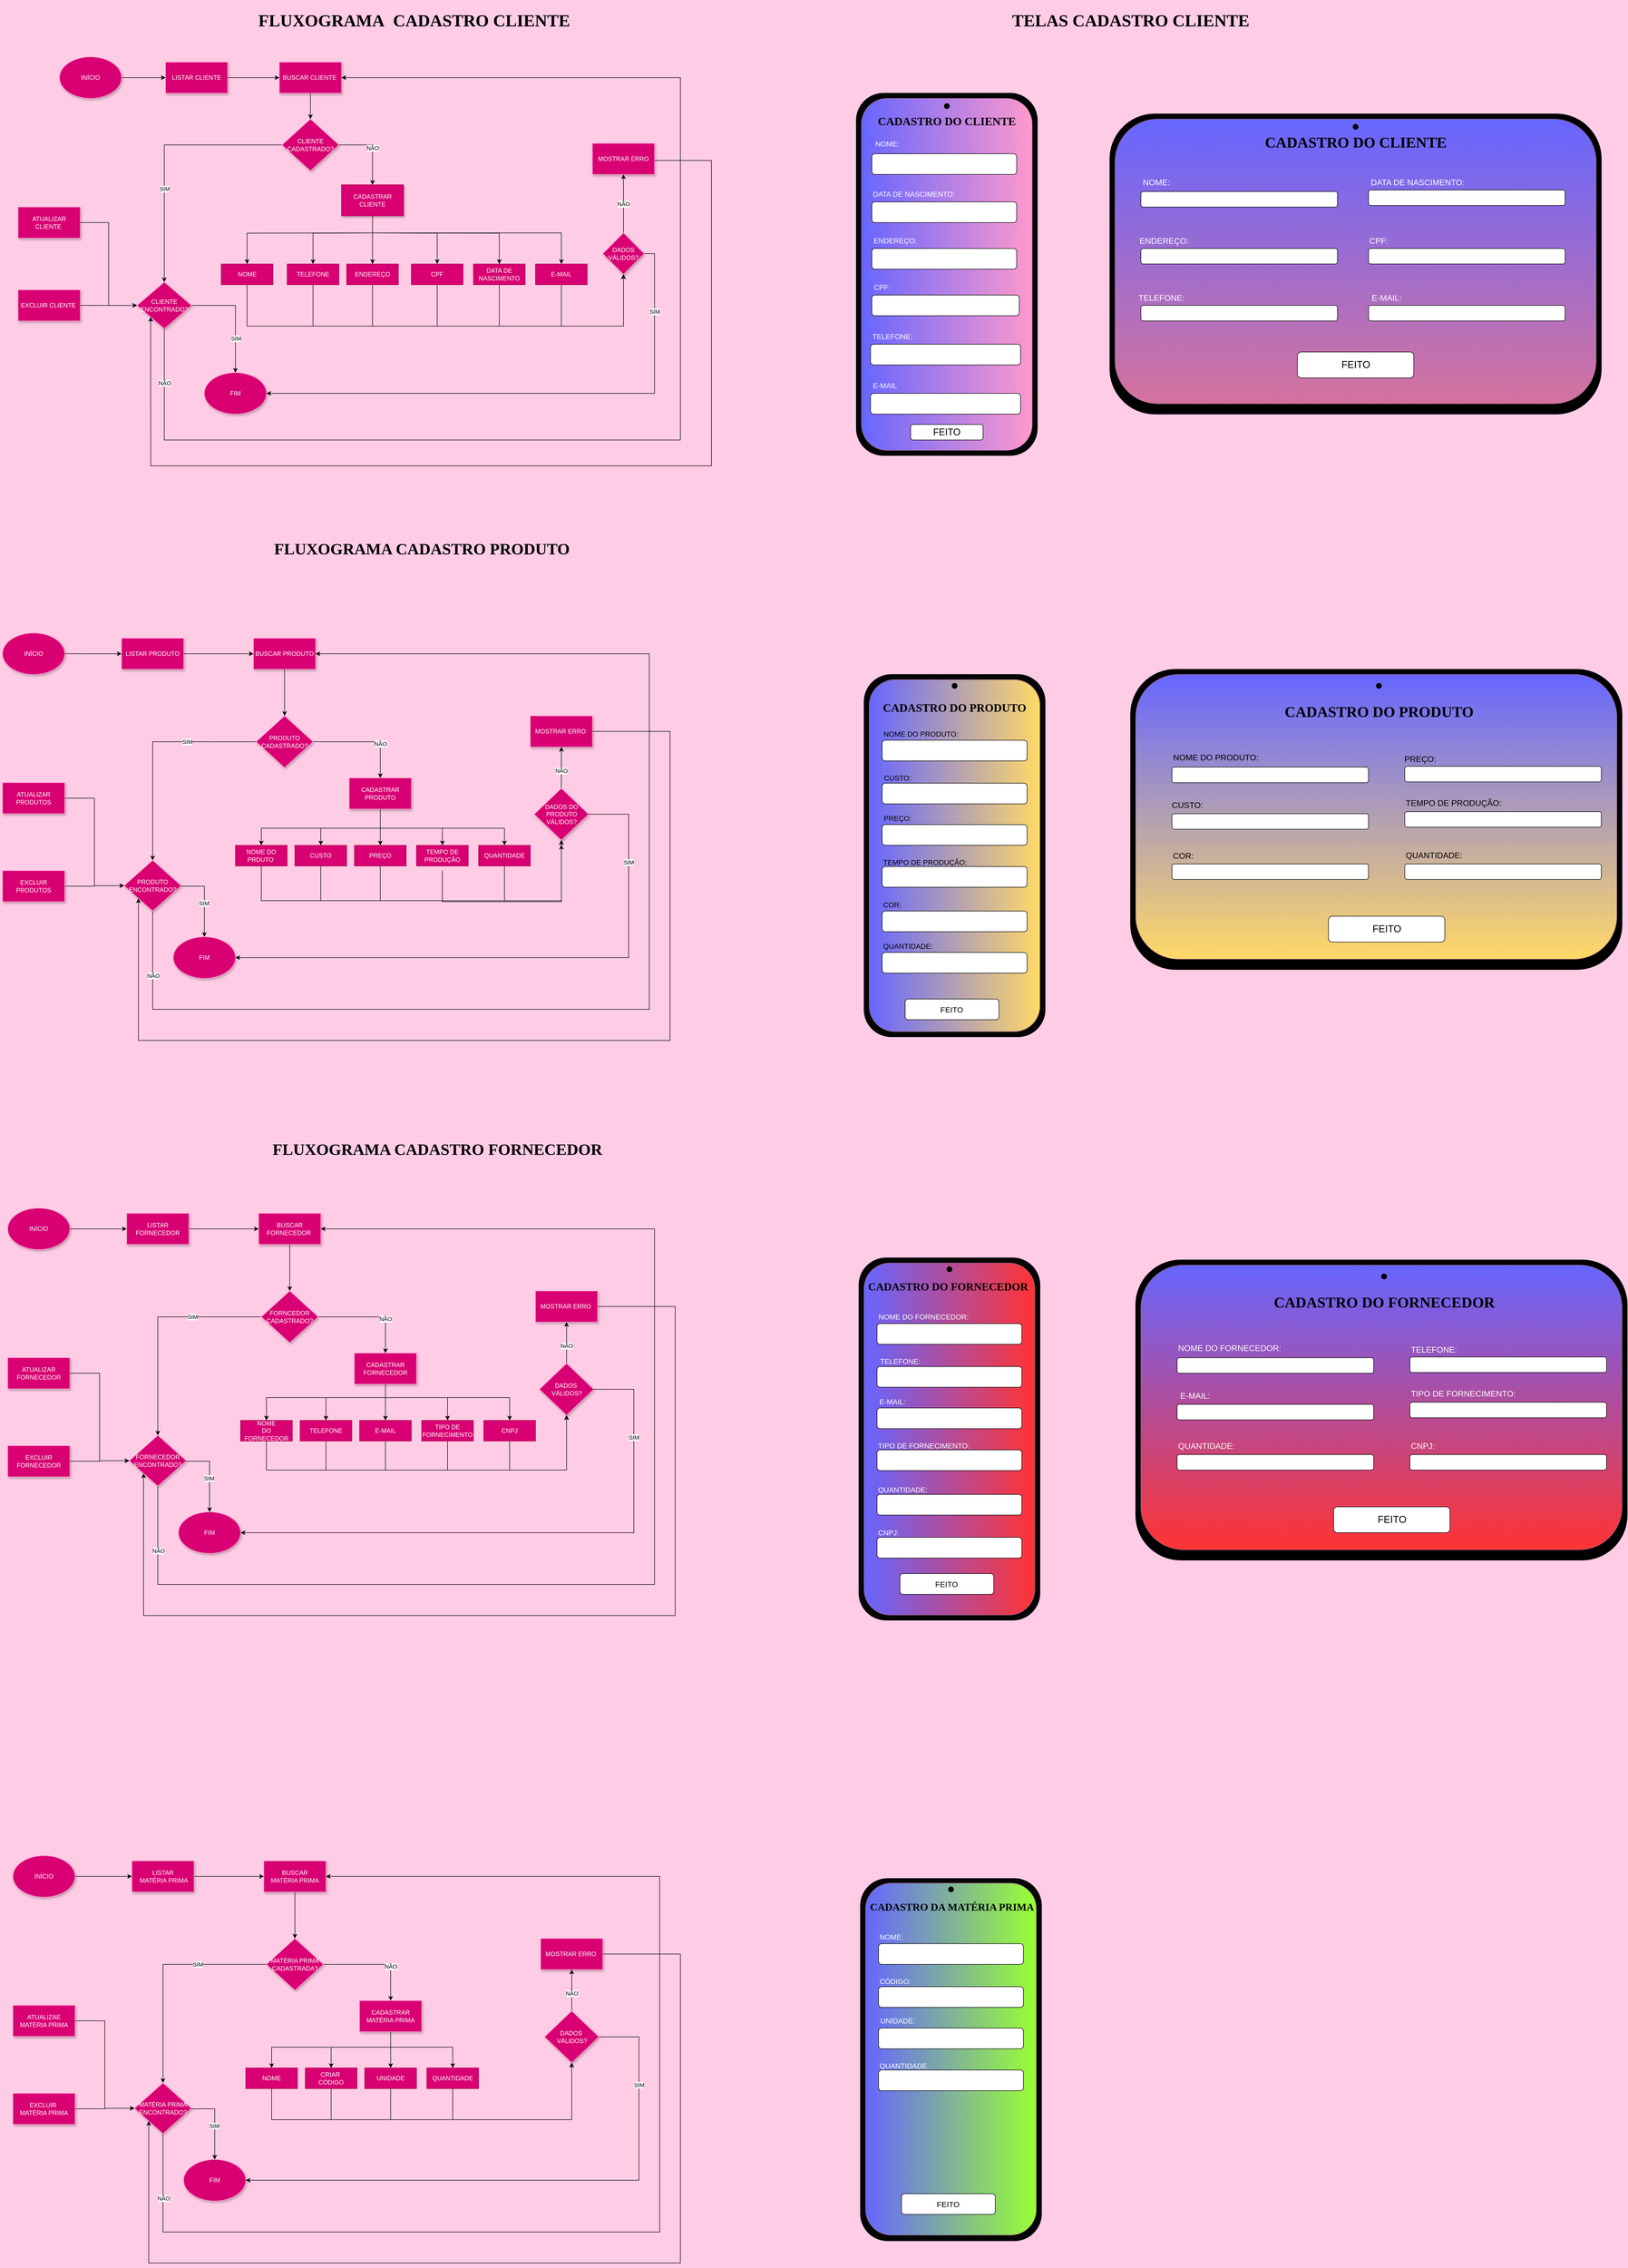 <mxfile version="24.4.9" type="device" pages="4">
  <diagram name="Página-1" id="dKwEbfN77uNNyOMGRZaD">
    <mxGraphModel dx="3217" dy="1303" grid="1" gridSize="10" guides="1" tooltips="1" connect="1" arrows="1" fold="1" page="1" pageScale="1" pageWidth="827" pageHeight="1169" background="#FFCCE6" math="0" shadow="0">
      <root>
        <mxCell id="0" />
        <mxCell id="1" parent="0" />
        <mxCell id="wcODjkgg840wI776Qi8B-85" value="" style="edgeStyle=orthogonalEdgeStyle;rounded=0;orthogonalLoop=1;jettySize=auto;html=1;" parent="1" source="VYiEM14LJb83dmkJ5VDQ-42" target="VYiEM14LJb83dmkJ5VDQ-43" edge="1">
          <mxGeometry relative="1" as="geometry" />
        </mxCell>
        <mxCell id="VYiEM14LJb83dmkJ5VDQ-42" value="INÍCIO" style="ellipse;whiteSpace=wrap;html=1;fillColor=#d80073;strokeColor=#FF99CC;fontColor=#ffffff;shadow=1;" parent="1" vertex="1">
          <mxGeometry x="-40" y="160" width="120" height="80" as="geometry" />
        </mxCell>
        <mxCell id="wcODjkgg840wI776Qi8B-86" value="" style="edgeStyle=orthogonalEdgeStyle;rounded=0;orthogonalLoop=1;jettySize=auto;html=1;" parent="1" source="VYiEM14LJb83dmkJ5VDQ-43" target="VYiEM14LJb83dmkJ5VDQ-45" edge="1">
          <mxGeometry relative="1" as="geometry" />
        </mxCell>
        <mxCell id="VYiEM14LJb83dmkJ5VDQ-43" value="LISTAR CLIENTE" style="rounded=0;whiteSpace=wrap;html=1;fillColor=#d80073;strokeColor=#FF99CC;fontColor=#ffffff;shadow=1;" parent="1" vertex="1">
          <mxGeometry x="165" y="170" width="120" height="60" as="geometry" />
        </mxCell>
        <mxCell id="wcODjkgg840wI776Qi8B-87" style="edgeStyle=orthogonalEdgeStyle;rounded=0;orthogonalLoop=1;jettySize=auto;html=1;exitX=0.5;exitY=1;exitDx=0;exitDy=0;" parent="1" source="VYiEM14LJb83dmkJ5VDQ-45" target="VYiEM14LJb83dmkJ5VDQ-47" edge="1">
          <mxGeometry relative="1" as="geometry" />
        </mxCell>
        <mxCell id="VYiEM14LJb83dmkJ5VDQ-45" value="BUSCAR CLIENTE&amp;nbsp;" style="rounded=0;whiteSpace=wrap;html=1;fillColor=#d80073;strokeColor=#FF99CC;fontColor=#ffffff;shadow=1;" parent="1" vertex="1">
          <mxGeometry x="385" y="170" width="120" height="60" as="geometry" />
        </mxCell>
        <mxCell id="wcODjkgg840wI776Qi8B-88" value="SIM" style="edgeStyle=orthogonalEdgeStyle;rounded=0;orthogonalLoop=1;jettySize=auto;html=1;entryX=0.5;entryY=0;entryDx=0;entryDy=0;" parent="1" source="VYiEM14LJb83dmkJ5VDQ-47" target="VYiEM14LJb83dmkJ5VDQ-70" edge="1">
          <mxGeometry x="0.267" relative="1" as="geometry">
            <mxPoint as="offset" />
          </mxGeometry>
        </mxCell>
        <mxCell id="wcODjkgg840wI776Qi8B-89" value="NÃO" style="edgeStyle=orthogonalEdgeStyle;rounded=0;orthogonalLoop=1;jettySize=auto;html=1;entryX=0.5;entryY=0;entryDx=0;entryDy=0;" parent="1" source="VYiEM14LJb83dmkJ5VDQ-47" target="VYiEM14LJb83dmkJ5VDQ-49" edge="1">
          <mxGeometry relative="1" as="geometry" />
        </mxCell>
        <mxCell id="VYiEM14LJb83dmkJ5VDQ-47" value="CLIENTE CADASTRADO?" style="rhombus;whiteSpace=wrap;html=1;rounded=0;fillColor=#d80073;strokeColor=#FF99CC;fontColor=#ffffff;shadow=1;" parent="1" vertex="1">
          <mxGeometry x="390" y="280" width="110" height="100" as="geometry" />
        </mxCell>
        <mxCell id="wcODjkgg840wI776Qi8B-75" style="edgeStyle=orthogonalEdgeStyle;rounded=0;orthogonalLoop=1;jettySize=auto;html=1;entryX=0.5;entryY=0;entryDx=0;entryDy=0;" parent="1" source="VYiEM14LJb83dmkJ5VDQ-49" target="wcODjkgg840wI776Qi8B-72" edge="1">
          <mxGeometry relative="1" as="geometry" />
        </mxCell>
        <mxCell id="wcODjkgg840wI776Qi8B-76" style="edgeStyle=orthogonalEdgeStyle;rounded=0;orthogonalLoop=1;jettySize=auto;html=1;entryX=0.5;entryY=0;entryDx=0;entryDy=0;" parent="1" target="wcODjkgg840wI776Qi8B-70" edge="1">
          <mxGeometry relative="1" as="geometry">
            <mxPoint x="340" y="550" as="targetPoint" />
            <mxPoint x="565" y="500" as="sourcePoint" />
          </mxGeometry>
        </mxCell>
        <mxCell id="wcODjkgg840wI776Qi8B-77" style="edgeStyle=orthogonalEdgeStyle;rounded=0;orthogonalLoop=1;jettySize=auto;html=1;entryX=0.5;entryY=0;entryDx=0;entryDy=0;" parent="1" target="wcODjkgg840wI776Qi8B-71" edge="1">
          <mxGeometry relative="1" as="geometry">
            <mxPoint x="565" y="500" as="sourcePoint" />
          </mxGeometry>
        </mxCell>
        <mxCell id="wcODjkgg840wI776Qi8B-78" style="edgeStyle=orthogonalEdgeStyle;rounded=0;orthogonalLoop=1;jettySize=auto;html=1;entryX=0.5;entryY=0;entryDx=0;entryDy=0;" parent="1" target="wcODjkgg840wI776Qi8B-74" edge="1">
          <mxGeometry relative="1" as="geometry">
            <mxPoint x="565" y="500" as="sourcePoint" />
          </mxGeometry>
        </mxCell>
        <mxCell id="wcODjkgg840wI776Qi8B-79" style="edgeStyle=orthogonalEdgeStyle;rounded=0;orthogonalLoop=1;jettySize=auto;html=1;" parent="1" target="wcODjkgg840wI776Qi8B-73" edge="1">
          <mxGeometry relative="1" as="geometry">
            <mxPoint x="570" y="500" as="sourcePoint" />
          </mxGeometry>
        </mxCell>
        <mxCell id="wcODjkgg840wI776Qi8B-142" style="edgeStyle=orthogonalEdgeStyle;rounded=0;orthogonalLoop=1;jettySize=auto;html=1;entryX=0.5;entryY=0;entryDx=0;entryDy=0;" parent="1" source="VYiEM14LJb83dmkJ5VDQ-49" target="wcODjkgg840wI776Qi8B-141" edge="1">
          <mxGeometry relative="1" as="geometry">
            <Array as="points">
              <mxPoint x="565" y="500" />
              <mxPoint x="930" y="500" />
            </Array>
          </mxGeometry>
        </mxCell>
        <mxCell id="VYiEM14LJb83dmkJ5VDQ-49" value="CADASTRAR CLIENTE" style="whiteSpace=wrap;html=1;rounded=0;fillColor=#d80073;strokeColor=#A50040;fontColor=#ffffff;shadow=1;" parent="1" vertex="1">
          <mxGeometry x="505" y="407" width="120" height="60" as="geometry" />
        </mxCell>
        <mxCell id="wcODjkgg840wI776Qi8B-92" value="SIM" style="edgeStyle=orthogonalEdgeStyle;rounded=0;orthogonalLoop=1;jettySize=auto;html=1;entryX=1;entryY=0.5;entryDx=0;entryDy=0;exitX=1;exitY=0.5;exitDx=0;exitDy=0;" parent="1" source="VYiEM14LJb83dmkJ5VDQ-54" target="VYiEM14LJb83dmkJ5VDQ-67" edge="1">
          <mxGeometry x="-0.747" relative="1" as="geometry">
            <mxPoint as="offset" />
          </mxGeometry>
        </mxCell>
        <mxCell id="wcODjkgg840wI776Qi8B-100" value="NÃO" style="edgeStyle=orthogonalEdgeStyle;rounded=0;orthogonalLoop=1;jettySize=auto;html=1;" parent="1" source="VYiEM14LJb83dmkJ5VDQ-54" target="VYiEM14LJb83dmkJ5VDQ-59" edge="1">
          <mxGeometry relative="1" as="geometry" />
        </mxCell>
        <mxCell id="VYiEM14LJb83dmkJ5VDQ-54" value="DADOS VÁLIDOS?" style="rhombus;whiteSpace=wrap;html=1;rounded=0;fillColor=#d80073;strokeColor=#FF99CC;fontColor=#ffffff;shadow=1;" parent="1" vertex="1">
          <mxGeometry x="1010" y="500" width="80" height="80" as="geometry" />
        </mxCell>
        <mxCell id="wcODjkgg840wI776Qi8B-102" style="edgeStyle=orthogonalEdgeStyle;rounded=0;orthogonalLoop=1;jettySize=auto;html=1;entryX=0;entryY=1;entryDx=0;entryDy=0;" parent="1" source="VYiEM14LJb83dmkJ5VDQ-59" target="VYiEM14LJb83dmkJ5VDQ-70" edge="1">
          <mxGeometry relative="1" as="geometry">
            <mxPoint x="1050" y="380" as="sourcePoint" />
            <mxPoint x="138.035" y="699.97" as="targetPoint" />
            <Array as="points">
              <mxPoint x="1220" y="360" />
              <mxPoint x="1220" y="950" />
              <mxPoint x="136" y="950" />
            </Array>
          </mxGeometry>
        </mxCell>
        <mxCell id="VYiEM14LJb83dmkJ5VDQ-59" value="MOSTRAR ERRO" style="whiteSpace=wrap;html=1;rounded=0;fillColor=#d80073;strokeColor=#FF99CC;fontColor=#ffffff;glass=0;shadow=1;" parent="1" vertex="1">
          <mxGeometry x="990" y="327" width="120" height="60" as="geometry" />
        </mxCell>
        <mxCell id="wcODjkgg840wI776Qi8B-95" style="edgeStyle=orthogonalEdgeStyle;rounded=0;orthogonalLoop=1;jettySize=auto;html=1;entryX=0;entryY=0.5;entryDx=0;entryDy=0;" parent="1" source="VYiEM14LJb83dmkJ5VDQ-62" target="VYiEM14LJb83dmkJ5VDQ-70" edge="1">
          <mxGeometry relative="1" as="geometry" />
        </mxCell>
        <mxCell id="VYiEM14LJb83dmkJ5VDQ-62" value="ATUALIZAR CLIENTE&amp;nbsp;" style="whiteSpace=wrap;html=1;rounded=0;fillColor=#d80073;fontColor=#ffffff;strokeColor=#FF99CC;shadow=1;" parent="1" vertex="1">
          <mxGeometry x="-120" y="450" width="120" height="60" as="geometry" />
        </mxCell>
        <mxCell id="wcODjkgg840wI776Qi8B-94" value="" style="edgeStyle=orthogonalEdgeStyle;rounded=0;orthogonalLoop=1;jettySize=auto;html=1;" parent="1" source="VYiEM14LJb83dmkJ5VDQ-65" target="VYiEM14LJb83dmkJ5VDQ-70" edge="1">
          <mxGeometry relative="1" as="geometry" />
        </mxCell>
        <mxCell id="VYiEM14LJb83dmkJ5VDQ-65" value="EXCLUIR CLIENTE&amp;nbsp;" style="rounded=0;whiteSpace=wrap;html=1;fillColor=#d80073;fontColor=#ffffff;strokeColor=#FF99CC;glass=0;shadow=1;" parent="1" vertex="1">
          <mxGeometry x="-120" y="610" width="120" height="60" as="geometry" />
        </mxCell>
        <mxCell id="VYiEM14LJb83dmkJ5VDQ-67" value="FIM" style="ellipse;whiteSpace=wrap;html=1;fillColor=#d80073;fontColor=#ffffff;strokeColor=#FF99CC;shadow=1;" parent="1" vertex="1">
          <mxGeometry x="240" y="770" width="120" height="80" as="geometry" />
        </mxCell>
        <mxCell id="wcODjkgg840wI776Qi8B-96" value="" style="edgeStyle=orthogonalEdgeStyle;rounded=0;orthogonalLoop=1;jettySize=auto;html=1;" parent="1" source="VYiEM14LJb83dmkJ5VDQ-70" target="VYiEM14LJb83dmkJ5VDQ-67" edge="1">
          <mxGeometry relative="1" as="geometry" />
        </mxCell>
        <mxCell id="wcODjkgg840wI776Qi8B-104" value="SIM" style="edgeLabel;html=1;align=center;verticalAlign=middle;resizable=0;points=[];" parent="wcODjkgg840wI776Qi8B-96" vertex="1" connectable="0">
          <mxGeometry x="0.386" y="1" relative="1" as="geometry">
            <mxPoint as="offset" />
          </mxGeometry>
        </mxCell>
        <mxCell id="wcODjkgg840wI776Qi8B-97" style="edgeStyle=orthogonalEdgeStyle;rounded=0;orthogonalLoop=1;jettySize=auto;html=1;entryX=1;entryY=0.5;entryDx=0;entryDy=0;exitX=0.5;exitY=1;exitDx=0;exitDy=0;" parent="1" source="VYiEM14LJb83dmkJ5VDQ-70" target="VYiEM14LJb83dmkJ5VDQ-45" edge="1">
          <mxGeometry relative="1" as="geometry">
            <mxPoint x="163" y="700" as="sourcePoint" />
            <Array as="points">
              <mxPoint x="163" y="900" />
              <mxPoint x="1160" y="900" />
              <mxPoint x="1160" y="200" />
            </Array>
          </mxGeometry>
        </mxCell>
        <mxCell id="wcODjkgg840wI776Qi8B-103" value="NÃO" style="edgeLabel;html=1;align=center;verticalAlign=middle;resizable=0;points=[];" parent="wcODjkgg840wI776Qi8B-97" vertex="1" connectable="0">
          <mxGeometry x="-0.937" relative="1" as="geometry">
            <mxPoint y="24" as="offset" />
          </mxGeometry>
        </mxCell>
        <mxCell id="VYiEM14LJb83dmkJ5VDQ-70" value="CLIENTE ENCONTRADO?" style="rhombus;whiteSpace=wrap;html=1;fillColor=#d80073;strokeColor=#FF99CC;fontColor=#ffffff;shadow=1;" parent="1" vertex="1">
          <mxGeometry x="110" y="595" width="105" height="90" as="geometry" />
        </mxCell>
        <mxCell id="cEaKdVTYvAvty1d2w6ZT-2" value="&lt;h2&gt;&lt;font style=&quot;font-size: 33px;&quot; face=&quot;Garamond&quot;&gt;FLUXOGRAMA&amp;nbsp; CADASTRO CLIENTE&lt;/font&gt;&lt;/h2&gt;" style="text;html=1;align=center;verticalAlign=middle;resizable=0;points=[];autosize=1;strokeColor=none;fillColor=none;" parent="1" vertex="1">
          <mxGeometry x="340" y="50" width="610" height="80" as="geometry" />
        </mxCell>
        <mxCell id="cEaKdVTYvAvty1d2w6ZT-3" value="&lt;h2&gt;&lt;font style=&quot;font-size: 31px;&quot; face=&quot;Garamond&quot;&gt;FLUXOGRAMA CADASTRO PRODUTO&lt;/font&gt;&lt;/h2&gt;" style="text;html=1;align=center;verticalAlign=middle;resizable=0;points=[];autosize=1;strokeColor=none;fillColor=none;" parent="1" vertex="1">
          <mxGeometry x="370" y="1070" width="580" height="80" as="geometry" />
        </mxCell>
        <mxCell id="Bjhl5JZfNS0OBteokcuS-3" value="" style="edgeStyle=orthogonalEdgeStyle;rounded=0;orthogonalLoop=1;jettySize=auto;html=1;" parent="1" source="cEaKdVTYvAvty1d2w6ZT-4" target="cEaKdVTYvAvty1d2w6ZT-5" edge="1">
          <mxGeometry relative="1" as="geometry" />
        </mxCell>
        <mxCell id="cEaKdVTYvAvty1d2w6ZT-4" value="INÍCIO" style="ellipse;whiteSpace=wrap;html=1;fillColor=#d80073;fontColor=#ffffff;strokeColor=#FF99CC;shadow=1;" parent="1" vertex="1">
          <mxGeometry x="-150" y="1273" width="120" height="80" as="geometry" />
        </mxCell>
        <mxCell id="Bjhl5JZfNS0OBteokcuS-25" style="edgeStyle=orthogonalEdgeStyle;rounded=0;orthogonalLoop=1;jettySize=auto;html=1;" parent="1" source="cEaKdVTYvAvty1d2w6ZT-5" target="cEaKdVTYvAvty1d2w6ZT-7" edge="1">
          <mxGeometry relative="1" as="geometry" />
        </mxCell>
        <mxCell id="cEaKdVTYvAvty1d2w6ZT-5" value="LISTAR PRODUTO" style="whiteSpace=wrap;html=1;fillColor=#d80073;strokeColor=#FF99CC;fontColor=#ffffff;shadow=1;" parent="1" vertex="1">
          <mxGeometry x="80" y="1283" width="120" height="60" as="geometry" />
        </mxCell>
        <mxCell id="Bjhl5JZfNS0OBteokcuS-26" style="edgeStyle=orthogonalEdgeStyle;rounded=0;orthogonalLoop=1;jettySize=auto;html=1;" parent="1" source="cEaKdVTYvAvty1d2w6ZT-7" target="cEaKdVTYvAvty1d2w6ZT-13" edge="1">
          <mxGeometry relative="1" as="geometry" />
        </mxCell>
        <mxCell id="cEaKdVTYvAvty1d2w6ZT-7" value="BUSCAR PRODUTO" style="whiteSpace=wrap;html=1;fillColor=#d80073;strokeColor=#FF99CC;fontColor=#ffffff;shadow=1;" parent="1" vertex="1">
          <mxGeometry x="335" y="1283" width="120" height="60" as="geometry" />
        </mxCell>
        <mxCell id="Bjhl5JZfNS0OBteokcuS-30" style="edgeStyle=orthogonalEdgeStyle;rounded=0;orthogonalLoop=1;jettySize=auto;html=1;entryX=0;entryY=0.5;entryDx=0;entryDy=0;" parent="1" source="cEaKdVTYvAvty1d2w6ZT-9" target="cEaKdVTYvAvty1d2w6ZT-23" edge="1">
          <mxGeometry relative="1" as="geometry" />
        </mxCell>
        <mxCell id="cEaKdVTYvAvty1d2w6ZT-9" value="ATUALIZAR PRODUTOS" style="whiteSpace=wrap;html=1;fillColor=#d80073;strokeColor=#FF99CC;fontColor=#ffffff;shadow=1;" parent="1" vertex="1">
          <mxGeometry x="-150" y="1562" width="120" height="60" as="geometry" />
        </mxCell>
        <mxCell id="Bjhl5JZfNS0OBteokcuS-29" style="edgeStyle=orthogonalEdgeStyle;rounded=0;orthogonalLoop=1;jettySize=auto;html=1;entryX=0;entryY=0.5;entryDx=0;entryDy=0;" parent="1" source="cEaKdVTYvAvty1d2w6ZT-11" target="cEaKdVTYvAvty1d2w6ZT-23" edge="1">
          <mxGeometry relative="1" as="geometry" />
        </mxCell>
        <mxCell id="cEaKdVTYvAvty1d2w6ZT-11" value="EXCLUIR PRODUTOS" style="whiteSpace=wrap;html=1;fillColor=#d80073;strokeColor=#FF99CC;fontColor=#ffffff;shadow=1;" parent="1" vertex="1">
          <mxGeometry x="-150" y="1732" width="120" height="60" as="geometry" />
        </mxCell>
        <mxCell id="Bjhl5JZfNS0OBteokcuS-23" style="edgeStyle=orthogonalEdgeStyle;rounded=0;orthogonalLoop=1;jettySize=auto;html=1;entryX=0.5;entryY=0;entryDx=0;entryDy=0;" parent="1" source="cEaKdVTYvAvty1d2w6ZT-13" target="cEaKdVTYvAvty1d2w6ZT-15" edge="1">
          <mxGeometry relative="1" as="geometry" />
        </mxCell>
        <mxCell id="Bjhl5JZfNS0OBteokcuS-24" value="NÃO" style="edgeLabel;html=1;align=center;verticalAlign=middle;resizable=0;points=[];" parent="Bjhl5JZfNS0OBteokcuS-23" vertex="1" connectable="0">
          <mxGeometry x="0.324" relative="1" as="geometry">
            <mxPoint y="1" as="offset" />
          </mxGeometry>
        </mxCell>
        <mxCell id="Bjhl5JZfNS0OBteokcuS-27" style="edgeStyle=orthogonalEdgeStyle;rounded=0;orthogonalLoop=1;jettySize=auto;html=1;" parent="1" source="cEaKdVTYvAvty1d2w6ZT-13" target="cEaKdVTYvAvty1d2w6ZT-23" edge="1">
          <mxGeometry relative="1" as="geometry" />
        </mxCell>
        <mxCell id="Bjhl5JZfNS0OBteokcuS-28" value="SIM" style="edgeLabel;html=1;align=center;verticalAlign=middle;resizable=0;points=[];" parent="Bjhl5JZfNS0OBteokcuS-27" vertex="1" connectable="0">
          <mxGeometry x="-0.381" relative="1" as="geometry">
            <mxPoint as="offset" />
          </mxGeometry>
        </mxCell>
        <mxCell id="cEaKdVTYvAvty1d2w6ZT-13" value="PRODUTO CADASTRADO?" style="rhombus;whiteSpace=wrap;html=1;fillColor=#d80073;strokeColor=#FF99CC;fontColor=#ffffff;shadow=1;" parent="1" vertex="1">
          <mxGeometry x="340" y="1433" width="110" height="100" as="geometry" />
        </mxCell>
        <mxCell id="Bjhl5JZfNS0OBteokcuS-14" style="edgeStyle=orthogonalEdgeStyle;rounded=0;orthogonalLoop=1;jettySize=auto;html=1;entryX=0.5;entryY=0;entryDx=0;entryDy=0;" parent="1" source="cEaKdVTYvAvty1d2w6ZT-15" target="Bjhl5JZfNS0OBteokcuS-6" edge="1">
          <mxGeometry relative="1" as="geometry" />
        </mxCell>
        <mxCell id="Bjhl5JZfNS0OBteokcuS-15" style="edgeStyle=orthogonalEdgeStyle;rounded=0;orthogonalLoop=1;jettySize=auto;html=1;entryX=0.5;entryY=0;entryDx=0;entryDy=0;" parent="1" source="cEaKdVTYvAvty1d2w6ZT-15" target="Bjhl5JZfNS0OBteokcuS-8" edge="1">
          <mxGeometry relative="1" as="geometry">
            <Array as="points">
              <mxPoint x="580" y="1650" />
              <mxPoint x="350" y="1650" />
            </Array>
          </mxGeometry>
        </mxCell>
        <mxCell id="Bjhl5JZfNS0OBteokcuS-16" style="edgeStyle=orthogonalEdgeStyle;rounded=0;orthogonalLoop=1;jettySize=auto;html=1;entryX=0.5;entryY=0;entryDx=0;entryDy=0;" parent="1" source="cEaKdVTYvAvty1d2w6ZT-15" target="Bjhl5JZfNS0OBteokcuS-7" edge="1">
          <mxGeometry relative="1" as="geometry">
            <Array as="points">
              <mxPoint x="580" y="1650" />
              <mxPoint x="465" y="1650" />
            </Array>
          </mxGeometry>
        </mxCell>
        <mxCell id="Bjhl5JZfNS0OBteokcuS-18" style="edgeStyle=orthogonalEdgeStyle;rounded=0;orthogonalLoop=1;jettySize=auto;html=1;entryX=0.5;entryY=0;entryDx=0;entryDy=0;" parent="1" source="cEaKdVTYvAvty1d2w6ZT-15" target="Bjhl5JZfNS0OBteokcuS-5" edge="1">
          <mxGeometry relative="1" as="geometry">
            <Array as="points">
              <mxPoint x="580" y="1650" />
              <mxPoint x="700" y="1650" />
            </Array>
          </mxGeometry>
        </mxCell>
        <mxCell id="Bjhl5JZfNS0OBteokcuS-241" style="edgeStyle=orthogonalEdgeStyle;rounded=0;orthogonalLoop=1;jettySize=auto;html=1;entryX=0.5;entryY=0;entryDx=0;entryDy=0;" parent="1" source="cEaKdVTYvAvty1d2w6ZT-15" target="Bjhl5JZfNS0OBteokcuS-239" edge="1">
          <mxGeometry relative="1" as="geometry">
            <Array as="points">
              <mxPoint x="580" y="1650" />
              <mxPoint x="820" y="1650" />
            </Array>
          </mxGeometry>
        </mxCell>
        <mxCell id="cEaKdVTYvAvty1d2w6ZT-15" value="CADASTRAR PRODUTO" style="whiteSpace=wrap;html=1;fillColor=#d80073;strokeColor=#FF99CC;fontColor=#ffffff;shadow=1;" parent="1" vertex="1">
          <mxGeometry x="520" y="1553" width="120" height="60" as="geometry" />
        </mxCell>
        <mxCell id="Bjhl5JZfNS0OBteokcuS-33" value="" style="edgeStyle=orthogonalEdgeStyle;rounded=0;orthogonalLoop=1;jettySize=auto;html=1;" parent="1" source="cEaKdVTYvAvty1d2w6ZT-17" target="cEaKdVTYvAvty1d2w6ZT-19" edge="1">
          <mxGeometry relative="1" as="geometry" />
        </mxCell>
        <mxCell id="Bjhl5JZfNS0OBteokcuS-34" value="NÃO" style="edgeLabel;html=1;align=center;verticalAlign=middle;resizable=0;points=[];" parent="Bjhl5JZfNS0OBteokcuS-33" vertex="1" connectable="0">
          <mxGeometry x="-0.146" relative="1" as="geometry">
            <mxPoint as="offset" />
          </mxGeometry>
        </mxCell>
        <mxCell id="cEaKdVTYvAvty1d2w6ZT-17" value="DADOS DO PRODUTO VÁLIDOS?" style="rhombus;whiteSpace=wrap;html=1;fillColor=#d80073;strokeColor=#FF99CC;fontColor=#ffffff;shadow=1;" parent="1" vertex="1">
          <mxGeometry x="877.5" y="1573" width="105" height="100" as="geometry" />
        </mxCell>
        <mxCell id="Bjhl5JZfNS0OBteokcuS-39" style="edgeStyle=orthogonalEdgeStyle;rounded=0;orthogonalLoop=1;jettySize=auto;html=1;entryX=0;entryY=1;entryDx=0;entryDy=0;" parent="1" source="cEaKdVTYvAvty1d2w6ZT-19" target="cEaKdVTYvAvty1d2w6ZT-23" edge="1">
          <mxGeometry relative="1" as="geometry">
            <Array as="points">
              <mxPoint x="1140" y="1463" />
              <mxPoint x="1140" y="2060" />
              <mxPoint x="112" y="2060" />
            </Array>
          </mxGeometry>
        </mxCell>
        <mxCell id="cEaKdVTYvAvty1d2w6ZT-19" value="MOSTRAR ERRO&amp;nbsp;" style="whiteSpace=wrap;html=1;fillColor=#d80073;strokeColor=#FF99CC;fontColor=#ffffff;shadow=1;" parent="1" vertex="1">
          <mxGeometry x="870" y="1433" width="120" height="60" as="geometry" />
        </mxCell>
        <mxCell id="Bjhl5JZfNS0OBteokcuS-31" style="edgeStyle=orthogonalEdgeStyle;rounded=0;orthogonalLoop=1;jettySize=auto;html=1;entryX=0.5;entryY=0;entryDx=0;entryDy=0;" parent="1" source="cEaKdVTYvAvty1d2w6ZT-23" target="cEaKdVTYvAvty1d2w6ZT-25" edge="1">
          <mxGeometry relative="1" as="geometry">
            <Array as="points">
              <mxPoint x="240" y="1762" />
            </Array>
          </mxGeometry>
        </mxCell>
        <mxCell id="Bjhl5JZfNS0OBteokcuS-32" value="SIM" style="edgeLabel;html=1;align=center;verticalAlign=middle;resizable=0;points=[];" parent="Bjhl5JZfNS0OBteokcuS-31" vertex="1" connectable="0">
          <mxGeometry x="0.112" y="-1" relative="1" as="geometry">
            <mxPoint y="-1" as="offset" />
          </mxGeometry>
        </mxCell>
        <mxCell id="Bjhl5JZfNS0OBteokcuS-37" style="edgeStyle=orthogonalEdgeStyle;rounded=0;orthogonalLoop=1;jettySize=auto;html=1;entryX=1;entryY=0.5;entryDx=0;entryDy=0;" parent="1" source="cEaKdVTYvAvty1d2w6ZT-23" target="cEaKdVTYvAvty1d2w6ZT-7" edge="1">
          <mxGeometry relative="1" as="geometry">
            <Array as="points">
              <mxPoint x="140" y="2000" />
              <mxPoint x="1100" y="2000" />
              <mxPoint x="1100" y="1313" />
            </Array>
          </mxGeometry>
        </mxCell>
        <mxCell id="Bjhl5JZfNS0OBteokcuS-38" value="NÃO" style="edgeLabel;html=1;align=center;verticalAlign=middle;resizable=0;points=[];" parent="Bjhl5JZfNS0OBteokcuS-37" vertex="1" connectable="0">
          <mxGeometry x="-0.899" y="1" relative="1" as="geometry">
            <mxPoint y="-1" as="offset" />
          </mxGeometry>
        </mxCell>
        <mxCell id="cEaKdVTYvAvty1d2w6ZT-23" value="PRODUTO ENCONTRADO?" style="rhombus;whiteSpace=wrap;html=1;fillColor=#d80073;strokeColor=#FF99CC;fontColor=#ffffff;shadow=1;" parent="1" vertex="1">
          <mxGeometry x="85" y="1712" width="110" height="98" as="geometry" />
        </mxCell>
        <mxCell id="cEaKdVTYvAvty1d2w6ZT-25" value="FIM" style="ellipse;whiteSpace=wrap;html=1;fillColor=#d80073;fontColor=#ffffff;strokeColor=#FF99CC;shadow=1;" parent="1" vertex="1">
          <mxGeometry x="180" y="1860" width="120" height="80" as="geometry" />
        </mxCell>
        <mxCell id="wcODjkgg840wI776Qi8B-80" style="edgeStyle=orthogonalEdgeStyle;rounded=0;orthogonalLoop=1;jettySize=auto;html=1;entryX=0.5;entryY=1;entryDx=0;entryDy=0;" parent="1" source="wcODjkgg840wI776Qi8B-70" target="VYiEM14LJb83dmkJ5VDQ-54" edge="1">
          <mxGeometry relative="1" as="geometry">
            <Array as="points">
              <mxPoint x="323" y="680" />
              <mxPoint x="1050" y="680" />
            </Array>
          </mxGeometry>
        </mxCell>
        <mxCell id="wcODjkgg840wI776Qi8B-70" value="NOME" style="rounded=0;whiteSpace=wrap;html=1;fillColor=#d80073;fontColor=#ffffff;strokeColor=#A50040;" parent="1" vertex="1">
          <mxGeometry x="272.5" y="560" width="100" height="40" as="geometry" />
        </mxCell>
        <mxCell id="wcODjkgg840wI776Qi8B-81" style="edgeStyle=orthogonalEdgeStyle;rounded=0;orthogonalLoop=1;jettySize=auto;html=1;entryX=0.5;entryY=1;entryDx=0;entryDy=0;" parent="1" source="wcODjkgg840wI776Qi8B-71" target="VYiEM14LJb83dmkJ5VDQ-54" edge="1">
          <mxGeometry relative="1" as="geometry">
            <Array as="points">
              <mxPoint x="450" y="680" />
              <mxPoint x="1050" y="680" />
            </Array>
          </mxGeometry>
        </mxCell>
        <mxCell id="wcODjkgg840wI776Qi8B-71" value="TELEFONE" style="rounded=0;whiteSpace=wrap;html=1;fillColor=#d80073;fontColor=#ffffff;strokeColor=#A50040;" parent="1" vertex="1">
          <mxGeometry x="400" y="560" width="100" height="40" as="geometry" />
        </mxCell>
        <mxCell id="wcODjkgg840wI776Qi8B-82" style="edgeStyle=orthogonalEdgeStyle;rounded=0;orthogonalLoop=1;jettySize=auto;html=1;entryX=0.5;entryY=1;entryDx=0;entryDy=0;" parent="1" source="wcODjkgg840wI776Qi8B-72" target="VYiEM14LJb83dmkJ5VDQ-54" edge="1">
          <mxGeometry relative="1" as="geometry">
            <Array as="points">
              <mxPoint x="565" y="680" />
              <mxPoint x="1050" y="680" />
            </Array>
          </mxGeometry>
        </mxCell>
        <mxCell id="wcODjkgg840wI776Qi8B-72" value="ENDEREÇO" style="rounded=0;whiteSpace=wrap;html=1;fillColor=#d80073;fontColor=#ffffff;strokeColor=#A50040;" parent="1" vertex="1">
          <mxGeometry x="515" y="560" width="100" height="40" as="geometry" />
        </mxCell>
        <mxCell id="wcODjkgg840wI776Qi8B-83" style="edgeStyle=orthogonalEdgeStyle;rounded=0;orthogonalLoop=1;jettySize=auto;html=1;entryX=0.5;entryY=1;entryDx=0;entryDy=0;" parent="1" source="wcODjkgg840wI776Qi8B-73" target="VYiEM14LJb83dmkJ5VDQ-54" edge="1">
          <mxGeometry relative="1" as="geometry">
            <Array as="points">
              <mxPoint x="690" y="680" />
              <mxPoint x="1050" y="680" />
            </Array>
          </mxGeometry>
        </mxCell>
        <mxCell id="wcODjkgg840wI776Qi8B-73" value="CPF" style="rounded=0;whiteSpace=wrap;html=1;fillColor=#d80073;fontColor=#ffffff;strokeColor=#A50040;" parent="1" vertex="1">
          <mxGeometry x="640" y="560" width="100" height="40" as="geometry" />
        </mxCell>
        <mxCell id="wcODjkgg840wI776Qi8B-84" style="edgeStyle=orthogonalEdgeStyle;rounded=0;orthogonalLoop=1;jettySize=auto;html=1;entryX=0.5;entryY=1;entryDx=0;entryDy=0;" parent="1" source="wcODjkgg840wI776Qi8B-74" target="VYiEM14LJb83dmkJ5VDQ-54" edge="1">
          <mxGeometry relative="1" as="geometry">
            <mxPoint x="1050" y="660" as="targetPoint" />
            <Array as="points">
              <mxPoint x="810" y="680" />
              <mxPoint x="1050" y="680" />
            </Array>
          </mxGeometry>
        </mxCell>
        <mxCell id="wcODjkgg840wI776Qi8B-74" value="DATA DE NASCIMENTO" style="rounded=0;whiteSpace=wrap;html=1;fillColor=#d80073;fontColor=#ffffff;strokeColor=#A50040;" parent="1" vertex="1">
          <mxGeometry x="760" y="560" width="100" height="40" as="geometry" />
        </mxCell>
        <mxCell id="wcODjkgg840wI776Qi8B-105" value="" style="rounded=1;whiteSpace=wrap;html=1;direction=south;fillColor=#050505;" parent="1" vertex="1">
          <mxGeometry x="1500" y="230" width="350" height="700" as="geometry" />
        </mxCell>
        <mxCell id="wcODjkgg840wI776Qi8B-106" value="" style="rounded=1;whiteSpace=wrap;html=1;" parent="1" vertex="1">
          <mxGeometry x="1540" y="370" width="280" height="33" as="geometry" />
        </mxCell>
        <mxCell id="wcODjkgg840wI776Qi8B-107" value="&lt;h6&gt;&lt;br&gt;&lt;/h6&gt;" style="rounded=1;whiteSpace=wrap;html=1;direction=south;fillColor=#FF99CC;gradientColor=#6666FF;strokeColor=#996185;" parent="1" vertex="1">
          <mxGeometry x="1510" y="240" width="330" height="680" as="geometry" />
        </mxCell>
        <mxCell id="wcODjkgg840wI776Qi8B-109" value="" style="rounded=1;whiteSpace=wrap;html=1;" parent="1" vertex="1">
          <mxGeometry x="1530" y="347" width="280" height="40" as="geometry" />
        </mxCell>
        <mxCell id="wcODjkgg840wI776Qi8B-110" value="&lt;font color=&quot;#ffffff&quot; style=&quot;font-size: 14px;&quot;&gt;NOME:&lt;/font&gt;" style="text;html=1;align=center;verticalAlign=middle;whiteSpace=wrap;rounded=0;" parent="1" vertex="1">
          <mxGeometry x="1530" y="310" width="60" height="35" as="geometry" />
        </mxCell>
        <mxCell id="wcODjkgg840wI776Qi8B-111" value="&lt;h2&gt;&lt;font style=&quot;font-size: 22px;&quot; face=&quot;Times New Roman&quot;&gt;CADASTRO DO CLIENTE&lt;/font&gt;&lt;/h2&gt;" style="text;html=1;align=center;verticalAlign=middle;whiteSpace=wrap;rounded=0;" parent="1" vertex="1">
          <mxGeometry x="1530" y="260" width="290" height="50" as="geometry" />
        </mxCell>
        <mxCell id="wcODjkgg840wI776Qi8B-112" value="" style="rounded=1;whiteSpace=wrap;html=1;direction=west;align=left;" parent="1" vertex="1">
          <mxGeometry x="1530" y="440" width="280" height="40" as="geometry" />
        </mxCell>
        <mxCell id="wcODjkgg840wI776Qi8B-113" value="&lt;font color=&quot;#ffffff&quot; style=&quot;font-size: 14px;&quot;&gt;TELEFONE:&lt;/font&gt;" style="text;html=1;align=center;verticalAlign=middle;whiteSpace=wrap;rounded=0;" parent="1" vertex="1">
          <mxGeometry x="1530" y="685" width="80" height="30" as="geometry" />
        </mxCell>
        <mxCell id="wcODjkgg840wI776Qi8B-114" value="" style="rounded=1;whiteSpace=wrap;html=1;" parent="1" vertex="1">
          <mxGeometry x="1530" y="530" width="280" height="40" as="geometry" />
        </mxCell>
        <mxCell id="wcODjkgg840wI776Qi8B-115" value="&lt;font color=&quot;#ffffff&quot; style=&quot;font-size: 14px;&quot;&gt;ENDEREÇO:&lt;/font&gt;" style="text;html=1;align=center;verticalAlign=middle;whiteSpace=wrap;rounded=0;" parent="1" vertex="1">
          <mxGeometry x="1530" y="500" width="90" height="30" as="geometry" />
        </mxCell>
        <mxCell id="wcODjkgg840wI776Qi8B-117" value="" style="rounded=1;whiteSpace=wrap;html=1;" parent="1" vertex="1">
          <mxGeometry x="1530" y="620" width="285" height="40" as="geometry" />
        </mxCell>
        <mxCell id="wcODjkgg840wI776Qi8B-118" value="&lt;font color=&quot;#ffffff&quot; style=&quot;font-size: 14px;&quot;&gt;CPF:&lt;/font&gt;" style="text;html=1;align=center;verticalAlign=middle;whiteSpace=wrap;rounded=0;" parent="1" vertex="1">
          <mxGeometry x="1530" y="590" width="40" height="30" as="geometry" />
        </mxCell>
        <mxCell id="wcODjkgg840wI776Qi8B-119" value="" style="rounded=1;whiteSpace=wrap;html=1;" parent="1" vertex="1">
          <mxGeometry x="1527.5" y="715" width="290" height="40" as="geometry" />
        </mxCell>
        <mxCell id="wcODjkgg840wI776Qi8B-121" value="&lt;font color=&quot;#ffffff&quot; style=&quot;font-size: 14px;&quot;&gt;DATA DE NASCIMENTO:&lt;/font&gt;" style="text;html=1;align=left;verticalAlign=middle;whiteSpace=wrap;rounded=0;" parent="1" vertex="1">
          <mxGeometry x="1530" y="410" width="200" height="30" as="geometry" />
        </mxCell>
        <mxCell id="wcODjkgg840wI776Qi8B-122" value="" style="ellipse;whiteSpace=wrap;html=1;aspect=fixed;fillColor=#000000;" parent="1" vertex="1">
          <mxGeometry x="1670" y="250" width="10" height="10" as="geometry" />
        </mxCell>
        <mxCell id="wcODjkgg840wI776Qi8B-123" value="&lt;span style=&quot;font-size: 18px;&quot;&gt;FEITO&lt;/span&gt;" style="rounded=1;whiteSpace=wrap;html=1;fillColor=#FFFFFF;" parent="1" vertex="1">
          <mxGeometry x="1605" y="870" width="140" height="30" as="geometry" />
        </mxCell>
        <mxCell id="wcODjkgg840wI776Qi8B-124" value="&lt;h2&gt;&lt;font style=&quot;font-size: 33px;&quot; face=&quot;Garamond&quot;&gt;TELAS CADASTRO CLIENTE&lt;/font&gt;&lt;/h2&gt;" style="text;html=1;align=center;verticalAlign=middle;resizable=0;points=[];autosize=1;strokeColor=none;fillColor=none;" parent="1" vertex="1">
          <mxGeometry x="1790" y="50" width="480" height="80" as="geometry" />
        </mxCell>
        <mxCell id="wcODjkgg840wI776Qi8B-125" value="" style="rounded=1;whiteSpace=wrap;html=1;fillColor=#000000;" parent="1" vertex="1">
          <mxGeometry x="1990" y="270" width="950" height="580" as="geometry" />
        </mxCell>
        <mxCell id="wcODjkgg840wI776Qi8B-126" value="" style="rounded=1;whiteSpace=wrap;html=1;fillColor=#6666FF;gradientColor=#d5739d;strokeColor=#996185;" parent="1" vertex="1">
          <mxGeometry x="2000" y="280" width="930" height="550" as="geometry" />
        </mxCell>
        <mxCell id="wcODjkgg840wI776Qi8B-127" value="&lt;h1&gt;&lt;font style=&quot;font-size: 29px;&quot; face=&quot;Times New Roman&quot;&gt;CADASTRO DO CLIENTE&lt;/font&gt;&lt;/h1&gt;" style="text;html=1;align=center;verticalAlign=middle;whiteSpace=wrap;rounded=0;" parent="1" vertex="1">
          <mxGeometry x="2242.5" y="310" width="445" height="30" as="geometry" />
        </mxCell>
        <mxCell id="wcODjkgg840wI776Qi8B-128" value="&lt;font color=&quot;#ffffff&quot; style=&quot;font-size: 16px;&quot;&gt;NOME:&lt;/font&gt;" style="text;html=1;align=center;verticalAlign=middle;whiteSpace=wrap;rounded=0;" parent="1" vertex="1">
          <mxGeometry x="2050" y="387" width="60" height="30" as="geometry" />
        </mxCell>
        <mxCell id="wcODjkgg840wI776Qi8B-129" value="" style="rounded=1;whiteSpace=wrap;html=1;" parent="1" vertex="1">
          <mxGeometry x="2050" y="420" width="380" height="30" as="geometry" />
        </mxCell>
        <mxCell id="wcODjkgg840wI776Qi8B-131" value="" style="rounded=1;whiteSpace=wrap;html=1;" parent="1" vertex="1">
          <mxGeometry x="2490" y="417" width="380" height="30" as="geometry" />
        </mxCell>
        <mxCell id="wcODjkgg840wI776Qi8B-132" value="&lt;font color=&quot;#ffffff&quot; style=&quot;font-size: 16px;&quot;&gt;DATA DE NASCIMENTO:&lt;/font&gt;" style="text;html=1;align=center;verticalAlign=middle;whiteSpace=wrap;rounded=0;" parent="1" vertex="1">
          <mxGeometry x="2490" y="387" width="190" height="30" as="geometry" />
        </mxCell>
        <mxCell id="wcODjkgg840wI776Qi8B-133" value="&lt;font color=&quot;#ffffff&quot; style=&quot;font-size: 16px;&quot;&gt;ENDEREÇO:&lt;/font&gt;" style="text;html=1;align=center;verticalAlign=middle;whiteSpace=wrap;rounded=0;" parent="1" vertex="1">
          <mxGeometry x="2050" y="500" width="90" height="30" as="geometry" />
        </mxCell>
        <mxCell id="wcODjkgg840wI776Qi8B-134" value="" style="rounded=1;whiteSpace=wrap;html=1;" parent="1" vertex="1">
          <mxGeometry x="2050" y="530" width="380" height="30" as="geometry" />
        </mxCell>
        <mxCell id="wcODjkgg840wI776Qi8B-135" value="&lt;font color=&quot;#ffffff&quot; style=&quot;font-size: 16px;&quot;&gt;CPF:&lt;/font&gt;" style="text;html=1;align=center;verticalAlign=middle;whiteSpace=wrap;rounded=0;" parent="1" vertex="1">
          <mxGeometry x="2490" y="500" width="40" height="30" as="geometry" />
        </mxCell>
        <mxCell id="wcODjkgg840wI776Qi8B-136" value="" style="rounded=1;whiteSpace=wrap;html=1;" parent="1" vertex="1">
          <mxGeometry x="2490" y="530" width="380" height="30" as="geometry" />
        </mxCell>
        <mxCell id="wcODjkgg840wI776Qi8B-137" value="&lt;font color=&quot;#ffffff&quot; style=&quot;font-size: 16px;&quot;&gt;TELEFONE:&lt;/font&gt;" style="text;html=1;align=center;verticalAlign=middle;whiteSpace=wrap;rounded=0;" parent="1" vertex="1">
          <mxGeometry x="2050" y="610" width="80" height="30" as="geometry" />
        </mxCell>
        <mxCell id="wcODjkgg840wI776Qi8B-139" value="" style="rounded=1;whiteSpace=wrap;html=1;" parent="1" vertex="1">
          <mxGeometry x="2050" y="640" width="380" height="30" as="geometry" />
        </mxCell>
        <mxCell id="wcODjkgg840wI776Qi8B-143" style="edgeStyle=orthogonalEdgeStyle;rounded=0;orthogonalLoop=1;jettySize=auto;html=1;entryX=0.5;entryY=1;entryDx=0;entryDy=0;exitX=0.5;exitY=1;exitDx=0;exitDy=0;" parent="1" source="wcODjkgg840wI776Qi8B-141" target="VYiEM14LJb83dmkJ5VDQ-54" edge="1">
          <mxGeometry relative="1" as="geometry">
            <Array as="points">
              <mxPoint x="930" y="680" />
              <mxPoint x="1050" y="680" />
            </Array>
          </mxGeometry>
        </mxCell>
        <mxCell id="wcODjkgg840wI776Qi8B-141" value="E-MAIL" style="rounded=0;whiteSpace=wrap;html=1;fillColor=#d80073;fontColor=#ffffff;strokeColor=#A50040;" parent="1" vertex="1">
          <mxGeometry x="880" y="560" width="100" height="40" as="geometry" />
        </mxCell>
        <mxCell id="wcODjkgg840wI776Qi8B-144" value="&lt;font color=&quot;#ffffff&quot;&gt;&lt;span style=&quot;font-size: 14px;&quot;&gt;E-MAIL&lt;/span&gt;&lt;/font&gt;" style="text;html=1;align=left;verticalAlign=middle;whiteSpace=wrap;rounded=0;" parent="1" vertex="1">
          <mxGeometry x="1530" y="780" width="80" height="30" as="geometry" />
        </mxCell>
        <mxCell id="wcODjkgg840wI776Qi8B-145" value="" style="rounded=1;whiteSpace=wrap;html=1;" parent="1" vertex="1">
          <mxGeometry x="1527.5" y="810" width="290" height="40" as="geometry" />
        </mxCell>
        <mxCell id="wcODjkgg840wI776Qi8B-146" value="&lt;font color=&quot;#ffffff&quot;&gt;&lt;span style=&quot;font-size: 16px;&quot;&gt;E-MAIL:&lt;/span&gt;&lt;/font&gt;" style="text;html=1;align=center;verticalAlign=middle;whiteSpace=wrap;rounded=0;" parent="1" vertex="1">
          <mxGeometry x="2490" y="610" width="70" height="30" as="geometry" />
        </mxCell>
        <mxCell id="wcODjkgg840wI776Qi8B-147" value="" style="rounded=1;whiteSpace=wrap;html=1;" parent="1" vertex="1">
          <mxGeometry x="2490" y="640" width="380" height="30" as="geometry" />
        </mxCell>
        <mxCell id="wcODjkgg840wI776Qi8B-148" value="&lt;font style=&quot;font-size: 19px;&quot;&gt;FEITO&lt;/font&gt;" style="rounded=1;whiteSpace=wrap;html=1;" parent="1" vertex="1">
          <mxGeometry x="2352.5" y="730" width="225" height="50" as="geometry" />
        </mxCell>
        <mxCell id="wcODjkgg840wI776Qi8B-150" value="" style="ellipse;whiteSpace=wrap;html=1;aspect=fixed;fillColor=#000000;" parent="1" vertex="1">
          <mxGeometry x="2460" y="290" width="10" height="10" as="geometry" />
        </mxCell>
        <mxCell id="Bjhl5JZfNS0OBteokcuS-22" style="edgeStyle=orthogonalEdgeStyle;rounded=0;orthogonalLoop=1;jettySize=auto;html=1;entryX=0.5;entryY=1;entryDx=0;entryDy=0;" parent="1" edge="1">
          <mxGeometry relative="1" as="geometry">
            <mxPoint x="700" y="1732.06" as="sourcePoint" />
            <mxPoint x="930" y="1682.06" as="targetPoint" />
            <Array as="points">
              <mxPoint x="700" y="1792.06" />
              <mxPoint x="930" y="1792.06" />
            </Array>
          </mxGeometry>
        </mxCell>
        <mxCell id="Bjhl5JZfNS0OBteokcuS-5" value="TEMPO DE PRODUÇÃO" style="rounded=0;whiteSpace=wrap;html=1;fillColor=#d80073;fontColor=#ffffff;strokeColor=#A50040;" parent="1" vertex="1">
          <mxGeometry x="650" y="1683" width="100" height="40" as="geometry" />
        </mxCell>
        <mxCell id="Bjhl5JZfNS0OBteokcuS-21" style="edgeStyle=orthogonalEdgeStyle;rounded=0;orthogonalLoop=1;jettySize=auto;html=1;entryX=0.5;entryY=1;entryDx=0;entryDy=0;" parent="1" source="Bjhl5JZfNS0OBteokcuS-6" target="cEaKdVTYvAvty1d2w6ZT-17" edge="1">
          <mxGeometry relative="1" as="geometry">
            <Array as="points">
              <mxPoint x="580" y="1790" />
              <mxPoint x="930" y="1790" />
            </Array>
          </mxGeometry>
        </mxCell>
        <mxCell id="Bjhl5JZfNS0OBteokcuS-6" value="PREÇO" style="rounded=0;whiteSpace=wrap;html=1;fillColor=#d80073;fontColor=#ffffff;strokeColor=#A50040;" parent="1" vertex="1">
          <mxGeometry x="530" y="1683" width="100" height="40" as="geometry" />
        </mxCell>
        <mxCell id="Bjhl5JZfNS0OBteokcuS-20" style="edgeStyle=orthogonalEdgeStyle;rounded=0;orthogonalLoop=1;jettySize=auto;html=1;entryX=0.5;entryY=1;entryDx=0;entryDy=0;" parent="1" source="Bjhl5JZfNS0OBteokcuS-7" target="cEaKdVTYvAvty1d2w6ZT-17" edge="1">
          <mxGeometry relative="1" as="geometry">
            <Array as="points">
              <mxPoint x="465" y="1790" />
              <mxPoint x="930" y="1790" />
            </Array>
          </mxGeometry>
        </mxCell>
        <mxCell id="Bjhl5JZfNS0OBteokcuS-7" value="CUSTO" style="rounded=0;whiteSpace=wrap;html=1;fillColor=#d80073;fontColor=#ffffff;strokeColor=#A50040;" parent="1" vertex="1">
          <mxGeometry x="415" y="1683" width="100" height="40" as="geometry" />
        </mxCell>
        <mxCell id="Bjhl5JZfNS0OBteokcuS-19" style="edgeStyle=orthogonalEdgeStyle;rounded=0;orthogonalLoop=1;jettySize=auto;html=1;" parent="1" edge="1">
          <mxGeometry relative="1" as="geometry">
            <mxPoint x="350" y="1723.0" as="sourcePoint" />
            <mxPoint x="930" y="1673.0" as="targetPoint" />
            <Array as="points">
              <mxPoint x="350" y="1790" />
              <mxPoint x="930" y="1790" />
            </Array>
          </mxGeometry>
        </mxCell>
        <mxCell id="Bjhl5JZfNS0OBteokcuS-8" value="NOME DO PRDUTO&amp;nbsp;" style="rounded=0;whiteSpace=wrap;html=1;fillColor=#d80073;fontColor=#ffffff;strokeColor=#A50040;" parent="1" vertex="1">
          <mxGeometry x="300" y="1683" width="100" height="40" as="geometry" />
        </mxCell>
        <mxCell id="Bjhl5JZfNS0OBteokcuS-35" style="edgeStyle=orthogonalEdgeStyle;rounded=0;orthogonalLoop=1;jettySize=auto;html=1;entryX=1;entryY=0.5;entryDx=0;entryDy=0;exitX=1;exitY=0.5;exitDx=0;exitDy=0;" parent="1" source="cEaKdVTYvAvty1d2w6ZT-17" target="cEaKdVTYvAvty1d2w6ZT-25" edge="1">
          <mxGeometry relative="1" as="geometry">
            <mxPoint x="940" y="1680" as="sourcePoint" />
            <Array as="points">
              <mxPoint x="1060" y="1623" />
              <mxPoint x="1060" y="1900" />
            </Array>
          </mxGeometry>
        </mxCell>
        <mxCell id="Bjhl5JZfNS0OBteokcuS-36" value="SIM" style="edgeLabel;html=1;align=center;verticalAlign=middle;resizable=0;points=[];" parent="Bjhl5JZfNS0OBteokcuS-35" vertex="1" connectable="0">
          <mxGeometry x="-0.694" relative="1" as="geometry">
            <mxPoint as="offset" />
          </mxGeometry>
        </mxCell>
        <mxCell id="Bjhl5JZfNS0OBteokcuS-58" value="" style="rounded=1;whiteSpace=wrap;html=1;direction=south;fillColor=#050505;" parent="1" vertex="1">
          <mxGeometry x="1505" y="2480" width="350" height="700" as="geometry" />
        </mxCell>
        <mxCell id="Bjhl5JZfNS0OBteokcuS-59" value="&lt;h6&gt;&lt;br&gt;&lt;/h6&gt;" style="rounded=1;whiteSpace=wrap;html=1;direction=south;fillColor=#FF3333;gradientColor=#6666FF;strokeColor=#996185;" parent="1" vertex="1">
          <mxGeometry x="1515" y="2490" width="330" height="680" as="geometry" />
        </mxCell>
        <mxCell id="Bjhl5JZfNS0OBteokcuS-60" value="" style="ellipse;whiteSpace=wrap;html=1;aspect=fixed;fillColor=#000000;" parent="1" vertex="1">
          <mxGeometry x="1675" y="2497" width="10" height="10" as="geometry" />
        </mxCell>
        <mxCell id="Bjhl5JZfNS0OBteokcuS-63" value="&lt;h2&gt;&lt;font style=&quot;font-size: 21px;&quot; face=&quot;Times New Roman&quot;&gt;CADASTRO DO FORNECEDOR&lt;/font&gt;&lt;/h2&gt;" style="text;html=1;align=center;verticalAlign=middle;whiteSpace=wrap;rounded=0;" parent="1" vertex="1">
          <mxGeometry x="1510" y="2511" width="335" height="50" as="geometry" />
        </mxCell>
        <mxCell id="Bjhl5JZfNS0OBteokcuS-64" value="&lt;span style=&quot;font-size: 14px;&quot;&gt;&lt;font color=&quot;#ffffff&quot;&gt;NOME DO FORNECEDOR:&lt;/font&gt;&lt;/span&gt;" style="text;html=1;align=center;verticalAlign=middle;whiteSpace=wrap;rounded=0;" parent="1" vertex="1">
          <mxGeometry x="1540" y="2576.5" width="180" height="35" as="geometry" />
        </mxCell>
        <mxCell id="Bjhl5JZfNS0OBteokcuS-65" value="" style="rounded=1;whiteSpace=wrap;html=1;" parent="1" vertex="1">
          <mxGeometry x="1540" y="2607" width="280" height="40" as="geometry" />
        </mxCell>
        <mxCell id="Bjhl5JZfNS0OBteokcuS-66" value="&lt;span style=&quot;font-size: 14px;&quot;&gt;&lt;font color=&quot;#ffffff&quot;&gt;TELEFONE:&lt;/font&gt;&lt;/span&gt;" style="text;html=1;align=center;verticalAlign=middle;whiteSpace=wrap;rounded=0;" parent="1" vertex="1">
          <mxGeometry x="1540" y="2662.5" width="90" height="35" as="geometry" />
        </mxCell>
        <mxCell id="Bjhl5JZfNS0OBteokcuS-67" value="&lt;span style=&quot;font-size: 14px;&quot;&gt;&lt;font color=&quot;#ffffff&quot;&gt;E-MAIL:&lt;/font&gt;&lt;/span&gt;" style="text;html=1;align=center;verticalAlign=middle;whiteSpace=wrap;rounded=0;" parent="1" vertex="1">
          <mxGeometry x="1540" y="2740" width="60" height="35" as="geometry" />
        </mxCell>
        <mxCell id="Bjhl5JZfNS0OBteokcuS-68" value="&lt;span style=&quot;font-size: 14px;&quot;&gt;&lt;font color=&quot;#ffffff&quot;&gt;TIPO DE FORNECIMENTO:&lt;/font&gt;&lt;/span&gt;" style="text;html=1;align=left;verticalAlign=middle;whiteSpace=wrap;rounded=0;" parent="1" vertex="1">
          <mxGeometry x="1540" y="2825" width="200" height="35" as="geometry" />
        </mxCell>
        <mxCell id="Bjhl5JZfNS0OBteokcuS-69" value="" style="rounded=1;whiteSpace=wrap;html=1;" parent="1" vertex="1">
          <mxGeometry x="1540" y="2690" width="280" height="40" as="geometry" />
        </mxCell>
        <mxCell id="Bjhl5JZfNS0OBteokcuS-70" value="" style="rounded=1;whiteSpace=wrap;html=1;" parent="1" vertex="1">
          <mxGeometry x="1540" y="2770" width="280" height="40" as="geometry" />
        </mxCell>
        <mxCell id="Bjhl5JZfNS0OBteokcuS-71" value="" style="rounded=1;whiteSpace=wrap;html=1;" parent="1" vertex="1">
          <mxGeometry x="1540" y="2851" width="280" height="40" as="geometry" />
        </mxCell>
        <mxCell id="Bjhl5JZfNS0OBteokcuS-72" value="&lt;span style=&quot;font-size: 15px;&quot;&gt;FEITO&lt;/span&gt;" style="rounded=1;whiteSpace=wrap;html=1;" parent="1" vertex="1">
          <mxGeometry x="1584.38" y="3090" width="181.25" height="40" as="geometry" />
        </mxCell>
        <mxCell id="Bjhl5JZfNS0OBteokcuS-73" value="" style="rounded=1;whiteSpace=wrap;html=1;fillColor=#000000;" parent="1" vertex="1">
          <mxGeometry x="2030" y="1343" width="950" height="580" as="geometry" />
        </mxCell>
        <mxCell id="Bjhl5JZfNS0OBteokcuS-74" value="" style="rounded=1;whiteSpace=wrap;html=1;fillColor=#6666FF;gradientColor=#FFD966;strokeColor=#996185;" parent="1" vertex="1">
          <mxGeometry x="2040" y="1353" width="930" height="550" as="geometry" />
        </mxCell>
        <mxCell id="Bjhl5JZfNS0OBteokcuS-77" value="" style="ellipse;whiteSpace=wrap;html=1;aspect=fixed;fillColor=#000000;" parent="1" vertex="1">
          <mxGeometry x="2505" y="1370" width="10" height="10" as="geometry" />
        </mxCell>
        <mxCell id="Bjhl5JZfNS0OBteokcuS-79" value="&lt;h1&gt;&lt;font style=&quot;font-size: 29px;&quot; face=&quot;Times New Roman&quot;&gt;CADASTRO DO PRODUTO&lt;/font&gt;&lt;/h1&gt;" style="text;html=1;align=center;verticalAlign=middle;whiteSpace=wrap;rounded=0;" parent="1" vertex="1">
          <mxGeometry x="2287.5" y="1410" width="445" height="30" as="geometry" />
        </mxCell>
        <mxCell id="Bjhl5JZfNS0OBteokcuS-97" value="&lt;font style=&quot;font-size: 16px;&quot;&gt;NOME DO PRODUTO:&lt;/font&gt;" style="text;html=1;align=center;verticalAlign=middle;whiteSpace=wrap;rounded=0;" parent="1" vertex="1">
          <mxGeometry x="2110" y="1495.5" width="170" height="35" as="geometry" />
        </mxCell>
        <mxCell id="Bjhl5JZfNS0OBteokcuS-98" value="" style="rounded=1;whiteSpace=wrap;html=1;" parent="1" vertex="1">
          <mxGeometry x="2110" y="1532" width="380" height="30" as="geometry" />
        </mxCell>
        <mxCell id="Bjhl5JZfNS0OBteokcuS-100" value="&lt;font style=&quot;font-size: 16px;&quot;&gt;CUSTO:&lt;/font&gt;" style="text;html=1;align=center;verticalAlign=middle;whiteSpace=wrap;rounded=0;" parent="1" vertex="1">
          <mxGeometry x="2110" y="1587" width="60" height="35" as="geometry" />
        </mxCell>
        <mxCell id="Bjhl5JZfNS0OBteokcuS-101" value="" style="rounded=1;whiteSpace=wrap;html=1;" parent="1" vertex="1">
          <mxGeometry x="2110" y="1622" width="380" height="30" as="geometry" />
        </mxCell>
        <mxCell id="Bjhl5JZfNS0OBteokcuS-102" value="&lt;font style=&quot;font-size: 16px;&quot;&gt;PREÇO:&lt;/font&gt;" style="text;html=1;align=center;verticalAlign=middle;whiteSpace=wrap;rounded=0;" parent="1" vertex="1">
          <mxGeometry x="2560" y="1498" width="60" height="35" as="geometry" />
        </mxCell>
        <mxCell id="Bjhl5JZfNS0OBteokcuS-105" value="" style="rounded=1;whiteSpace=wrap;html=1;" parent="1" vertex="1">
          <mxGeometry x="2560" y="1530.5" width="380" height="30" as="geometry" />
        </mxCell>
        <mxCell id="Bjhl5JZfNS0OBteokcuS-106" value="&lt;font style=&quot;font-size: 16px;&quot;&gt;TEMPO DE PRODUÇÃO:&lt;/font&gt;" style="text;html=1;align=left;verticalAlign=middle;whiteSpace=wrap;rounded=0;" parent="1" vertex="1">
          <mxGeometry x="2560" y="1583" width="200" height="35" as="geometry" />
        </mxCell>
        <mxCell id="Bjhl5JZfNS0OBteokcuS-107" value="" style="rounded=1;whiteSpace=wrap;html=1;" parent="1" vertex="1">
          <mxGeometry x="2560" y="1618" width="380" height="30" as="geometry" />
        </mxCell>
        <mxCell id="Bjhl5JZfNS0OBteokcuS-108" value="&lt;font style=&quot;font-size: 19px;&quot;&gt;FEITO&lt;/font&gt;" style="rounded=1;whiteSpace=wrap;html=1;" parent="1" vertex="1">
          <mxGeometry x="2412.5" y="1820" width="225" height="50" as="geometry" />
        </mxCell>
        <mxCell id="Bjhl5JZfNS0OBteokcuS-197" value="" style="edgeStyle=orthogonalEdgeStyle;rounded=0;orthogonalLoop=1;jettySize=auto;html=1;" parent="1" source="Bjhl5JZfNS0OBteokcuS-198" target="Bjhl5JZfNS0OBteokcuS-200" edge="1">
          <mxGeometry relative="1" as="geometry" />
        </mxCell>
        <mxCell id="Bjhl5JZfNS0OBteokcuS-198" value="INÍCIO" style="ellipse;whiteSpace=wrap;html=1;fillColor=#d80073;fontColor=#ffffff;strokeColor=#FF99CC;shadow=1;" parent="1" vertex="1">
          <mxGeometry x="-140" y="2384" width="120" height="80" as="geometry" />
        </mxCell>
        <mxCell id="Bjhl5JZfNS0OBteokcuS-199" style="edgeStyle=orthogonalEdgeStyle;rounded=0;orthogonalLoop=1;jettySize=auto;html=1;" parent="1" source="Bjhl5JZfNS0OBteokcuS-200" target="Bjhl5JZfNS0OBteokcuS-202" edge="1">
          <mxGeometry relative="1" as="geometry" />
        </mxCell>
        <mxCell id="Bjhl5JZfNS0OBteokcuS-200" value="LISTAR FORNECEDOR" style="whiteSpace=wrap;html=1;fillColor=#d80073;strokeColor=#FF99CC;fontColor=#ffffff;shadow=1;" parent="1" vertex="1">
          <mxGeometry x="90" y="2394" width="120" height="60" as="geometry" />
        </mxCell>
        <mxCell id="Bjhl5JZfNS0OBteokcuS-201" style="edgeStyle=orthogonalEdgeStyle;rounded=0;orthogonalLoop=1;jettySize=auto;html=1;" parent="1" source="Bjhl5JZfNS0OBteokcuS-202" target="Bjhl5JZfNS0OBteokcuS-211" edge="1">
          <mxGeometry relative="1" as="geometry" />
        </mxCell>
        <mxCell id="Bjhl5JZfNS0OBteokcuS-202" value="BUSCAR FORNECEDOR&amp;nbsp;" style="whiteSpace=wrap;html=1;fillColor=#d80073;strokeColor=#FF99CC;fontColor=#ffffff;shadow=1;" parent="1" vertex="1">
          <mxGeometry x="345" y="2394" width="120" height="60" as="geometry" />
        </mxCell>
        <mxCell id="Bjhl5JZfNS0OBteokcuS-203" style="edgeStyle=orthogonalEdgeStyle;rounded=0;orthogonalLoop=1;jettySize=auto;html=1;entryX=0;entryY=0.5;entryDx=0;entryDy=0;" parent="1" source="Bjhl5JZfNS0OBteokcuS-204" target="Bjhl5JZfNS0OBteokcuS-226" edge="1">
          <mxGeometry relative="1" as="geometry" />
        </mxCell>
        <mxCell id="Bjhl5JZfNS0OBteokcuS-204" value="ATUALIZAR FORNECEDOR" style="whiteSpace=wrap;html=1;fillColor=#d80073;strokeColor=#FF99CC;fontColor=#ffffff;shadow=1;" parent="1" vertex="1">
          <mxGeometry x="-140" y="2673" width="120" height="60" as="geometry" />
        </mxCell>
        <mxCell id="Bjhl5JZfNS0OBteokcuS-205" style="edgeStyle=orthogonalEdgeStyle;rounded=0;orthogonalLoop=1;jettySize=auto;html=1;entryX=0;entryY=0.5;entryDx=0;entryDy=0;" parent="1" source="Bjhl5JZfNS0OBteokcuS-206" target="Bjhl5JZfNS0OBteokcuS-226" edge="1">
          <mxGeometry relative="1" as="geometry" />
        </mxCell>
        <mxCell id="Bjhl5JZfNS0OBteokcuS-206" value="EXCLUIR FORNECEDOR" style="whiteSpace=wrap;html=1;fillColor=#d80073;strokeColor=#FF99CC;fontColor=#ffffff;shadow=1;" parent="1" vertex="1">
          <mxGeometry x="-140" y="2843" width="120" height="60" as="geometry" />
        </mxCell>
        <mxCell id="Bjhl5JZfNS0OBteokcuS-207" style="edgeStyle=orthogonalEdgeStyle;rounded=0;orthogonalLoop=1;jettySize=auto;html=1;entryX=0.5;entryY=0;entryDx=0;entryDy=0;" parent="1" source="Bjhl5JZfNS0OBteokcuS-211" target="Bjhl5JZfNS0OBteokcuS-216" edge="1">
          <mxGeometry relative="1" as="geometry" />
        </mxCell>
        <mxCell id="Bjhl5JZfNS0OBteokcuS-208" value="NÃO" style="edgeLabel;html=1;align=center;verticalAlign=middle;resizable=0;points=[];" parent="Bjhl5JZfNS0OBteokcuS-207" vertex="1" connectable="0">
          <mxGeometry x="0.324" relative="1" as="geometry">
            <mxPoint y="1" as="offset" />
          </mxGeometry>
        </mxCell>
        <mxCell id="Bjhl5JZfNS0OBteokcuS-209" style="edgeStyle=orthogonalEdgeStyle;rounded=0;orthogonalLoop=1;jettySize=auto;html=1;" parent="1" source="Bjhl5JZfNS0OBteokcuS-211" target="Bjhl5JZfNS0OBteokcuS-226" edge="1">
          <mxGeometry relative="1" as="geometry" />
        </mxCell>
        <mxCell id="Bjhl5JZfNS0OBteokcuS-210" value="SIM" style="edgeLabel;html=1;align=center;verticalAlign=middle;resizable=0;points=[];" parent="Bjhl5JZfNS0OBteokcuS-209" vertex="1" connectable="0">
          <mxGeometry x="-0.381" relative="1" as="geometry">
            <mxPoint as="offset" />
          </mxGeometry>
        </mxCell>
        <mxCell id="Bjhl5JZfNS0OBteokcuS-211" value="FORNCEDOR CADASTRADO?" style="rhombus;whiteSpace=wrap;html=1;fillColor=#d80073;strokeColor=#FF99CC;fontColor=#ffffff;shadow=1;" parent="1" vertex="1">
          <mxGeometry x="350" y="2544" width="110" height="100" as="geometry" />
        </mxCell>
        <mxCell id="Bjhl5JZfNS0OBteokcuS-212" style="edgeStyle=orthogonalEdgeStyle;rounded=0;orthogonalLoop=1;jettySize=auto;html=1;entryX=0.5;entryY=0;entryDx=0;entryDy=0;" parent="1" source="Bjhl5JZfNS0OBteokcuS-216" target="Bjhl5JZfNS0OBteokcuS-231" edge="1">
          <mxGeometry relative="1" as="geometry" />
        </mxCell>
        <mxCell id="Bjhl5JZfNS0OBteokcuS-213" style="edgeStyle=orthogonalEdgeStyle;rounded=0;orthogonalLoop=1;jettySize=auto;html=1;entryX=0.5;entryY=0;entryDx=0;entryDy=0;" parent="1" source="Bjhl5JZfNS0OBteokcuS-216" target="Bjhl5JZfNS0OBteokcuS-235" edge="1">
          <mxGeometry relative="1" as="geometry">
            <Array as="points">
              <mxPoint x="590" y="2750" />
              <mxPoint x="360" y="2750" />
            </Array>
          </mxGeometry>
        </mxCell>
        <mxCell id="Bjhl5JZfNS0OBteokcuS-214" style="edgeStyle=orthogonalEdgeStyle;rounded=0;orthogonalLoop=1;jettySize=auto;html=1;entryX=0.5;entryY=0;entryDx=0;entryDy=0;" parent="1" source="Bjhl5JZfNS0OBteokcuS-216" target="Bjhl5JZfNS0OBteokcuS-233" edge="1">
          <mxGeometry relative="1" as="geometry">
            <Array as="points">
              <mxPoint x="590" y="2750" />
              <mxPoint x="475" y="2750" />
            </Array>
          </mxGeometry>
        </mxCell>
        <mxCell id="Bjhl5JZfNS0OBteokcuS-215" style="edgeStyle=orthogonalEdgeStyle;rounded=0;orthogonalLoop=1;jettySize=auto;html=1;entryX=0.5;entryY=0;entryDx=0;entryDy=0;" parent="1" source="Bjhl5JZfNS0OBteokcuS-216" target="Bjhl5JZfNS0OBteokcuS-229" edge="1">
          <mxGeometry relative="1" as="geometry">
            <Array as="points">
              <mxPoint x="590" y="2750" />
              <mxPoint x="710" y="2750" />
            </Array>
          </mxGeometry>
        </mxCell>
        <mxCell id="UtY72f6MPPpJoCumuma0-43" style="edgeStyle=orthogonalEdgeStyle;rounded=0;orthogonalLoop=1;jettySize=auto;html=1;entryX=0.5;entryY=0;entryDx=0;entryDy=0;" edge="1" parent="1" source="Bjhl5JZfNS0OBteokcuS-216" target="UtY72f6MPPpJoCumuma0-42">
          <mxGeometry relative="1" as="geometry">
            <Array as="points">
              <mxPoint x="590" y="2750" />
              <mxPoint x="830" y="2750" />
            </Array>
          </mxGeometry>
        </mxCell>
        <mxCell id="Bjhl5JZfNS0OBteokcuS-216" value="CADASTRAR FORNECEDOR" style="whiteSpace=wrap;html=1;fillColor=#d80073;strokeColor=#FF99CC;fontColor=#ffffff;shadow=1;" parent="1" vertex="1">
          <mxGeometry x="530" y="2664" width="120" height="60" as="geometry" />
        </mxCell>
        <mxCell id="Bjhl5JZfNS0OBteokcuS-217" value="" style="edgeStyle=orthogonalEdgeStyle;rounded=0;orthogonalLoop=1;jettySize=auto;html=1;" parent="1" source="Bjhl5JZfNS0OBteokcuS-219" target="Bjhl5JZfNS0OBteokcuS-221" edge="1">
          <mxGeometry relative="1" as="geometry" />
        </mxCell>
        <mxCell id="Bjhl5JZfNS0OBteokcuS-218" value="NÃO" style="edgeLabel;html=1;align=center;verticalAlign=middle;resizable=0;points=[];" parent="Bjhl5JZfNS0OBteokcuS-217" vertex="1" connectable="0">
          <mxGeometry x="-0.146" relative="1" as="geometry">
            <mxPoint as="offset" />
          </mxGeometry>
        </mxCell>
        <mxCell id="Bjhl5JZfNS0OBteokcuS-219" value="DADOS&amp;nbsp; VÁLIDOS?" style="rhombus;whiteSpace=wrap;html=1;fillColor=#d80073;strokeColor=#FF99CC;fontColor=#ffffff;shadow=1;" parent="1" vertex="1">
          <mxGeometry x="887.5" y="2684" width="105" height="100" as="geometry" />
        </mxCell>
        <mxCell id="Bjhl5JZfNS0OBteokcuS-220" style="edgeStyle=orthogonalEdgeStyle;rounded=0;orthogonalLoop=1;jettySize=auto;html=1;entryX=0;entryY=1;entryDx=0;entryDy=0;" parent="1" source="Bjhl5JZfNS0OBteokcuS-221" target="Bjhl5JZfNS0OBteokcuS-226" edge="1">
          <mxGeometry relative="1" as="geometry">
            <Array as="points">
              <mxPoint x="1150" y="2574" />
              <mxPoint x="1150" y="3171" />
              <mxPoint x="122" y="3171" />
            </Array>
          </mxGeometry>
        </mxCell>
        <mxCell id="Bjhl5JZfNS0OBteokcuS-221" value="MOSTRAR ERRO&amp;nbsp;" style="whiteSpace=wrap;html=1;fillColor=#d80073;strokeColor=#FF99CC;fontColor=#ffffff;shadow=1;" parent="1" vertex="1">
          <mxGeometry x="880" y="2544" width="120" height="60" as="geometry" />
        </mxCell>
        <mxCell id="Bjhl5JZfNS0OBteokcuS-222" style="edgeStyle=orthogonalEdgeStyle;rounded=0;orthogonalLoop=1;jettySize=auto;html=1;entryX=0.5;entryY=0;entryDx=0;entryDy=0;" parent="1" source="Bjhl5JZfNS0OBteokcuS-226" target="Bjhl5JZfNS0OBteokcuS-227" edge="1">
          <mxGeometry relative="1" as="geometry">
            <Array as="points">
              <mxPoint x="250" y="2873" />
            </Array>
          </mxGeometry>
        </mxCell>
        <mxCell id="Bjhl5JZfNS0OBteokcuS-223" value="SIM" style="edgeLabel;html=1;align=center;verticalAlign=middle;resizable=0;points=[];" parent="Bjhl5JZfNS0OBteokcuS-222" vertex="1" connectable="0">
          <mxGeometry x="0.112" y="-1" relative="1" as="geometry">
            <mxPoint y="-1" as="offset" />
          </mxGeometry>
        </mxCell>
        <mxCell id="Bjhl5JZfNS0OBteokcuS-224" style="edgeStyle=orthogonalEdgeStyle;rounded=0;orthogonalLoop=1;jettySize=auto;html=1;entryX=1;entryY=0.5;entryDx=0;entryDy=0;" parent="1" source="Bjhl5JZfNS0OBteokcuS-226" target="Bjhl5JZfNS0OBteokcuS-202" edge="1">
          <mxGeometry relative="1" as="geometry">
            <Array as="points">
              <mxPoint x="150" y="3111" />
              <mxPoint x="1110" y="3111" />
              <mxPoint x="1110" y="2424" />
            </Array>
          </mxGeometry>
        </mxCell>
        <mxCell id="Bjhl5JZfNS0OBteokcuS-225" value="NÃO" style="edgeLabel;html=1;align=center;verticalAlign=middle;resizable=0;points=[];" parent="Bjhl5JZfNS0OBteokcuS-224" vertex="1" connectable="0">
          <mxGeometry x="-0.899" y="1" relative="1" as="geometry">
            <mxPoint y="-1" as="offset" />
          </mxGeometry>
        </mxCell>
        <mxCell id="Bjhl5JZfNS0OBteokcuS-226" value="FORNECEDOR ENCONTRADO?" style="rhombus;whiteSpace=wrap;html=1;fillColor=#d80073;strokeColor=#FF99CC;fontColor=#ffffff;shadow=1;" parent="1" vertex="1">
          <mxGeometry x="95" y="2823" width="110" height="98" as="geometry" />
        </mxCell>
        <mxCell id="Bjhl5JZfNS0OBteokcuS-227" value="FIM" style="ellipse;whiteSpace=wrap;html=1;fillColor=#d80073;fontColor=#ffffff;strokeColor=#FF99CC;shadow=1;" parent="1" vertex="1">
          <mxGeometry x="190" y="2971" width="120" height="80" as="geometry" />
        </mxCell>
        <mxCell id="Bjhl5JZfNS0OBteokcuS-228" style="edgeStyle=orthogonalEdgeStyle;rounded=0;orthogonalLoop=1;jettySize=auto;html=1;entryX=0.5;entryY=1;entryDx=0;entryDy=0;" parent="1" source="Bjhl5JZfNS0OBteokcuS-229" target="Bjhl5JZfNS0OBteokcuS-219" edge="1">
          <mxGeometry relative="1" as="geometry">
            <Array as="points">
              <mxPoint x="710" y="2890" />
              <mxPoint x="940" y="2890" />
            </Array>
          </mxGeometry>
        </mxCell>
        <mxCell id="Bjhl5JZfNS0OBteokcuS-229" value="TIPO DE FORNECIMENTO" style="rounded=0;whiteSpace=wrap;html=1;fillColor=#d80073;fontColor=#ffffff;strokeColor=#A50040;" parent="1" vertex="1">
          <mxGeometry x="660" y="2794" width="100" height="40" as="geometry" />
        </mxCell>
        <mxCell id="Bjhl5JZfNS0OBteokcuS-230" style="edgeStyle=orthogonalEdgeStyle;rounded=0;orthogonalLoop=1;jettySize=auto;html=1;entryX=0.5;entryY=1;entryDx=0;entryDy=0;" parent="1" source="Bjhl5JZfNS0OBteokcuS-231" target="Bjhl5JZfNS0OBteokcuS-219" edge="1">
          <mxGeometry relative="1" as="geometry">
            <Array as="points">
              <mxPoint x="590" y="2890" />
              <mxPoint x="940" y="2890" />
            </Array>
          </mxGeometry>
        </mxCell>
        <mxCell id="Bjhl5JZfNS0OBteokcuS-231" value="E-MAIL" style="rounded=0;whiteSpace=wrap;html=1;fillColor=#d80073;fontColor=#ffffff;strokeColor=#A50040;" parent="1" vertex="1">
          <mxGeometry x="540" y="2794" width="100" height="40" as="geometry" />
        </mxCell>
        <mxCell id="Bjhl5JZfNS0OBteokcuS-232" style="edgeStyle=orthogonalEdgeStyle;rounded=0;orthogonalLoop=1;jettySize=auto;html=1;entryX=0.5;entryY=1;entryDx=0;entryDy=0;" parent="1" source="Bjhl5JZfNS0OBteokcuS-233" target="Bjhl5JZfNS0OBteokcuS-219" edge="1">
          <mxGeometry relative="1" as="geometry">
            <Array as="points">
              <mxPoint x="475" y="2890" />
              <mxPoint x="940" y="2890" />
            </Array>
          </mxGeometry>
        </mxCell>
        <mxCell id="Bjhl5JZfNS0OBteokcuS-233" value="TELEFONE" style="rounded=0;whiteSpace=wrap;html=1;fillColor=#d80073;fontColor=#ffffff;strokeColor=#A50040;" parent="1" vertex="1">
          <mxGeometry x="425" y="2794" width="100" height="40" as="geometry" />
        </mxCell>
        <mxCell id="Bjhl5JZfNS0OBteokcuS-234" style="edgeStyle=orthogonalEdgeStyle;rounded=0;orthogonalLoop=1;jettySize=auto;html=1;" parent="1" source="Bjhl5JZfNS0OBteokcuS-235" target="Bjhl5JZfNS0OBteokcuS-219" edge="1">
          <mxGeometry relative="1" as="geometry">
            <Array as="points">
              <mxPoint x="360" y="2890" />
              <mxPoint x="940" y="2890" />
            </Array>
          </mxGeometry>
        </mxCell>
        <mxCell id="Bjhl5JZfNS0OBteokcuS-235" value="NOME&lt;div&gt;DO FORNECEDOR&lt;/div&gt;" style="rounded=0;whiteSpace=wrap;html=1;fillColor=#d80073;fontColor=#ffffff;strokeColor=#A50040;" parent="1" vertex="1">
          <mxGeometry x="310" y="2794" width="100" height="40" as="geometry" />
        </mxCell>
        <mxCell id="Bjhl5JZfNS0OBteokcuS-236" style="edgeStyle=orthogonalEdgeStyle;rounded=0;orthogonalLoop=1;jettySize=auto;html=1;entryX=1;entryY=0.5;entryDx=0;entryDy=0;exitX=1;exitY=0.5;exitDx=0;exitDy=0;" parent="1" source="Bjhl5JZfNS0OBteokcuS-219" target="Bjhl5JZfNS0OBteokcuS-227" edge="1">
          <mxGeometry relative="1" as="geometry">
            <mxPoint x="950" y="2791" as="sourcePoint" />
            <Array as="points">
              <mxPoint x="1070" y="2734" />
              <mxPoint x="1070" y="3011" />
            </Array>
          </mxGeometry>
        </mxCell>
        <mxCell id="Bjhl5JZfNS0OBteokcuS-237" value="SIM" style="edgeLabel;html=1;align=center;verticalAlign=middle;resizable=0;points=[];" parent="Bjhl5JZfNS0OBteokcuS-236" vertex="1" connectable="0">
          <mxGeometry x="-0.694" relative="1" as="geometry">
            <mxPoint as="offset" />
          </mxGeometry>
        </mxCell>
        <mxCell id="Bjhl5JZfNS0OBteokcuS-238" value="&lt;h2&gt;&lt;font style=&quot;font-size: 31px;&quot; face=&quot;Garamond&quot;&gt;FLUXOGRAMA CADASTRO FORNECEDOR&lt;/font&gt;&lt;/h2&gt;" style="text;html=1;align=center;verticalAlign=middle;resizable=0;points=[];autosize=1;strokeColor=none;fillColor=none;" parent="1" vertex="1">
          <mxGeometry x="365" y="2230" width="650" height="80" as="geometry" />
        </mxCell>
        <mxCell id="Bjhl5JZfNS0OBteokcuS-242" style="edgeStyle=orthogonalEdgeStyle;rounded=0;orthogonalLoop=1;jettySize=auto;html=1;entryX=0.5;entryY=1;entryDx=0;entryDy=0;" parent="1" source="Bjhl5JZfNS0OBteokcuS-239" target="cEaKdVTYvAvty1d2w6ZT-17" edge="1">
          <mxGeometry relative="1" as="geometry">
            <Array as="points">
              <mxPoint x="820" y="1790" />
              <mxPoint x="930" y="1790" />
            </Array>
          </mxGeometry>
        </mxCell>
        <mxCell id="Bjhl5JZfNS0OBteokcuS-239" value="QUANTIDADE" style="rounded=0;whiteSpace=wrap;html=1;fillColor=#d80073;fontColor=#ffffff;strokeColor=#A50040;" parent="1" vertex="1">
          <mxGeometry x="770" y="1683" width="100" height="40" as="geometry" />
        </mxCell>
        <mxCell id="Bjhl5JZfNS0OBteokcuS-244" value="" style="rounded=1;whiteSpace=wrap;html=1;" parent="1" vertex="1">
          <mxGeometry x="1540" y="2937" width="280" height="40" as="geometry" />
        </mxCell>
        <mxCell id="Bjhl5JZfNS0OBteokcuS-245" value="&lt;span style=&quot;font-size: 14px;&quot;&gt;&lt;font color=&quot;#ffffff&quot;&gt;QUANTIDADE:&lt;/font&gt;&lt;/span&gt;" style="text;html=1;align=left;verticalAlign=middle;whiteSpace=wrap;rounded=0;" parent="1" vertex="1">
          <mxGeometry x="1540" y="2910" width="200" height="35" as="geometry" />
        </mxCell>
        <mxCell id="Bjhl5JZfNS0OBteokcuS-247" value="&lt;span style=&quot;font-size: 16px;&quot;&gt;COR:&lt;/span&gt;" style="text;html=1;align=left;verticalAlign=middle;whiteSpace=wrap;rounded=0;" parent="1" vertex="1">
          <mxGeometry x="2110" y="1685.5" width="60" height="35" as="geometry" />
        </mxCell>
        <mxCell id="Bjhl5JZfNS0OBteokcuS-248" value="&lt;span style=&quot;font-size: 16px;&quot;&gt;QUANTIDADE:&lt;/span&gt;" style="text;html=1;align=left;verticalAlign=middle;whiteSpace=wrap;rounded=0;" parent="1" vertex="1">
          <mxGeometry x="2560" y="1684" width="200" height="35" as="geometry" />
        </mxCell>
        <mxCell id="Bjhl5JZfNS0OBteokcuS-249" value="" style="rounded=1;whiteSpace=wrap;html=1;" parent="1" vertex="1">
          <mxGeometry x="2110" y="1719" width="380" height="30" as="geometry" />
        </mxCell>
        <mxCell id="Bjhl5JZfNS0OBteokcuS-250" value="" style="rounded=1;whiteSpace=wrap;html=1;" parent="1" vertex="1">
          <mxGeometry x="2560" y="1719" width="380" height="30" as="geometry" />
        </mxCell>
        <mxCell id="Bjhl5JZfNS0OBteokcuS-251" value="" style="rounded=1;whiteSpace=wrap;html=1;direction=south;fillColor=#050505;" parent="1" vertex="1">
          <mxGeometry x="1515" y="1353" width="350" height="700" as="geometry" />
        </mxCell>
        <mxCell id="Bjhl5JZfNS0OBteokcuS-252" value="&lt;h6&gt;&lt;br&gt;&lt;/h6&gt;" style="rounded=1;whiteSpace=wrap;html=1;direction=south;fillColor=#FFD966;gradientColor=#6666FF;strokeColor=#996185;" parent="1" vertex="1">
          <mxGeometry x="1525" y="1363" width="330" height="680" as="geometry" />
        </mxCell>
        <mxCell id="Bjhl5JZfNS0OBteokcuS-253" value="" style="ellipse;whiteSpace=wrap;html=1;aspect=fixed;fillColor=#000000;" parent="1" vertex="1">
          <mxGeometry x="1685" y="1370" width="10" height="10" as="geometry" />
        </mxCell>
        <mxCell id="Bjhl5JZfNS0OBteokcuS-254" value="&lt;h2&gt;&lt;font style=&quot;font-size: 22px;&quot; face=&quot;Times New Roman&quot;&gt;CADASTRO DO PRODUTO&lt;/font&gt;&lt;/h2&gt;" style="text;html=1;align=center;verticalAlign=middle;whiteSpace=wrap;rounded=0;" parent="1" vertex="1">
          <mxGeometry x="1545" y="1393" width="290" height="50" as="geometry" />
        </mxCell>
        <mxCell id="Bjhl5JZfNS0OBteokcuS-255" value="&lt;span style=&quot;font-size: 14px;&quot;&gt;NOME DO PRODUTO:&lt;/span&gt;" style="text;html=1;align=center;verticalAlign=middle;whiteSpace=wrap;rounded=0;" parent="1" vertex="1">
          <mxGeometry x="1550" y="1450" width="150" height="35" as="geometry" />
        </mxCell>
        <mxCell id="Bjhl5JZfNS0OBteokcuS-256" value="" style="rounded=1;whiteSpace=wrap;html=1;" parent="1" vertex="1">
          <mxGeometry x="1550" y="1480" width="280" height="40" as="geometry" />
        </mxCell>
        <mxCell id="Bjhl5JZfNS0OBteokcuS-257" value="&lt;span style=&quot;font-size: 14px;&quot;&gt;CUSTO:&lt;/span&gt;" style="text;html=1;align=center;verticalAlign=middle;whiteSpace=wrap;rounded=0;" parent="1" vertex="1">
          <mxGeometry x="1550" y="1535.5" width="60" height="35" as="geometry" />
        </mxCell>
        <mxCell id="Bjhl5JZfNS0OBteokcuS-258" value="&lt;span style=&quot;font-size: 14px;&quot;&gt;PREÇO:&lt;/span&gt;" style="text;html=1;align=center;verticalAlign=middle;whiteSpace=wrap;rounded=0;" parent="1" vertex="1">
          <mxGeometry x="1550" y="1613" width="60" height="35" as="geometry" />
        </mxCell>
        <mxCell id="Bjhl5JZfNS0OBteokcuS-259" value="&lt;span style=&quot;font-size: 14px;&quot;&gt;TEMPO DE PRODUÇÃO:&lt;/span&gt;" style="text;html=1;align=left;verticalAlign=middle;whiteSpace=wrap;rounded=0;" parent="1" vertex="1">
          <mxGeometry x="1550" y="1698" width="200" height="35" as="geometry" />
        </mxCell>
        <mxCell id="Bjhl5JZfNS0OBteokcuS-260" value="" style="rounded=1;whiteSpace=wrap;html=1;" parent="1" vertex="1">
          <mxGeometry x="1550" y="1563" width="280" height="40" as="geometry" />
        </mxCell>
        <mxCell id="Bjhl5JZfNS0OBteokcuS-261" value="" style="rounded=1;whiteSpace=wrap;html=1;" parent="1" vertex="1">
          <mxGeometry x="1550" y="1643" width="280" height="40" as="geometry" />
        </mxCell>
        <mxCell id="Bjhl5JZfNS0OBteokcuS-262" value="" style="rounded=1;whiteSpace=wrap;html=1;" parent="1" vertex="1">
          <mxGeometry x="1550" y="1724" width="280" height="40" as="geometry" />
        </mxCell>
        <mxCell id="Bjhl5JZfNS0OBteokcuS-263" value="&lt;span style=&quot;font-size: 15px;&quot;&gt;FEITO&lt;/span&gt;" style="rounded=1;whiteSpace=wrap;html=1;" parent="1" vertex="1">
          <mxGeometry x="1594.38" y="1980" width="181.25" height="40" as="geometry" />
        </mxCell>
        <mxCell id="Bjhl5JZfNS0OBteokcuS-264" value="&lt;span style=&quot;font-size: 14px;&quot;&gt;COR:&lt;/span&gt;" style="text;html=1;align=left;verticalAlign=middle;whiteSpace=wrap;rounded=0;" parent="1" vertex="1">
          <mxGeometry x="1550" y="1780" width="200" height="35" as="geometry" />
        </mxCell>
        <mxCell id="Bjhl5JZfNS0OBteokcuS-265" value="" style="rounded=1;whiteSpace=wrap;html=1;" parent="1" vertex="1">
          <mxGeometry x="1550" y="1810" width="280" height="40" as="geometry" />
        </mxCell>
        <mxCell id="Bjhl5JZfNS0OBteokcuS-266" value="&lt;span style=&quot;font-size: 14px;&quot;&gt;QUANTIDADE:&lt;/span&gt;" style="text;html=1;align=left;verticalAlign=middle;whiteSpace=wrap;rounded=0;" parent="1" vertex="1">
          <mxGeometry x="1550" y="1860" width="200" height="35" as="geometry" />
        </mxCell>
        <mxCell id="Bjhl5JZfNS0OBteokcuS-267" value="" style="rounded=1;whiteSpace=wrap;html=1;" parent="1" vertex="1">
          <mxGeometry x="1550" y="1890" width="280" height="40" as="geometry" />
        </mxCell>
        <mxCell id="Bjhl5JZfNS0OBteokcuS-270" value="" style="rounded=1;whiteSpace=wrap;html=1;fillColor=#000000;" parent="1" vertex="1">
          <mxGeometry x="2040" y="2484" width="950" height="580" as="geometry" />
        </mxCell>
        <mxCell id="Bjhl5JZfNS0OBteokcuS-271" value="" style="rounded=1;whiteSpace=wrap;html=1;fillColor=#6666FF;gradientColor=#FF3333;strokeColor=#996185;" parent="1" vertex="1">
          <mxGeometry x="2050" y="2494" width="930" height="550" as="geometry" />
        </mxCell>
        <mxCell id="Bjhl5JZfNS0OBteokcuS-272" value="" style="ellipse;whiteSpace=wrap;html=1;aspect=fixed;fillColor=#000000;" parent="1" vertex="1">
          <mxGeometry x="2515" y="2511" width="10" height="10" as="geometry" />
        </mxCell>
        <mxCell id="Bjhl5JZfNS0OBteokcuS-273" value="&lt;h1&gt;&lt;font style=&quot;font-size: 29px;&quot; face=&quot;Times New Roman&quot;&gt;CADASTRO DO FORNECEDOR&lt;/font&gt;&lt;/h1&gt;" style="text;html=1;align=center;verticalAlign=middle;whiteSpace=wrap;rounded=0;" parent="1" vertex="1">
          <mxGeometry x="2297.5" y="2551" width="445" height="30" as="geometry" />
        </mxCell>
        <mxCell id="Bjhl5JZfNS0OBteokcuS-274" value="&lt;font color=&quot;#ffffff&quot; style=&quot;font-size: 16px;&quot;&gt;NOME DO FORNECEDOR:&lt;/font&gt;" style="text;html=1;align=left;verticalAlign=middle;whiteSpace=wrap;rounded=0;" parent="1" vertex="1">
          <mxGeometry x="2120" y="2636.5" width="220" height="35" as="geometry" />
        </mxCell>
        <mxCell id="Bjhl5JZfNS0OBteokcuS-275" value="" style="rounded=1;whiteSpace=wrap;html=1;" parent="1" vertex="1">
          <mxGeometry x="2120" y="2673" width="380" height="30" as="geometry" />
        </mxCell>
        <mxCell id="Bjhl5JZfNS0OBteokcuS-276" value="&lt;span style=&quot;font-size: 16px;&quot;&gt;&lt;font color=&quot;#ffffff&quot;&gt;E-MAIL:&lt;/font&gt;&lt;/span&gt;" style="text;html=1;align=center;verticalAlign=middle;whiteSpace=wrap;rounded=0;" parent="1" vertex="1">
          <mxGeometry x="2120" y="2728" width="70" height="35" as="geometry" />
        </mxCell>
        <mxCell id="Bjhl5JZfNS0OBteokcuS-277" value="" style="rounded=1;whiteSpace=wrap;html=1;" parent="1" vertex="1">
          <mxGeometry x="2120" y="2763" width="380" height="30" as="geometry" />
        </mxCell>
        <mxCell id="Bjhl5JZfNS0OBteokcuS-278" value="&lt;span style=&quot;font-size: 16px;&quot;&gt;&lt;font color=&quot;#ffffff&quot;&gt;TELEFONE:&lt;/font&gt;&lt;/span&gt;" style="text;html=1;align=left;verticalAlign=middle;whiteSpace=wrap;rounded=0;" parent="1" vertex="1">
          <mxGeometry x="2570" y="2639" width="150" height="35" as="geometry" />
        </mxCell>
        <mxCell id="Bjhl5JZfNS0OBteokcuS-279" value="" style="rounded=1;whiteSpace=wrap;html=1;" parent="1" vertex="1">
          <mxGeometry x="2570" y="2671.5" width="380" height="30" as="geometry" />
        </mxCell>
        <mxCell id="Bjhl5JZfNS0OBteokcuS-280" value="&lt;span style=&quot;font-size: 16px;&quot;&gt;&lt;font color=&quot;#ffffff&quot;&gt;TIPO DE FORNECIMENTO:&lt;/font&gt;&lt;/span&gt;" style="text;html=1;align=left;verticalAlign=middle;whiteSpace=wrap;rounded=0;" parent="1" vertex="1">
          <mxGeometry x="2570" y="2724" width="350" height="35" as="geometry" />
        </mxCell>
        <mxCell id="Bjhl5JZfNS0OBteokcuS-281" value="" style="rounded=1;whiteSpace=wrap;html=1;" parent="1" vertex="1">
          <mxGeometry x="2570" y="2759" width="380" height="30" as="geometry" />
        </mxCell>
        <mxCell id="Bjhl5JZfNS0OBteokcuS-282" value="&lt;font style=&quot;font-size: 19px;&quot;&gt;FEITO&lt;/font&gt;" style="rounded=1;whiteSpace=wrap;html=1;" parent="1" vertex="1">
          <mxGeometry x="2422.5" y="2961" width="225" height="50" as="geometry" />
        </mxCell>
        <mxCell id="Bjhl5JZfNS0OBteokcuS-284" value="&lt;span style=&quot;font-size: 16px;&quot;&gt;&lt;font color=&quot;#ffffff&quot;&gt;QUANTIDADE:&lt;/font&gt;&lt;/span&gt;" style="text;html=1;align=left;verticalAlign=middle;whiteSpace=wrap;rounded=0;" parent="1" vertex="1">
          <mxGeometry x="2120" y="2825" width="200" height="35" as="geometry" />
        </mxCell>
        <mxCell id="Bjhl5JZfNS0OBteokcuS-285" value="" style="rounded=1;whiteSpace=wrap;html=1;" parent="1" vertex="1">
          <mxGeometry x="2120" y="2860" width="380" height="30" as="geometry" />
        </mxCell>
        <mxCell id="UtY72f6MPPpJoCumuma0-1" value="" style="edgeStyle=orthogonalEdgeStyle;rounded=0;orthogonalLoop=1;jettySize=auto;html=1;" edge="1" parent="1" source="UtY72f6MPPpJoCumuma0-2" target="UtY72f6MPPpJoCumuma0-4">
          <mxGeometry relative="1" as="geometry" />
        </mxCell>
        <mxCell id="UtY72f6MPPpJoCumuma0-2" value="INÍCIO" style="ellipse;whiteSpace=wrap;html=1;fillColor=#d80073;fontColor=#ffffff;strokeColor=#FF99CC;shadow=1;" vertex="1" parent="1">
          <mxGeometry x="-130" y="3635" width="120" height="80" as="geometry" />
        </mxCell>
        <mxCell id="UtY72f6MPPpJoCumuma0-3" style="edgeStyle=orthogonalEdgeStyle;rounded=0;orthogonalLoop=1;jettySize=auto;html=1;" edge="1" parent="1" source="UtY72f6MPPpJoCumuma0-4" target="UtY72f6MPPpJoCumuma0-6">
          <mxGeometry relative="1" as="geometry" />
        </mxCell>
        <mxCell id="UtY72f6MPPpJoCumuma0-4" value="LISTAR&lt;div&gt;&amp;nbsp;MATÉRIA PRIMA&lt;/div&gt;" style="whiteSpace=wrap;html=1;fillColor=#d80073;strokeColor=#FF99CC;fontColor=#ffffff;shadow=1;" vertex="1" parent="1">
          <mxGeometry x="100" y="3645" width="120" height="60" as="geometry" />
        </mxCell>
        <mxCell id="UtY72f6MPPpJoCumuma0-5" style="edgeStyle=orthogonalEdgeStyle;rounded=0;orthogonalLoop=1;jettySize=auto;html=1;" edge="1" parent="1" source="UtY72f6MPPpJoCumuma0-6" target="UtY72f6MPPpJoCumuma0-15">
          <mxGeometry relative="1" as="geometry" />
        </mxCell>
        <mxCell id="UtY72f6MPPpJoCumuma0-6" value="BUSCAR&lt;div&gt;&amp;nbsp;MATÉRIA PRIMA&amp;nbsp;&lt;/div&gt;" style="whiteSpace=wrap;html=1;fillColor=#d80073;strokeColor=#FF99CC;fontColor=#ffffff;shadow=1;" vertex="1" parent="1">
          <mxGeometry x="355" y="3645" width="120" height="60" as="geometry" />
        </mxCell>
        <mxCell id="UtY72f6MPPpJoCumuma0-7" style="edgeStyle=orthogonalEdgeStyle;rounded=0;orthogonalLoop=1;jettySize=auto;html=1;entryX=0;entryY=0.5;entryDx=0;entryDy=0;" edge="1" parent="1" source="UtY72f6MPPpJoCumuma0-8" target="UtY72f6MPPpJoCumuma0-30">
          <mxGeometry relative="1" as="geometry" />
        </mxCell>
        <mxCell id="UtY72f6MPPpJoCumuma0-8" value="ATUALIZAE&lt;div&gt;MATÉRIA PRIMA&lt;/div&gt;" style="whiteSpace=wrap;html=1;fillColor=#d80073;strokeColor=#FF99CC;fontColor=#ffffff;shadow=1;" vertex="1" parent="1">
          <mxGeometry x="-130" y="3924" width="120" height="60" as="geometry" />
        </mxCell>
        <mxCell id="UtY72f6MPPpJoCumuma0-9" style="edgeStyle=orthogonalEdgeStyle;rounded=0;orthogonalLoop=1;jettySize=auto;html=1;entryX=0;entryY=0.5;entryDx=0;entryDy=0;" edge="1" parent="1" source="UtY72f6MPPpJoCumuma0-10" target="UtY72f6MPPpJoCumuma0-30">
          <mxGeometry relative="1" as="geometry" />
        </mxCell>
        <mxCell id="UtY72f6MPPpJoCumuma0-10" value="EXCLUIR&amp;nbsp;&lt;div&gt;MATÉRIA PRIMA&lt;/div&gt;" style="whiteSpace=wrap;html=1;fillColor=#d80073;strokeColor=#FF99CC;fontColor=#ffffff;shadow=1;" vertex="1" parent="1">
          <mxGeometry x="-130" y="4094" width="120" height="60" as="geometry" />
        </mxCell>
        <mxCell id="UtY72f6MPPpJoCumuma0-11" style="edgeStyle=orthogonalEdgeStyle;rounded=0;orthogonalLoop=1;jettySize=auto;html=1;entryX=0.5;entryY=0;entryDx=0;entryDy=0;" edge="1" parent="1" source="UtY72f6MPPpJoCumuma0-15" target="UtY72f6MPPpJoCumuma0-20">
          <mxGeometry relative="1" as="geometry" />
        </mxCell>
        <mxCell id="UtY72f6MPPpJoCumuma0-12" value="NÃO" style="edgeLabel;html=1;align=center;verticalAlign=middle;resizable=0;points=[];" vertex="1" connectable="0" parent="UtY72f6MPPpJoCumuma0-11">
          <mxGeometry x="0.324" relative="1" as="geometry">
            <mxPoint y="1" as="offset" />
          </mxGeometry>
        </mxCell>
        <mxCell id="UtY72f6MPPpJoCumuma0-13" style="edgeStyle=orthogonalEdgeStyle;rounded=0;orthogonalLoop=1;jettySize=auto;html=1;" edge="1" parent="1" source="UtY72f6MPPpJoCumuma0-15" target="UtY72f6MPPpJoCumuma0-30">
          <mxGeometry relative="1" as="geometry" />
        </mxCell>
        <mxCell id="UtY72f6MPPpJoCumuma0-14" value="SIM" style="edgeLabel;html=1;align=center;verticalAlign=middle;resizable=0;points=[];" vertex="1" connectable="0" parent="UtY72f6MPPpJoCumuma0-13">
          <mxGeometry x="-0.381" relative="1" as="geometry">
            <mxPoint as="offset" />
          </mxGeometry>
        </mxCell>
        <mxCell id="UtY72f6MPPpJoCumuma0-15" value="MATÉRIA PRIMA CADASTRADA?" style="rhombus;whiteSpace=wrap;html=1;fillColor=#d80073;strokeColor=#FF99CC;fontColor=#ffffff;shadow=1;" vertex="1" parent="1">
          <mxGeometry x="360" y="3795" width="110" height="100" as="geometry" />
        </mxCell>
        <mxCell id="UtY72f6MPPpJoCumuma0-16" style="edgeStyle=orthogonalEdgeStyle;rounded=0;orthogonalLoop=1;jettySize=auto;html=1;entryX=0.5;entryY=0;entryDx=0;entryDy=0;" edge="1" parent="1" source="UtY72f6MPPpJoCumuma0-20" target="UtY72f6MPPpJoCumuma0-35">
          <mxGeometry relative="1" as="geometry" />
        </mxCell>
        <mxCell id="UtY72f6MPPpJoCumuma0-17" style="edgeStyle=orthogonalEdgeStyle;rounded=0;orthogonalLoop=1;jettySize=auto;html=1;entryX=0.5;entryY=0;entryDx=0;entryDy=0;" edge="1" parent="1" source="UtY72f6MPPpJoCumuma0-20" target="UtY72f6MPPpJoCumuma0-39">
          <mxGeometry relative="1" as="geometry">
            <Array as="points">
              <mxPoint x="600" y="4005" />
              <mxPoint x="370" y="4005" />
            </Array>
          </mxGeometry>
        </mxCell>
        <mxCell id="UtY72f6MPPpJoCumuma0-18" style="edgeStyle=orthogonalEdgeStyle;rounded=0;orthogonalLoop=1;jettySize=auto;html=1;entryX=0.5;entryY=0;entryDx=0;entryDy=0;" edge="1" parent="1" source="UtY72f6MPPpJoCumuma0-20" target="UtY72f6MPPpJoCumuma0-37">
          <mxGeometry relative="1" as="geometry">
            <Array as="points">
              <mxPoint x="600" y="4005" />
              <mxPoint x="485" y="4005" />
            </Array>
          </mxGeometry>
        </mxCell>
        <mxCell id="UtY72f6MPPpJoCumuma0-19" style="edgeStyle=orthogonalEdgeStyle;rounded=0;orthogonalLoop=1;jettySize=auto;html=1;entryX=0.5;entryY=0;entryDx=0;entryDy=0;" edge="1" parent="1" source="UtY72f6MPPpJoCumuma0-20" target="UtY72f6MPPpJoCumuma0-33">
          <mxGeometry relative="1" as="geometry">
            <Array as="points">
              <mxPoint x="600" y="4005" />
              <mxPoint x="720" y="4005" />
            </Array>
          </mxGeometry>
        </mxCell>
        <mxCell id="UtY72f6MPPpJoCumuma0-20" value="CADASTRAR MATÉRIA PRIMA" style="whiteSpace=wrap;html=1;fillColor=#d80073;strokeColor=#FF99CC;fontColor=#ffffff;shadow=1;" vertex="1" parent="1">
          <mxGeometry x="540" y="3915" width="120" height="60" as="geometry" />
        </mxCell>
        <mxCell id="UtY72f6MPPpJoCumuma0-21" value="" style="edgeStyle=orthogonalEdgeStyle;rounded=0;orthogonalLoop=1;jettySize=auto;html=1;" edge="1" parent="1" source="UtY72f6MPPpJoCumuma0-23" target="UtY72f6MPPpJoCumuma0-25">
          <mxGeometry relative="1" as="geometry" />
        </mxCell>
        <mxCell id="UtY72f6MPPpJoCumuma0-22" value="NÃO" style="edgeLabel;html=1;align=center;verticalAlign=middle;resizable=0;points=[];" vertex="1" connectable="0" parent="UtY72f6MPPpJoCumuma0-21">
          <mxGeometry x="-0.146" relative="1" as="geometry">
            <mxPoint as="offset" />
          </mxGeometry>
        </mxCell>
        <mxCell id="UtY72f6MPPpJoCumuma0-23" value="DADOS&amp;nbsp; VÁLIDOS?" style="rhombus;whiteSpace=wrap;html=1;fillColor=#d80073;strokeColor=#FF99CC;fontColor=#ffffff;shadow=1;" vertex="1" parent="1">
          <mxGeometry x="897.5" y="3935" width="105" height="100" as="geometry" />
        </mxCell>
        <mxCell id="UtY72f6MPPpJoCumuma0-24" style="edgeStyle=orthogonalEdgeStyle;rounded=0;orthogonalLoop=1;jettySize=auto;html=1;entryX=0;entryY=1;entryDx=0;entryDy=0;" edge="1" parent="1" source="UtY72f6MPPpJoCumuma0-25" target="UtY72f6MPPpJoCumuma0-30">
          <mxGeometry relative="1" as="geometry">
            <Array as="points">
              <mxPoint x="1160" y="3825" />
              <mxPoint x="1160" y="4422" />
              <mxPoint x="132" y="4422" />
            </Array>
          </mxGeometry>
        </mxCell>
        <mxCell id="UtY72f6MPPpJoCumuma0-25" value="MOSTRAR ERRO&amp;nbsp;" style="whiteSpace=wrap;html=1;fillColor=#d80073;strokeColor=#FF99CC;fontColor=#ffffff;shadow=1;" vertex="1" parent="1">
          <mxGeometry x="890" y="3795" width="120" height="60" as="geometry" />
        </mxCell>
        <mxCell id="UtY72f6MPPpJoCumuma0-26" style="edgeStyle=orthogonalEdgeStyle;rounded=0;orthogonalLoop=1;jettySize=auto;html=1;entryX=0.5;entryY=0;entryDx=0;entryDy=0;" edge="1" parent="1" source="UtY72f6MPPpJoCumuma0-30" target="UtY72f6MPPpJoCumuma0-31">
          <mxGeometry relative="1" as="geometry">
            <Array as="points">
              <mxPoint x="260" y="4124" />
            </Array>
          </mxGeometry>
        </mxCell>
        <mxCell id="UtY72f6MPPpJoCumuma0-27" value="SIM" style="edgeLabel;html=1;align=center;verticalAlign=middle;resizable=0;points=[];" vertex="1" connectable="0" parent="UtY72f6MPPpJoCumuma0-26">
          <mxGeometry x="0.112" y="-1" relative="1" as="geometry">
            <mxPoint y="-1" as="offset" />
          </mxGeometry>
        </mxCell>
        <mxCell id="UtY72f6MPPpJoCumuma0-28" style="edgeStyle=orthogonalEdgeStyle;rounded=0;orthogonalLoop=1;jettySize=auto;html=1;entryX=1;entryY=0.5;entryDx=0;entryDy=0;" edge="1" parent="1" source="UtY72f6MPPpJoCumuma0-30" target="UtY72f6MPPpJoCumuma0-6">
          <mxGeometry relative="1" as="geometry">
            <Array as="points">
              <mxPoint x="160" y="4362" />
              <mxPoint x="1120" y="4362" />
              <mxPoint x="1120" y="3675" />
            </Array>
          </mxGeometry>
        </mxCell>
        <mxCell id="UtY72f6MPPpJoCumuma0-29" value="NÃO" style="edgeLabel;html=1;align=center;verticalAlign=middle;resizable=0;points=[];" vertex="1" connectable="0" parent="UtY72f6MPPpJoCumuma0-28">
          <mxGeometry x="-0.899" y="1" relative="1" as="geometry">
            <mxPoint y="-1" as="offset" />
          </mxGeometry>
        </mxCell>
        <mxCell id="UtY72f6MPPpJoCumuma0-30" value="MATÉRIA PRIMA ENCONTRADO?" style="rhombus;whiteSpace=wrap;html=1;fillColor=#d80073;strokeColor=#FF99CC;fontColor=#ffffff;shadow=1;" vertex="1" parent="1">
          <mxGeometry x="105" y="4074" width="110" height="98" as="geometry" />
        </mxCell>
        <mxCell id="UtY72f6MPPpJoCumuma0-31" value="FIM" style="ellipse;whiteSpace=wrap;html=1;fillColor=#d80073;fontColor=#ffffff;strokeColor=#FF99CC;shadow=1;" vertex="1" parent="1">
          <mxGeometry x="200" y="4222" width="120" height="80" as="geometry" />
        </mxCell>
        <mxCell id="UtY72f6MPPpJoCumuma0-32" style="edgeStyle=orthogonalEdgeStyle;rounded=0;orthogonalLoop=1;jettySize=auto;html=1;entryX=0.5;entryY=1;entryDx=0;entryDy=0;" edge="1" parent="1" source="UtY72f6MPPpJoCumuma0-33" target="UtY72f6MPPpJoCumuma0-23">
          <mxGeometry relative="1" as="geometry">
            <Array as="points">
              <mxPoint x="720" y="4145" />
              <mxPoint x="950" y="4145" />
            </Array>
          </mxGeometry>
        </mxCell>
        <mxCell id="UtY72f6MPPpJoCumuma0-33" value="QUANTIDADE" style="rounded=0;whiteSpace=wrap;html=1;fillColor=#d80073;fontColor=#ffffff;strokeColor=#A50040;" vertex="1" parent="1">
          <mxGeometry x="670" y="4045" width="100" height="40" as="geometry" />
        </mxCell>
        <mxCell id="UtY72f6MPPpJoCumuma0-34" style="edgeStyle=orthogonalEdgeStyle;rounded=0;orthogonalLoop=1;jettySize=auto;html=1;entryX=0.5;entryY=1;entryDx=0;entryDy=0;" edge="1" parent="1" source="UtY72f6MPPpJoCumuma0-35" target="UtY72f6MPPpJoCumuma0-23">
          <mxGeometry relative="1" as="geometry">
            <Array as="points">
              <mxPoint x="600" y="4145" />
              <mxPoint x="950" y="4145" />
            </Array>
          </mxGeometry>
        </mxCell>
        <mxCell id="UtY72f6MPPpJoCumuma0-35" value="UNIDADE" style="rounded=0;whiteSpace=wrap;html=1;fillColor=#d80073;fontColor=#ffffff;strokeColor=#A50040;" vertex="1" parent="1">
          <mxGeometry x="550" y="4045" width="100" height="40" as="geometry" />
        </mxCell>
        <mxCell id="UtY72f6MPPpJoCumuma0-36" style="edgeStyle=orthogonalEdgeStyle;rounded=0;orthogonalLoop=1;jettySize=auto;html=1;entryX=0.5;entryY=1;entryDx=0;entryDy=0;" edge="1" parent="1" source="UtY72f6MPPpJoCumuma0-37" target="UtY72f6MPPpJoCumuma0-23">
          <mxGeometry relative="1" as="geometry">
            <Array as="points">
              <mxPoint x="485" y="4145" />
              <mxPoint x="950" y="4145" />
            </Array>
          </mxGeometry>
        </mxCell>
        <mxCell id="UtY72f6MPPpJoCumuma0-37" value="CRIAR&amp;nbsp;&lt;div&gt;CÓDIGO&lt;/div&gt;" style="rounded=0;whiteSpace=wrap;html=1;fillColor=#d80073;fontColor=#ffffff;strokeColor=#A50040;" vertex="1" parent="1">
          <mxGeometry x="435" y="4045" width="100" height="40" as="geometry" />
        </mxCell>
        <mxCell id="UtY72f6MPPpJoCumuma0-38" style="edgeStyle=orthogonalEdgeStyle;rounded=0;orthogonalLoop=1;jettySize=auto;html=1;" edge="1" parent="1" source="UtY72f6MPPpJoCumuma0-39" target="UtY72f6MPPpJoCumuma0-23">
          <mxGeometry relative="1" as="geometry">
            <Array as="points">
              <mxPoint x="370" y="4145" />
              <mxPoint x="950" y="4145" />
            </Array>
          </mxGeometry>
        </mxCell>
        <mxCell id="UtY72f6MPPpJoCumuma0-39" value="NOME" style="rounded=0;whiteSpace=wrap;html=1;fillColor=#d80073;fontColor=#ffffff;strokeColor=#A50040;" vertex="1" parent="1">
          <mxGeometry x="320" y="4045" width="100" height="40" as="geometry" />
        </mxCell>
        <mxCell id="UtY72f6MPPpJoCumuma0-40" style="edgeStyle=orthogonalEdgeStyle;rounded=0;orthogonalLoop=1;jettySize=auto;html=1;entryX=1;entryY=0.5;entryDx=0;entryDy=0;exitX=1;exitY=0.5;exitDx=0;exitDy=0;" edge="1" parent="1" source="UtY72f6MPPpJoCumuma0-23" target="UtY72f6MPPpJoCumuma0-31">
          <mxGeometry relative="1" as="geometry">
            <mxPoint x="960" y="4042" as="sourcePoint" />
            <Array as="points">
              <mxPoint x="1080" y="3985" />
              <mxPoint x="1080" y="4262" />
            </Array>
          </mxGeometry>
        </mxCell>
        <mxCell id="UtY72f6MPPpJoCumuma0-41" value="SIM" style="edgeLabel;html=1;align=center;verticalAlign=middle;resizable=0;points=[];" vertex="1" connectable="0" parent="UtY72f6MPPpJoCumuma0-40">
          <mxGeometry x="-0.694" relative="1" as="geometry">
            <mxPoint as="offset" />
          </mxGeometry>
        </mxCell>
        <mxCell id="UtY72f6MPPpJoCumuma0-44" style="edgeStyle=orthogonalEdgeStyle;rounded=0;orthogonalLoop=1;jettySize=auto;html=1;entryX=0.5;entryY=1;entryDx=0;entryDy=0;" edge="1" parent="1" source="UtY72f6MPPpJoCumuma0-42" target="Bjhl5JZfNS0OBteokcuS-219">
          <mxGeometry relative="1" as="geometry">
            <Array as="points">
              <mxPoint x="830" y="2890" />
              <mxPoint x="940" y="2890" />
            </Array>
          </mxGeometry>
        </mxCell>
        <mxCell id="UtY72f6MPPpJoCumuma0-42" value="CNPJ" style="rounded=0;whiteSpace=wrap;html=1;fillColor=#d80073;fontColor=#ffffff;strokeColor=#A50040;" vertex="1" parent="1">
          <mxGeometry x="780" y="2794" width="100" height="40" as="geometry" />
        </mxCell>
        <mxCell id="UtY72f6MPPpJoCumuma0-45" value="&lt;font color=&quot;#ffffff&quot;&gt;&lt;span style=&quot;font-size: 14px;&quot;&gt;CNPJ:&lt;/span&gt;&lt;/font&gt;" style="text;html=1;align=left;verticalAlign=middle;whiteSpace=wrap;rounded=0;" vertex="1" parent="1">
          <mxGeometry x="1540" y="2993.5" width="200" height="35" as="geometry" />
        </mxCell>
        <mxCell id="UtY72f6MPPpJoCumuma0-46" value="" style="rounded=1;whiteSpace=wrap;html=1;" vertex="1" parent="1">
          <mxGeometry x="1540" y="3020" width="280" height="40" as="geometry" />
        </mxCell>
        <mxCell id="UtY72f6MPPpJoCumuma0-48" value="&lt;font color=&quot;#ffffff&quot;&gt;&lt;span style=&quot;font-size: 16px;&quot;&gt;CNPJ:&lt;/span&gt;&lt;/font&gt;" style="text;html=1;align=left;verticalAlign=middle;whiteSpace=wrap;rounded=0;" vertex="1" parent="1">
          <mxGeometry x="2570" y="2825" width="200" height="35" as="geometry" />
        </mxCell>
        <mxCell id="UtY72f6MPPpJoCumuma0-49" value="" style="rounded=1;whiteSpace=wrap;html=1;" vertex="1" parent="1">
          <mxGeometry x="2570" y="2860" width="380" height="30" as="geometry" />
        </mxCell>
        <mxCell id="UtY72f6MPPpJoCumuma0-50" value="" style="rounded=1;whiteSpace=wrap;html=1;direction=south;fillColor=#050505;" vertex="1" parent="1">
          <mxGeometry x="1508" y="3679" width="350" height="700" as="geometry" />
        </mxCell>
        <mxCell id="UtY72f6MPPpJoCumuma0-51" value="&lt;h6&gt;&lt;br&gt;&lt;/h6&gt;" style="rounded=1;whiteSpace=wrap;html=1;direction=south;fillColor=#99FF33;gradientColor=#6666FF;strokeColor=#996185;" vertex="1" parent="1">
          <mxGeometry x="1518" y="3688" width="330" height="680" as="geometry" />
        </mxCell>
        <mxCell id="UtY72f6MPPpJoCumuma0-52" value="" style="ellipse;whiteSpace=wrap;html=1;aspect=fixed;fillColor=#000000;" vertex="1" parent="1">
          <mxGeometry x="1678" y="3695" width="10" height="10" as="geometry" />
        </mxCell>
        <mxCell id="UtY72f6MPPpJoCumuma0-53" value="&lt;h2&gt;&lt;font style=&quot;font-size: 20px;&quot; face=&quot;Times New Roman&quot;&gt;CADASTRO DA MATÉRIA PRIMA&lt;/font&gt;&lt;/h2&gt;" style="text;html=1;align=center;verticalAlign=middle;whiteSpace=wrap;rounded=0;" vertex="1" parent="1">
          <mxGeometry x="1516" y="3710" width="338" height="47" as="geometry" />
        </mxCell>
        <mxCell id="UtY72f6MPPpJoCumuma0-54" value="&lt;span style=&quot;font-size: 14px;&quot;&gt;&lt;font color=&quot;#ffffff&quot;&gt;NOME:&lt;/font&gt;&lt;/span&gt;" style="text;html=1;align=left;verticalAlign=middle;whiteSpace=wrap;rounded=0;" vertex="1" parent="1">
          <mxGeometry x="1543" y="3774.5" width="180" height="35" as="geometry" />
        </mxCell>
        <mxCell id="UtY72f6MPPpJoCumuma0-55" value="" style="rounded=1;whiteSpace=wrap;html=1;" vertex="1" parent="1">
          <mxGeometry x="1543" y="3805" width="280" height="40" as="geometry" />
        </mxCell>
        <mxCell id="UtY72f6MPPpJoCumuma0-56" value="&lt;span style=&quot;font-size: 14px;&quot;&gt;&lt;font color=&quot;#ffffff&quot;&gt;CÓDIGO:&lt;/font&gt;&lt;/span&gt;" style="text;html=1;align=left;verticalAlign=middle;whiteSpace=wrap;rounded=0;" vertex="1" parent="1">
          <mxGeometry x="1543" y="3860.5" width="197" height="35" as="geometry" />
        </mxCell>
        <mxCell id="UtY72f6MPPpJoCumuma0-57" value="&lt;font color=&quot;#ffffff&quot;&gt;&lt;span style=&quot;font-size: 14px;&quot;&gt;UNIDADE:&lt;/span&gt;&lt;/font&gt;" style="text;html=1;align=center;verticalAlign=middle;whiteSpace=wrap;rounded=0;" vertex="1" parent="1">
          <mxGeometry x="1550" y="3936.5" width="60" height="35" as="geometry" />
        </mxCell>
        <mxCell id="UtY72f6MPPpJoCumuma0-58" value="&lt;font color=&quot;#ffffff&quot;&gt;&lt;span style=&quot;font-size: 14px;&quot;&gt;QUANTIDADE&lt;/span&gt;&lt;/font&gt;" style="text;html=1;align=left;verticalAlign=middle;whiteSpace=wrap;rounded=0;" vertex="1" parent="1">
          <mxGeometry x="1543" y="4023" width="200" height="35" as="geometry" />
        </mxCell>
        <mxCell id="UtY72f6MPPpJoCumuma0-59" value="" style="rounded=1;whiteSpace=wrap;html=1;" vertex="1" parent="1">
          <mxGeometry x="1543" y="3888" width="280" height="40" as="geometry" />
        </mxCell>
        <mxCell id="UtY72f6MPPpJoCumuma0-60" value="" style="rounded=1;whiteSpace=wrap;html=1;" vertex="1" parent="1">
          <mxGeometry x="1543" y="3968" width="280" height="40" as="geometry" />
        </mxCell>
        <mxCell id="UtY72f6MPPpJoCumuma0-61" value="" style="rounded=1;whiteSpace=wrap;html=1;" vertex="1" parent="1">
          <mxGeometry x="1543" y="4049" width="280" height="40" as="geometry" />
        </mxCell>
        <mxCell id="UtY72f6MPPpJoCumuma0-62" value="&lt;span style=&quot;font-size: 15px;&quot;&gt;FEITO&lt;/span&gt;" style="rounded=1;whiteSpace=wrap;html=1;" vertex="1" parent="1">
          <mxGeometry x="1587.38" y="4288" width="181.25" height="40" as="geometry" />
        </mxCell>
      </root>
    </mxGraphModel>
  </diagram>
  <diagram id="bj92JXBWogDEKk9QRbr-" name="Página-2">
    <mxGraphModel dx="2261" dy="782" grid="1" gridSize="10" guides="1" tooltips="1" connect="1" arrows="1" fold="1" page="1" pageScale="1" pageWidth="827" pageHeight="1169" background="#FFCCE6" math="0" shadow="0">
      <root>
        <mxCell id="0" />
        <mxCell id="1" parent="0" />
        <mxCell id="RWedPV6QCi3cGWnwEahN-1" value="&lt;h2&gt;&lt;font style=&quot;font-size: 31px;&quot; face=&quot;Garamond&quot;&gt;FLUXOGRAMA CADASTRO PRODUTO&lt;/font&gt;&lt;/h2&gt;" style="text;html=1;align=center;verticalAlign=middle;resizable=0;points=[];autosize=1;strokeColor=none;fillColor=none;" vertex="1" parent="1">
          <mxGeometry x="370" y="1070" width="580" height="80" as="geometry" />
        </mxCell>
        <mxCell id="RWedPV6QCi3cGWnwEahN-2" value="" style="edgeStyle=orthogonalEdgeStyle;rounded=0;orthogonalLoop=1;jettySize=auto;html=1;" edge="1" parent="1" source="RWedPV6QCi3cGWnwEahN-3" target="RWedPV6QCi3cGWnwEahN-5">
          <mxGeometry relative="1" as="geometry" />
        </mxCell>
        <mxCell id="RWedPV6QCi3cGWnwEahN-3" value="INÍCIO" style="ellipse;whiteSpace=wrap;html=1;fillColor=#d80073;fontColor=#ffffff;strokeColor=#FF99CC;shadow=1;" vertex="1" parent="1">
          <mxGeometry x="-150" y="1273" width="120" height="80" as="geometry" />
        </mxCell>
        <mxCell id="RWedPV6QCi3cGWnwEahN-4" style="edgeStyle=orthogonalEdgeStyle;rounded=0;orthogonalLoop=1;jettySize=auto;html=1;" edge="1" parent="1" source="RWedPV6QCi3cGWnwEahN-5" target="RWedPV6QCi3cGWnwEahN-7">
          <mxGeometry relative="1" as="geometry" />
        </mxCell>
        <mxCell id="RWedPV6QCi3cGWnwEahN-5" value="LISTAR PRODUTO" style="whiteSpace=wrap;html=1;fillColor=#d80073;strokeColor=#FF99CC;fontColor=#ffffff;shadow=1;" vertex="1" parent="1">
          <mxGeometry x="80" y="1283" width="120" height="60" as="geometry" />
        </mxCell>
        <mxCell id="RWedPV6QCi3cGWnwEahN-6" style="edgeStyle=orthogonalEdgeStyle;rounded=0;orthogonalLoop=1;jettySize=auto;html=1;" edge="1" parent="1" source="RWedPV6QCi3cGWnwEahN-7" target="RWedPV6QCi3cGWnwEahN-16">
          <mxGeometry relative="1" as="geometry" />
        </mxCell>
        <mxCell id="RWedPV6QCi3cGWnwEahN-7" value="BUSCAR PRODUTO" style="whiteSpace=wrap;html=1;fillColor=#d80073;strokeColor=#FF99CC;fontColor=#ffffff;shadow=1;" vertex="1" parent="1">
          <mxGeometry x="335" y="1283" width="120" height="60" as="geometry" />
        </mxCell>
        <mxCell id="RWedPV6QCi3cGWnwEahN-8" style="edgeStyle=orthogonalEdgeStyle;rounded=0;orthogonalLoop=1;jettySize=auto;html=1;entryX=0;entryY=0.5;entryDx=0;entryDy=0;" edge="1" parent="1" source="RWedPV6QCi3cGWnwEahN-9" target="RWedPV6QCi3cGWnwEahN-32">
          <mxGeometry relative="1" as="geometry" />
        </mxCell>
        <mxCell id="RWedPV6QCi3cGWnwEahN-9" value="ATUALIZAR PRODUTOS" style="whiteSpace=wrap;html=1;fillColor=#d80073;strokeColor=#FF99CC;fontColor=#ffffff;shadow=1;" vertex="1" parent="1">
          <mxGeometry x="-150" y="1562" width="120" height="60" as="geometry" />
        </mxCell>
        <mxCell id="RWedPV6QCi3cGWnwEahN-10" style="edgeStyle=orthogonalEdgeStyle;rounded=0;orthogonalLoop=1;jettySize=auto;html=1;entryX=0;entryY=0.5;entryDx=0;entryDy=0;" edge="1" parent="1" source="RWedPV6QCi3cGWnwEahN-11" target="RWedPV6QCi3cGWnwEahN-32">
          <mxGeometry relative="1" as="geometry" />
        </mxCell>
        <mxCell id="RWedPV6QCi3cGWnwEahN-11" value="EXCLUIR PRODUTOS" style="whiteSpace=wrap;html=1;fillColor=#d80073;strokeColor=#FF99CC;fontColor=#ffffff;shadow=1;" vertex="1" parent="1">
          <mxGeometry x="-150" y="1732" width="120" height="60" as="geometry" />
        </mxCell>
        <mxCell id="RWedPV6QCi3cGWnwEahN-12" style="edgeStyle=orthogonalEdgeStyle;rounded=0;orthogonalLoop=1;jettySize=auto;html=1;entryX=0.5;entryY=0;entryDx=0;entryDy=0;" edge="1" parent="1" source="RWedPV6QCi3cGWnwEahN-16" target="RWedPV6QCi3cGWnwEahN-22">
          <mxGeometry relative="1" as="geometry" />
        </mxCell>
        <mxCell id="RWedPV6QCi3cGWnwEahN-13" value="NÃO" style="edgeLabel;html=1;align=center;verticalAlign=middle;resizable=0;points=[];" vertex="1" connectable="0" parent="RWedPV6QCi3cGWnwEahN-12">
          <mxGeometry x="0.324" relative="1" as="geometry">
            <mxPoint y="1" as="offset" />
          </mxGeometry>
        </mxCell>
        <mxCell id="RWedPV6QCi3cGWnwEahN-14" style="edgeStyle=orthogonalEdgeStyle;rounded=0;orthogonalLoop=1;jettySize=auto;html=1;" edge="1" parent="1" source="RWedPV6QCi3cGWnwEahN-16" target="RWedPV6QCi3cGWnwEahN-32">
          <mxGeometry relative="1" as="geometry" />
        </mxCell>
        <mxCell id="RWedPV6QCi3cGWnwEahN-15" value="SIM" style="edgeLabel;html=1;align=center;verticalAlign=middle;resizable=0;points=[];" vertex="1" connectable="0" parent="RWedPV6QCi3cGWnwEahN-14">
          <mxGeometry x="-0.381" relative="1" as="geometry">
            <mxPoint as="offset" />
          </mxGeometry>
        </mxCell>
        <mxCell id="RWedPV6QCi3cGWnwEahN-16" value="PRODUTO CADASTRADO?" style="rhombus;whiteSpace=wrap;html=1;fillColor=#d80073;strokeColor=#FF99CC;fontColor=#ffffff;shadow=1;" vertex="1" parent="1">
          <mxGeometry x="340" y="1433" width="110" height="100" as="geometry" />
        </mxCell>
        <mxCell id="RWedPV6QCi3cGWnwEahN-17" style="edgeStyle=orthogonalEdgeStyle;rounded=0;orthogonalLoop=1;jettySize=auto;html=1;entryX=0.5;entryY=0;entryDx=0;entryDy=0;" edge="1" parent="1" source="RWedPV6QCi3cGWnwEahN-22" target="RWedPV6QCi3cGWnwEahN-37">
          <mxGeometry relative="1" as="geometry" />
        </mxCell>
        <mxCell id="RWedPV6QCi3cGWnwEahN-18" style="edgeStyle=orthogonalEdgeStyle;rounded=0;orthogonalLoop=1;jettySize=auto;html=1;entryX=0.5;entryY=0;entryDx=0;entryDy=0;" edge="1" parent="1" source="RWedPV6QCi3cGWnwEahN-22" target="RWedPV6QCi3cGWnwEahN-41">
          <mxGeometry relative="1" as="geometry">
            <Array as="points">
              <mxPoint x="580" y="1650" />
              <mxPoint x="350" y="1650" />
            </Array>
          </mxGeometry>
        </mxCell>
        <mxCell id="RWedPV6QCi3cGWnwEahN-19" style="edgeStyle=orthogonalEdgeStyle;rounded=0;orthogonalLoop=1;jettySize=auto;html=1;entryX=0.5;entryY=0;entryDx=0;entryDy=0;" edge="1" parent="1" source="RWedPV6QCi3cGWnwEahN-22" target="RWedPV6QCi3cGWnwEahN-39">
          <mxGeometry relative="1" as="geometry">
            <Array as="points">
              <mxPoint x="580" y="1650" />
              <mxPoint x="465" y="1650" />
            </Array>
          </mxGeometry>
        </mxCell>
        <mxCell id="RWedPV6QCi3cGWnwEahN-20" style="edgeStyle=orthogonalEdgeStyle;rounded=0;orthogonalLoop=1;jettySize=auto;html=1;entryX=0.5;entryY=0;entryDx=0;entryDy=0;" edge="1" parent="1" source="RWedPV6QCi3cGWnwEahN-22" target="RWedPV6QCi3cGWnwEahN-35">
          <mxGeometry relative="1" as="geometry">
            <Array as="points">
              <mxPoint x="580" y="1650" />
              <mxPoint x="700" y="1650" />
            </Array>
          </mxGeometry>
        </mxCell>
        <mxCell id="RWedPV6QCi3cGWnwEahN-21" style="edgeStyle=orthogonalEdgeStyle;rounded=0;orthogonalLoop=1;jettySize=auto;html=1;entryX=0.5;entryY=0;entryDx=0;entryDy=0;" edge="1" parent="1" source="RWedPV6QCi3cGWnwEahN-22" target="RWedPV6QCi3cGWnwEahN-58">
          <mxGeometry relative="1" as="geometry">
            <Array as="points">
              <mxPoint x="580" y="1650" />
              <mxPoint x="820" y="1650" />
            </Array>
          </mxGeometry>
        </mxCell>
        <mxCell id="RWedPV6QCi3cGWnwEahN-22" value="CADASTRAR PRODUTO" style="whiteSpace=wrap;html=1;fillColor=#d80073;strokeColor=#FF99CC;fontColor=#ffffff;shadow=1;" vertex="1" parent="1">
          <mxGeometry x="520" y="1553" width="120" height="60" as="geometry" />
        </mxCell>
        <mxCell id="RWedPV6QCi3cGWnwEahN-23" value="" style="edgeStyle=orthogonalEdgeStyle;rounded=0;orthogonalLoop=1;jettySize=auto;html=1;" edge="1" parent="1" source="RWedPV6QCi3cGWnwEahN-25" target="RWedPV6QCi3cGWnwEahN-27">
          <mxGeometry relative="1" as="geometry" />
        </mxCell>
        <mxCell id="RWedPV6QCi3cGWnwEahN-24" value="NÃO" style="edgeLabel;html=1;align=center;verticalAlign=middle;resizable=0;points=[];" vertex="1" connectable="0" parent="RWedPV6QCi3cGWnwEahN-23">
          <mxGeometry x="-0.146" relative="1" as="geometry">
            <mxPoint as="offset" />
          </mxGeometry>
        </mxCell>
        <mxCell id="RWedPV6QCi3cGWnwEahN-25" value="DADOS DO PRODUTO VÁLIDOS?" style="rhombus;whiteSpace=wrap;html=1;fillColor=#d80073;strokeColor=#FF99CC;fontColor=#ffffff;shadow=1;" vertex="1" parent="1">
          <mxGeometry x="877.5" y="1573" width="105" height="100" as="geometry" />
        </mxCell>
        <mxCell id="RWedPV6QCi3cGWnwEahN-26" style="edgeStyle=orthogonalEdgeStyle;rounded=0;orthogonalLoop=1;jettySize=auto;html=1;entryX=0;entryY=1;entryDx=0;entryDy=0;" edge="1" parent="1" source="RWedPV6QCi3cGWnwEahN-27" target="RWedPV6QCi3cGWnwEahN-32">
          <mxGeometry relative="1" as="geometry">
            <Array as="points">
              <mxPoint x="1140" y="1463" />
              <mxPoint x="1140" y="2060" />
              <mxPoint x="112" y="2060" />
            </Array>
          </mxGeometry>
        </mxCell>
        <mxCell id="RWedPV6QCi3cGWnwEahN-27" value="MOSTRAR ERRO&amp;nbsp;" style="whiteSpace=wrap;html=1;fillColor=#d80073;strokeColor=#FF99CC;fontColor=#ffffff;shadow=1;" vertex="1" parent="1">
          <mxGeometry x="870" y="1433" width="120" height="60" as="geometry" />
        </mxCell>
        <mxCell id="RWedPV6QCi3cGWnwEahN-28" style="edgeStyle=orthogonalEdgeStyle;rounded=0;orthogonalLoop=1;jettySize=auto;html=1;entryX=0.5;entryY=0;entryDx=0;entryDy=0;" edge="1" parent="1" source="RWedPV6QCi3cGWnwEahN-32" target="RWedPV6QCi3cGWnwEahN-33">
          <mxGeometry relative="1" as="geometry">
            <Array as="points">
              <mxPoint x="240" y="1762" />
            </Array>
          </mxGeometry>
        </mxCell>
        <mxCell id="RWedPV6QCi3cGWnwEahN-29" value="SIM" style="edgeLabel;html=1;align=center;verticalAlign=middle;resizable=0;points=[];" vertex="1" connectable="0" parent="RWedPV6QCi3cGWnwEahN-28">
          <mxGeometry x="0.112" y="-1" relative="1" as="geometry">
            <mxPoint y="-1" as="offset" />
          </mxGeometry>
        </mxCell>
        <mxCell id="RWedPV6QCi3cGWnwEahN-30" style="edgeStyle=orthogonalEdgeStyle;rounded=0;orthogonalLoop=1;jettySize=auto;html=1;entryX=1;entryY=0.5;entryDx=0;entryDy=0;" edge="1" parent="1" source="RWedPV6QCi3cGWnwEahN-32" target="RWedPV6QCi3cGWnwEahN-7">
          <mxGeometry relative="1" as="geometry">
            <Array as="points">
              <mxPoint x="140" y="2000" />
              <mxPoint x="1100" y="2000" />
              <mxPoint x="1100" y="1313" />
            </Array>
          </mxGeometry>
        </mxCell>
        <mxCell id="RWedPV6QCi3cGWnwEahN-31" value="NÃO" style="edgeLabel;html=1;align=center;verticalAlign=middle;resizable=0;points=[];" vertex="1" connectable="0" parent="RWedPV6QCi3cGWnwEahN-30">
          <mxGeometry x="-0.899" y="1" relative="1" as="geometry">
            <mxPoint y="-1" as="offset" />
          </mxGeometry>
        </mxCell>
        <mxCell id="RWedPV6QCi3cGWnwEahN-32" value="PRODUTO ENCONTRADO?" style="rhombus;whiteSpace=wrap;html=1;fillColor=#d80073;strokeColor=#FF99CC;fontColor=#ffffff;shadow=1;" vertex="1" parent="1">
          <mxGeometry x="85" y="1712" width="110" height="98" as="geometry" />
        </mxCell>
        <mxCell id="RWedPV6QCi3cGWnwEahN-33" value="FIM" style="ellipse;whiteSpace=wrap;html=1;fillColor=#d80073;fontColor=#ffffff;strokeColor=#FF99CC;shadow=1;" vertex="1" parent="1">
          <mxGeometry x="180" y="1860" width="120" height="80" as="geometry" />
        </mxCell>
        <mxCell id="RWedPV6QCi3cGWnwEahN-34" style="edgeStyle=orthogonalEdgeStyle;rounded=0;orthogonalLoop=1;jettySize=auto;html=1;entryX=0.5;entryY=1;entryDx=0;entryDy=0;" edge="1" parent="1">
          <mxGeometry relative="1" as="geometry">
            <mxPoint x="700" y="1732.06" as="sourcePoint" />
            <mxPoint x="930" y="1682.06" as="targetPoint" />
            <Array as="points">
              <mxPoint x="700" y="1792.06" />
              <mxPoint x="930" y="1792.06" />
            </Array>
          </mxGeometry>
        </mxCell>
        <mxCell id="RWedPV6QCi3cGWnwEahN-35" value="TEMPO DE PRODUÇÃO" style="rounded=0;whiteSpace=wrap;html=1;fillColor=#d80073;fontColor=#ffffff;strokeColor=#A50040;" vertex="1" parent="1">
          <mxGeometry x="650" y="1683" width="100" height="40" as="geometry" />
        </mxCell>
        <mxCell id="RWedPV6QCi3cGWnwEahN-36" style="edgeStyle=orthogonalEdgeStyle;rounded=0;orthogonalLoop=1;jettySize=auto;html=1;entryX=0.5;entryY=1;entryDx=0;entryDy=0;" edge="1" parent="1" source="RWedPV6QCi3cGWnwEahN-37" target="RWedPV6QCi3cGWnwEahN-25">
          <mxGeometry relative="1" as="geometry">
            <Array as="points">
              <mxPoint x="580" y="1790" />
              <mxPoint x="930" y="1790" />
            </Array>
          </mxGeometry>
        </mxCell>
        <mxCell id="RWedPV6QCi3cGWnwEahN-37" value="PREÇO" style="rounded=0;whiteSpace=wrap;html=1;fillColor=#d80073;fontColor=#ffffff;strokeColor=#A50040;" vertex="1" parent="1">
          <mxGeometry x="530" y="1683" width="100" height="40" as="geometry" />
        </mxCell>
        <mxCell id="RWedPV6QCi3cGWnwEahN-38" style="edgeStyle=orthogonalEdgeStyle;rounded=0;orthogonalLoop=1;jettySize=auto;html=1;entryX=0.5;entryY=1;entryDx=0;entryDy=0;" edge="1" parent="1" source="RWedPV6QCi3cGWnwEahN-39" target="RWedPV6QCi3cGWnwEahN-25">
          <mxGeometry relative="1" as="geometry">
            <Array as="points">
              <mxPoint x="465" y="1790" />
              <mxPoint x="930" y="1790" />
            </Array>
          </mxGeometry>
        </mxCell>
        <mxCell id="RWedPV6QCi3cGWnwEahN-39" value="CUSTO" style="rounded=0;whiteSpace=wrap;html=1;fillColor=#d80073;fontColor=#ffffff;strokeColor=#A50040;" vertex="1" parent="1">
          <mxGeometry x="415" y="1683" width="100" height="40" as="geometry" />
        </mxCell>
        <mxCell id="RWedPV6QCi3cGWnwEahN-40" style="edgeStyle=orthogonalEdgeStyle;rounded=0;orthogonalLoop=1;jettySize=auto;html=1;" edge="1" parent="1">
          <mxGeometry relative="1" as="geometry">
            <mxPoint x="350" y="1723.0" as="sourcePoint" />
            <mxPoint x="930" y="1673.0" as="targetPoint" />
            <Array as="points">
              <mxPoint x="350" y="1790" />
              <mxPoint x="930" y="1790" />
            </Array>
          </mxGeometry>
        </mxCell>
        <mxCell id="RWedPV6QCi3cGWnwEahN-41" value="NOME DO PRDUTO&amp;nbsp;" style="rounded=0;whiteSpace=wrap;html=1;fillColor=#d80073;fontColor=#ffffff;strokeColor=#A50040;" vertex="1" parent="1">
          <mxGeometry x="300" y="1683" width="100" height="40" as="geometry" />
        </mxCell>
        <mxCell id="RWedPV6QCi3cGWnwEahN-42" style="edgeStyle=orthogonalEdgeStyle;rounded=0;orthogonalLoop=1;jettySize=auto;html=1;entryX=1;entryY=0.5;entryDx=0;entryDy=0;exitX=1;exitY=0.5;exitDx=0;exitDy=0;" edge="1" parent="1" source="RWedPV6QCi3cGWnwEahN-25" target="RWedPV6QCi3cGWnwEahN-33">
          <mxGeometry relative="1" as="geometry">
            <mxPoint x="940" y="1680" as="sourcePoint" />
            <Array as="points">
              <mxPoint x="1060" y="1623" />
              <mxPoint x="1060" y="1900" />
            </Array>
          </mxGeometry>
        </mxCell>
        <mxCell id="RWedPV6QCi3cGWnwEahN-43" value="SIM" style="edgeLabel;html=1;align=center;verticalAlign=middle;resizable=0;points=[];" vertex="1" connectable="0" parent="RWedPV6QCi3cGWnwEahN-42">
          <mxGeometry x="-0.694" relative="1" as="geometry">
            <mxPoint as="offset" />
          </mxGeometry>
        </mxCell>
        <mxCell id="RWedPV6QCi3cGWnwEahN-44" value="" style="rounded=1;whiteSpace=wrap;html=1;fillColor=#000000;" vertex="1" parent="1">
          <mxGeometry x="2030" y="1343" width="950" height="580" as="geometry" />
        </mxCell>
        <mxCell id="RWedPV6QCi3cGWnwEahN-45" value="" style="rounded=1;whiteSpace=wrap;html=1;fillColor=#6666FF;gradientColor=#FFD966;strokeColor=#996185;" vertex="1" parent="1">
          <mxGeometry x="2040" y="1353" width="930" height="550" as="geometry" />
        </mxCell>
        <mxCell id="RWedPV6QCi3cGWnwEahN-46" value="" style="ellipse;whiteSpace=wrap;html=1;aspect=fixed;fillColor=#000000;" vertex="1" parent="1">
          <mxGeometry x="2505" y="1370" width="10" height="10" as="geometry" />
        </mxCell>
        <mxCell id="RWedPV6QCi3cGWnwEahN-47" value="&lt;h1&gt;&lt;font style=&quot;font-size: 29px;&quot; face=&quot;Times New Roman&quot;&gt;CADASTRO DO PRODUTO&lt;/font&gt;&lt;/h1&gt;" style="text;html=1;align=center;verticalAlign=middle;whiteSpace=wrap;rounded=0;" vertex="1" parent="1">
          <mxGeometry x="2287.5" y="1410" width="445" height="30" as="geometry" />
        </mxCell>
        <mxCell id="RWedPV6QCi3cGWnwEahN-48" value="&lt;font style=&quot;font-size: 16px;&quot;&gt;NOME DO PRODUTO:&lt;/font&gt;" style="text;html=1;align=center;verticalAlign=middle;whiteSpace=wrap;rounded=0;" vertex="1" parent="1">
          <mxGeometry x="2110" y="1495.5" width="170" height="35" as="geometry" />
        </mxCell>
        <mxCell id="RWedPV6QCi3cGWnwEahN-49" value="" style="rounded=1;whiteSpace=wrap;html=1;" vertex="1" parent="1">
          <mxGeometry x="2110" y="1532" width="380" height="30" as="geometry" />
        </mxCell>
        <mxCell id="RWedPV6QCi3cGWnwEahN-50" value="&lt;font style=&quot;font-size: 16px;&quot;&gt;CUSTO:&lt;/font&gt;" style="text;html=1;align=center;verticalAlign=middle;whiteSpace=wrap;rounded=0;" vertex="1" parent="1">
          <mxGeometry x="2110" y="1587" width="60" height="35" as="geometry" />
        </mxCell>
        <mxCell id="RWedPV6QCi3cGWnwEahN-51" value="" style="rounded=1;whiteSpace=wrap;html=1;" vertex="1" parent="1">
          <mxGeometry x="2110" y="1622" width="380" height="30" as="geometry" />
        </mxCell>
        <mxCell id="RWedPV6QCi3cGWnwEahN-52" value="&lt;font style=&quot;font-size: 16px;&quot;&gt;PREÇO:&lt;/font&gt;" style="text;html=1;align=center;verticalAlign=middle;whiteSpace=wrap;rounded=0;" vertex="1" parent="1">
          <mxGeometry x="2560" y="1498" width="60" height="35" as="geometry" />
        </mxCell>
        <mxCell id="RWedPV6QCi3cGWnwEahN-53" value="" style="rounded=1;whiteSpace=wrap;html=1;" vertex="1" parent="1">
          <mxGeometry x="2560" y="1530.5" width="380" height="30" as="geometry" />
        </mxCell>
        <mxCell id="RWedPV6QCi3cGWnwEahN-54" value="&lt;font style=&quot;font-size: 16px;&quot;&gt;TEMPO DE PRODUÇÃO:&lt;/font&gt;" style="text;html=1;align=left;verticalAlign=middle;whiteSpace=wrap;rounded=0;" vertex="1" parent="1">
          <mxGeometry x="2560" y="1583" width="200" height="35" as="geometry" />
        </mxCell>
        <mxCell id="RWedPV6QCi3cGWnwEahN-55" value="" style="rounded=1;whiteSpace=wrap;html=1;" vertex="1" parent="1">
          <mxGeometry x="2560" y="1618" width="380" height="30" as="geometry" />
        </mxCell>
        <mxCell id="RWedPV6QCi3cGWnwEahN-56" value="&lt;font style=&quot;font-size: 19px;&quot;&gt;FEITO&lt;/font&gt;" style="rounded=1;whiteSpace=wrap;html=1;" vertex="1" parent="1">
          <mxGeometry x="2412.5" y="1820" width="225" height="50" as="geometry" />
        </mxCell>
        <mxCell id="RWedPV6QCi3cGWnwEahN-57" style="edgeStyle=orthogonalEdgeStyle;rounded=0;orthogonalLoop=1;jettySize=auto;html=1;entryX=0.5;entryY=1;entryDx=0;entryDy=0;" edge="1" parent="1" source="RWedPV6QCi3cGWnwEahN-58" target="RWedPV6QCi3cGWnwEahN-25">
          <mxGeometry relative="1" as="geometry">
            <Array as="points">
              <mxPoint x="820" y="1790" />
              <mxPoint x="930" y="1790" />
            </Array>
          </mxGeometry>
        </mxCell>
        <mxCell id="RWedPV6QCi3cGWnwEahN-58" value="QUANTIDADE" style="rounded=0;whiteSpace=wrap;html=1;fillColor=#d80073;fontColor=#ffffff;strokeColor=#A50040;" vertex="1" parent="1">
          <mxGeometry x="770" y="1683" width="100" height="40" as="geometry" />
        </mxCell>
        <mxCell id="RWedPV6QCi3cGWnwEahN-59" value="&lt;span style=&quot;font-size: 16px;&quot;&gt;COR:&lt;/span&gt;" style="text;html=1;align=left;verticalAlign=middle;whiteSpace=wrap;rounded=0;" vertex="1" parent="1">
          <mxGeometry x="2110" y="1685.5" width="60" height="35" as="geometry" />
        </mxCell>
        <mxCell id="RWedPV6QCi3cGWnwEahN-60" value="&lt;span style=&quot;font-size: 16px;&quot;&gt;QUANTIDADE:&lt;/span&gt;" style="text;html=1;align=left;verticalAlign=middle;whiteSpace=wrap;rounded=0;" vertex="1" parent="1">
          <mxGeometry x="2560" y="1684" width="200" height="35" as="geometry" />
        </mxCell>
        <mxCell id="RWedPV6QCi3cGWnwEahN-61" value="" style="rounded=1;whiteSpace=wrap;html=1;" vertex="1" parent="1">
          <mxGeometry x="2110" y="1719" width="380" height="30" as="geometry" />
        </mxCell>
        <mxCell id="RWedPV6QCi3cGWnwEahN-62" value="" style="rounded=1;whiteSpace=wrap;html=1;" vertex="1" parent="1">
          <mxGeometry x="2560" y="1719" width="380" height="30" as="geometry" />
        </mxCell>
        <mxCell id="RWedPV6QCi3cGWnwEahN-63" value="" style="rounded=1;whiteSpace=wrap;html=1;direction=south;fillColor=#050505;" vertex="1" parent="1">
          <mxGeometry x="1515" y="1353" width="350" height="700" as="geometry" />
        </mxCell>
        <mxCell id="RWedPV6QCi3cGWnwEahN-64" value="&lt;h6&gt;&lt;br&gt;&lt;/h6&gt;" style="rounded=1;whiteSpace=wrap;html=1;direction=south;fillColor=#FFD966;gradientColor=#6666FF;strokeColor=#996185;" vertex="1" parent="1">
          <mxGeometry x="1525" y="1363" width="330" height="680" as="geometry" />
        </mxCell>
        <mxCell id="RWedPV6QCi3cGWnwEahN-65" value="" style="ellipse;whiteSpace=wrap;html=1;aspect=fixed;fillColor=#000000;" vertex="1" parent="1">
          <mxGeometry x="1685" y="1370" width="10" height="10" as="geometry" />
        </mxCell>
        <mxCell id="RWedPV6QCi3cGWnwEahN-66" value="&lt;h2&gt;&lt;font style=&quot;font-size: 22px;&quot; face=&quot;Times New Roman&quot;&gt;CADASTRO DO PRODUTO&lt;/font&gt;&lt;/h2&gt;" style="text;html=1;align=center;verticalAlign=middle;whiteSpace=wrap;rounded=0;" vertex="1" parent="1">
          <mxGeometry x="1545" y="1393" width="290" height="50" as="geometry" />
        </mxCell>
        <mxCell id="RWedPV6QCi3cGWnwEahN-67" value="&lt;span style=&quot;font-size: 14px;&quot;&gt;NOME DO PRODUTO:&lt;/span&gt;" style="text;html=1;align=center;verticalAlign=middle;whiteSpace=wrap;rounded=0;" vertex="1" parent="1">
          <mxGeometry x="1550" y="1450" width="150" height="35" as="geometry" />
        </mxCell>
        <mxCell id="RWedPV6QCi3cGWnwEahN-68" value="" style="rounded=1;whiteSpace=wrap;html=1;" vertex="1" parent="1">
          <mxGeometry x="1550" y="1480" width="280" height="40" as="geometry" />
        </mxCell>
        <mxCell id="RWedPV6QCi3cGWnwEahN-69" value="&lt;span style=&quot;font-size: 14px;&quot;&gt;CUSTO:&lt;/span&gt;" style="text;html=1;align=center;verticalAlign=middle;whiteSpace=wrap;rounded=0;" vertex="1" parent="1">
          <mxGeometry x="1550" y="1535.5" width="60" height="35" as="geometry" />
        </mxCell>
        <mxCell id="RWedPV6QCi3cGWnwEahN-70" value="&lt;span style=&quot;font-size: 14px;&quot;&gt;PREÇO:&lt;/span&gt;" style="text;html=1;align=center;verticalAlign=middle;whiteSpace=wrap;rounded=0;" vertex="1" parent="1">
          <mxGeometry x="1550" y="1613" width="60" height="35" as="geometry" />
        </mxCell>
        <mxCell id="RWedPV6QCi3cGWnwEahN-71" value="&lt;span style=&quot;font-size: 14px;&quot;&gt;TEMPO DE PRODUÇÃO:&lt;/span&gt;" style="text;html=1;align=left;verticalAlign=middle;whiteSpace=wrap;rounded=0;" vertex="1" parent="1">
          <mxGeometry x="1550" y="1698" width="200" height="35" as="geometry" />
        </mxCell>
        <mxCell id="RWedPV6QCi3cGWnwEahN-72" value="" style="rounded=1;whiteSpace=wrap;html=1;" vertex="1" parent="1">
          <mxGeometry x="1550" y="1563" width="280" height="40" as="geometry" />
        </mxCell>
        <mxCell id="RWedPV6QCi3cGWnwEahN-73" value="" style="rounded=1;whiteSpace=wrap;html=1;" vertex="1" parent="1">
          <mxGeometry x="1550" y="1643" width="280" height="40" as="geometry" />
        </mxCell>
        <mxCell id="RWedPV6QCi3cGWnwEahN-74" value="" style="rounded=1;whiteSpace=wrap;html=1;" vertex="1" parent="1">
          <mxGeometry x="1550" y="1724" width="280" height="40" as="geometry" />
        </mxCell>
        <mxCell id="RWedPV6QCi3cGWnwEahN-75" value="&lt;span style=&quot;font-size: 15px;&quot;&gt;FEITO&lt;/span&gt;" style="rounded=1;whiteSpace=wrap;html=1;" vertex="1" parent="1">
          <mxGeometry x="1594.38" y="1980" width="181.25" height="40" as="geometry" />
        </mxCell>
        <mxCell id="RWedPV6QCi3cGWnwEahN-76" value="&lt;span style=&quot;font-size: 14px;&quot;&gt;COR:&lt;/span&gt;" style="text;html=1;align=left;verticalAlign=middle;whiteSpace=wrap;rounded=0;" vertex="1" parent="1">
          <mxGeometry x="1550" y="1780" width="200" height="35" as="geometry" />
        </mxCell>
        <mxCell id="RWedPV6QCi3cGWnwEahN-77" value="" style="rounded=1;whiteSpace=wrap;html=1;" vertex="1" parent="1">
          <mxGeometry x="1550" y="1810" width="280" height="40" as="geometry" />
        </mxCell>
        <mxCell id="RWedPV6QCi3cGWnwEahN-78" value="&lt;span style=&quot;font-size: 14px;&quot;&gt;QUANTIDADE:&lt;/span&gt;" style="text;html=1;align=left;verticalAlign=middle;whiteSpace=wrap;rounded=0;" vertex="1" parent="1">
          <mxGeometry x="1550" y="1860" width="200" height="35" as="geometry" />
        </mxCell>
        <mxCell id="RWedPV6QCi3cGWnwEahN-79" value="" style="rounded=1;whiteSpace=wrap;html=1;" vertex="1" parent="1">
          <mxGeometry x="1550" y="1890" width="280" height="40" as="geometry" />
        </mxCell>
      </root>
    </mxGraphModel>
  </diagram>
  <diagram id="PnvnSAkrijfinZO3RzKA" name="Página-3">
    <mxGraphModel dx="2876" dy="-52" grid="1" gridSize="10" guides="1" tooltips="1" connect="1" arrows="1" fold="1" page="1" pageScale="1" pageWidth="827" pageHeight="1169" background="#FFCCE6" math="0" shadow="0">
      <root>
        <mxCell id="0" />
        <mxCell id="1" parent="0" />
        <mxCell id="N7ITPAK1bWXYMRKrgj8j-1" value="" style="rounded=1;whiteSpace=wrap;html=1;direction=south;fillColor=#050505;" vertex="1" parent="1">
          <mxGeometry x="1505" y="2480" width="350" height="700" as="geometry" />
        </mxCell>
        <mxCell id="N7ITPAK1bWXYMRKrgj8j-2" value="&lt;h6&gt;&lt;br&gt;&lt;/h6&gt;" style="rounded=1;whiteSpace=wrap;html=1;direction=south;fillColor=#FF3333;gradientColor=#6666FF;strokeColor=#996185;" vertex="1" parent="1">
          <mxGeometry x="1515" y="2490" width="330" height="680" as="geometry" />
        </mxCell>
        <mxCell id="N7ITPAK1bWXYMRKrgj8j-3" value="" style="ellipse;whiteSpace=wrap;html=1;aspect=fixed;fillColor=#000000;" vertex="1" parent="1">
          <mxGeometry x="1675" y="2497" width="10" height="10" as="geometry" />
        </mxCell>
        <mxCell id="N7ITPAK1bWXYMRKrgj8j-4" value="&lt;h2&gt;&lt;font style=&quot;font-size: 21px;&quot; face=&quot;Times New Roman&quot;&gt;CADASTRO DO FORNECEDOR&lt;/font&gt;&lt;/h2&gt;" style="text;html=1;align=center;verticalAlign=middle;whiteSpace=wrap;rounded=0;" vertex="1" parent="1">
          <mxGeometry x="1510" y="2511" width="335" height="50" as="geometry" />
        </mxCell>
        <mxCell id="N7ITPAK1bWXYMRKrgj8j-5" value="&lt;span style=&quot;font-size: 14px;&quot;&gt;&lt;font color=&quot;#ffffff&quot;&gt;NOME DO FORNECEDOR:&lt;/font&gt;&lt;/span&gt;" style="text;html=1;align=center;verticalAlign=middle;whiteSpace=wrap;rounded=0;" vertex="1" parent="1">
          <mxGeometry x="1540" y="2576.5" width="180" height="35" as="geometry" />
        </mxCell>
        <mxCell id="N7ITPAK1bWXYMRKrgj8j-6" value="" style="rounded=1;whiteSpace=wrap;html=1;" vertex="1" parent="1">
          <mxGeometry x="1540" y="2607" width="280" height="40" as="geometry" />
        </mxCell>
        <mxCell id="N7ITPAK1bWXYMRKrgj8j-7" value="&lt;span style=&quot;font-size: 14px;&quot;&gt;&lt;font color=&quot;#ffffff&quot;&gt;TELEFONE:&lt;/font&gt;&lt;/span&gt;" style="text;html=1;align=center;verticalAlign=middle;whiteSpace=wrap;rounded=0;" vertex="1" parent="1">
          <mxGeometry x="1540" y="2662.5" width="90" height="35" as="geometry" />
        </mxCell>
        <mxCell id="N7ITPAK1bWXYMRKrgj8j-8" value="&lt;span style=&quot;font-size: 14px;&quot;&gt;&lt;font color=&quot;#ffffff&quot;&gt;E-MAIL:&lt;/font&gt;&lt;/span&gt;" style="text;html=1;align=center;verticalAlign=middle;whiteSpace=wrap;rounded=0;" vertex="1" parent="1">
          <mxGeometry x="1540" y="2740" width="60" height="35" as="geometry" />
        </mxCell>
        <mxCell id="N7ITPAK1bWXYMRKrgj8j-9" value="&lt;span style=&quot;font-size: 14px;&quot;&gt;&lt;font color=&quot;#ffffff&quot;&gt;TIPO DE FORNECIMENTO:&lt;/font&gt;&lt;/span&gt;" style="text;html=1;align=left;verticalAlign=middle;whiteSpace=wrap;rounded=0;" vertex="1" parent="1">
          <mxGeometry x="1540" y="2825" width="200" height="35" as="geometry" />
        </mxCell>
        <mxCell id="N7ITPAK1bWXYMRKrgj8j-10" value="" style="rounded=1;whiteSpace=wrap;html=1;" vertex="1" parent="1">
          <mxGeometry x="1540" y="2690" width="280" height="40" as="geometry" />
        </mxCell>
        <mxCell id="N7ITPAK1bWXYMRKrgj8j-11" value="" style="rounded=1;whiteSpace=wrap;html=1;" vertex="1" parent="1">
          <mxGeometry x="1540" y="2770" width="280" height="40" as="geometry" />
        </mxCell>
        <mxCell id="N7ITPAK1bWXYMRKrgj8j-12" value="" style="rounded=1;whiteSpace=wrap;html=1;" vertex="1" parent="1">
          <mxGeometry x="1540" y="2851" width="280" height="40" as="geometry" />
        </mxCell>
        <mxCell id="N7ITPAK1bWXYMRKrgj8j-13" value="&lt;span style=&quot;font-size: 15px;&quot;&gt;FEITO&lt;/span&gt;" style="rounded=1;whiteSpace=wrap;html=1;" vertex="1" parent="1">
          <mxGeometry x="1584.38" y="3090" width="181.25" height="40" as="geometry" />
        </mxCell>
        <mxCell id="N7ITPAK1bWXYMRKrgj8j-14" value="" style="edgeStyle=orthogonalEdgeStyle;rounded=0;orthogonalLoop=1;jettySize=auto;html=1;" edge="1" parent="1" source="N7ITPAK1bWXYMRKrgj8j-15" target="N7ITPAK1bWXYMRKrgj8j-17">
          <mxGeometry relative="1" as="geometry" />
        </mxCell>
        <mxCell id="N7ITPAK1bWXYMRKrgj8j-15" value="INÍCIO" style="ellipse;whiteSpace=wrap;html=1;fillColor=#d80073;fontColor=#ffffff;strokeColor=#FF99CC;shadow=1;" vertex="1" parent="1">
          <mxGeometry x="-140" y="2384" width="120" height="80" as="geometry" />
        </mxCell>
        <mxCell id="N7ITPAK1bWXYMRKrgj8j-16" style="edgeStyle=orthogonalEdgeStyle;rounded=0;orthogonalLoop=1;jettySize=auto;html=1;" edge="1" parent="1" source="N7ITPAK1bWXYMRKrgj8j-17" target="N7ITPAK1bWXYMRKrgj8j-19">
          <mxGeometry relative="1" as="geometry" />
        </mxCell>
        <mxCell id="N7ITPAK1bWXYMRKrgj8j-17" value="LISTAR FORNECEDOR" style="whiteSpace=wrap;html=1;fillColor=#d80073;strokeColor=#FF99CC;fontColor=#ffffff;shadow=1;" vertex="1" parent="1">
          <mxGeometry x="90" y="2394" width="120" height="60" as="geometry" />
        </mxCell>
        <mxCell id="N7ITPAK1bWXYMRKrgj8j-18" style="edgeStyle=orthogonalEdgeStyle;rounded=0;orthogonalLoop=1;jettySize=auto;html=1;" edge="1" parent="1" source="N7ITPAK1bWXYMRKrgj8j-19" target="N7ITPAK1bWXYMRKrgj8j-28">
          <mxGeometry relative="1" as="geometry" />
        </mxCell>
        <mxCell id="N7ITPAK1bWXYMRKrgj8j-19" value="BUSCAR FORNECEDOR&amp;nbsp;" style="whiteSpace=wrap;html=1;fillColor=#d80073;strokeColor=#FF99CC;fontColor=#ffffff;shadow=1;" vertex="1" parent="1">
          <mxGeometry x="345" y="2394" width="120" height="60" as="geometry" />
        </mxCell>
        <mxCell id="N7ITPAK1bWXYMRKrgj8j-20" style="edgeStyle=orthogonalEdgeStyle;rounded=0;orthogonalLoop=1;jettySize=auto;html=1;entryX=0;entryY=0.5;entryDx=0;entryDy=0;" edge="1" parent="1" source="N7ITPAK1bWXYMRKrgj8j-21" target="N7ITPAK1bWXYMRKrgj8j-44">
          <mxGeometry relative="1" as="geometry" />
        </mxCell>
        <mxCell id="N7ITPAK1bWXYMRKrgj8j-21" value="ATUALIZAR FORNECEDOR" style="whiteSpace=wrap;html=1;fillColor=#d80073;strokeColor=#FF99CC;fontColor=#ffffff;shadow=1;" vertex="1" parent="1">
          <mxGeometry x="-140" y="2673" width="120" height="60" as="geometry" />
        </mxCell>
        <mxCell id="N7ITPAK1bWXYMRKrgj8j-22" style="edgeStyle=orthogonalEdgeStyle;rounded=0;orthogonalLoop=1;jettySize=auto;html=1;entryX=0;entryY=0.5;entryDx=0;entryDy=0;" edge="1" parent="1" source="N7ITPAK1bWXYMRKrgj8j-23" target="N7ITPAK1bWXYMRKrgj8j-44">
          <mxGeometry relative="1" as="geometry" />
        </mxCell>
        <mxCell id="N7ITPAK1bWXYMRKrgj8j-23" value="EXCLUIR FORNECEDOR" style="whiteSpace=wrap;html=1;fillColor=#d80073;strokeColor=#FF99CC;fontColor=#ffffff;shadow=1;" vertex="1" parent="1">
          <mxGeometry x="-140" y="2843" width="120" height="60" as="geometry" />
        </mxCell>
        <mxCell id="N7ITPAK1bWXYMRKrgj8j-24" style="edgeStyle=orthogonalEdgeStyle;rounded=0;orthogonalLoop=1;jettySize=auto;html=1;entryX=0.5;entryY=0;entryDx=0;entryDy=0;" edge="1" parent="1" source="N7ITPAK1bWXYMRKrgj8j-28" target="N7ITPAK1bWXYMRKrgj8j-34">
          <mxGeometry relative="1" as="geometry" />
        </mxCell>
        <mxCell id="N7ITPAK1bWXYMRKrgj8j-25" value="NÃO" style="edgeLabel;html=1;align=center;verticalAlign=middle;resizable=0;points=[];" vertex="1" connectable="0" parent="N7ITPAK1bWXYMRKrgj8j-24">
          <mxGeometry x="0.324" relative="1" as="geometry">
            <mxPoint y="1" as="offset" />
          </mxGeometry>
        </mxCell>
        <mxCell id="N7ITPAK1bWXYMRKrgj8j-26" style="edgeStyle=orthogonalEdgeStyle;rounded=0;orthogonalLoop=1;jettySize=auto;html=1;" edge="1" parent="1" source="N7ITPAK1bWXYMRKrgj8j-28" target="N7ITPAK1bWXYMRKrgj8j-44">
          <mxGeometry relative="1" as="geometry" />
        </mxCell>
        <mxCell id="N7ITPAK1bWXYMRKrgj8j-27" value="SIM" style="edgeLabel;html=1;align=center;verticalAlign=middle;resizable=0;points=[];" vertex="1" connectable="0" parent="N7ITPAK1bWXYMRKrgj8j-26">
          <mxGeometry x="-0.381" relative="1" as="geometry">
            <mxPoint as="offset" />
          </mxGeometry>
        </mxCell>
        <mxCell id="N7ITPAK1bWXYMRKrgj8j-28" value="FORNCEDOR CADASTRADO?" style="rhombus;whiteSpace=wrap;html=1;fillColor=#d80073;strokeColor=#FF99CC;fontColor=#ffffff;shadow=1;" vertex="1" parent="1">
          <mxGeometry x="350" y="2544" width="110" height="100" as="geometry" />
        </mxCell>
        <mxCell id="N7ITPAK1bWXYMRKrgj8j-29" style="edgeStyle=orthogonalEdgeStyle;rounded=0;orthogonalLoop=1;jettySize=auto;html=1;entryX=0.5;entryY=0;entryDx=0;entryDy=0;" edge="1" parent="1" source="N7ITPAK1bWXYMRKrgj8j-34" target="N7ITPAK1bWXYMRKrgj8j-49">
          <mxGeometry relative="1" as="geometry" />
        </mxCell>
        <mxCell id="N7ITPAK1bWXYMRKrgj8j-30" style="edgeStyle=orthogonalEdgeStyle;rounded=0;orthogonalLoop=1;jettySize=auto;html=1;entryX=0.5;entryY=0;entryDx=0;entryDy=0;" edge="1" parent="1" source="N7ITPAK1bWXYMRKrgj8j-34" target="N7ITPAK1bWXYMRKrgj8j-53">
          <mxGeometry relative="1" as="geometry">
            <Array as="points">
              <mxPoint x="590" y="2750" />
              <mxPoint x="360" y="2750" />
            </Array>
          </mxGeometry>
        </mxCell>
        <mxCell id="N7ITPAK1bWXYMRKrgj8j-31" style="edgeStyle=orthogonalEdgeStyle;rounded=0;orthogonalLoop=1;jettySize=auto;html=1;entryX=0.5;entryY=0;entryDx=0;entryDy=0;" edge="1" parent="1" source="N7ITPAK1bWXYMRKrgj8j-34" target="N7ITPAK1bWXYMRKrgj8j-51">
          <mxGeometry relative="1" as="geometry">
            <Array as="points">
              <mxPoint x="590" y="2750" />
              <mxPoint x="475" y="2750" />
            </Array>
          </mxGeometry>
        </mxCell>
        <mxCell id="N7ITPAK1bWXYMRKrgj8j-32" style="edgeStyle=orthogonalEdgeStyle;rounded=0;orthogonalLoop=1;jettySize=auto;html=1;entryX=0.5;entryY=0;entryDx=0;entryDy=0;" edge="1" parent="1" source="N7ITPAK1bWXYMRKrgj8j-34" target="N7ITPAK1bWXYMRKrgj8j-47">
          <mxGeometry relative="1" as="geometry">
            <Array as="points">
              <mxPoint x="590" y="2750" />
              <mxPoint x="710" y="2750" />
            </Array>
          </mxGeometry>
        </mxCell>
        <mxCell id="N7ITPAK1bWXYMRKrgj8j-33" style="edgeStyle=orthogonalEdgeStyle;rounded=0;orthogonalLoop=1;jettySize=auto;html=1;entryX=0.5;entryY=0;entryDx=0;entryDy=0;" edge="1" parent="1" source="N7ITPAK1bWXYMRKrgj8j-34" target="N7ITPAK1bWXYMRKrgj8j-75">
          <mxGeometry relative="1" as="geometry">
            <Array as="points">
              <mxPoint x="590" y="2750" />
              <mxPoint x="830" y="2750" />
            </Array>
          </mxGeometry>
        </mxCell>
        <mxCell id="N7ITPAK1bWXYMRKrgj8j-34" value="CADASTRAR FORNECEDOR" style="whiteSpace=wrap;html=1;fillColor=#d80073;strokeColor=#FF99CC;fontColor=#ffffff;shadow=1;" vertex="1" parent="1">
          <mxGeometry x="530" y="2664" width="120" height="60" as="geometry" />
        </mxCell>
        <mxCell id="N7ITPAK1bWXYMRKrgj8j-35" value="" style="edgeStyle=orthogonalEdgeStyle;rounded=0;orthogonalLoop=1;jettySize=auto;html=1;" edge="1" parent="1" source="N7ITPAK1bWXYMRKrgj8j-37" target="N7ITPAK1bWXYMRKrgj8j-39">
          <mxGeometry relative="1" as="geometry" />
        </mxCell>
        <mxCell id="N7ITPAK1bWXYMRKrgj8j-36" value="NÃO" style="edgeLabel;html=1;align=center;verticalAlign=middle;resizable=0;points=[];" vertex="1" connectable="0" parent="N7ITPAK1bWXYMRKrgj8j-35">
          <mxGeometry x="-0.146" relative="1" as="geometry">
            <mxPoint as="offset" />
          </mxGeometry>
        </mxCell>
        <mxCell id="N7ITPAK1bWXYMRKrgj8j-37" value="DADOS&amp;nbsp; VÁLIDOS?" style="rhombus;whiteSpace=wrap;html=1;fillColor=#d80073;strokeColor=#FF99CC;fontColor=#ffffff;shadow=1;" vertex="1" parent="1">
          <mxGeometry x="887.5" y="2684" width="105" height="100" as="geometry" />
        </mxCell>
        <mxCell id="N7ITPAK1bWXYMRKrgj8j-38" style="edgeStyle=orthogonalEdgeStyle;rounded=0;orthogonalLoop=1;jettySize=auto;html=1;entryX=0;entryY=1;entryDx=0;entryDy=0;" edge="1" parent="1" source="N7ITPAK1bWXYMRKrgj8j-39" target="N7ITPAK1bWXYMRKrgj8j-44">
          <mxGeometry relative="1" as="geometry">
            <Array as="points">
              <mxPoint x="1150" y="2574" />
              <mxPoint x="1150" y="3171" />
              <mxPoint x="122" y="3171" />
            </Array>
          </mxGeometry>
        </mxCell>
        <mxCell id="N7ITPAK1bWXYMRKrgj8j-39" value="MOSTRAR ERRO&amp;nbsp;" style="whiteSpace=wrap;html=1;fillColor=#d80073;strokeColor=#FF99CC;fontColor=#ffffff;shadow=1;" vertex="1" parent="1">
          <mxGeometry x="880" y="2544" width="120" height="60" as="geometry" />
        </mxCell>
        <mxCell id="N7ITPAK1bWXYMRKrgj8j-40" style="edgeStyle=orthogonalEdgeStyle;rounded=0;orthogonalLoop=1;jettySize=auto;html=1;entryX=0.5;entryY=0;entryDx=0;entryDy=0;" edge="1" parent="1" source="N7ITPAK1bWXYMRKrgj8j-44" target="N7ITPAK1bWXYMRKrgj8j-45">
          <mxGeometry relative="1" as="geometry">
            <Array as="points">
              <mxPoint x="250" y="2873" />
            </Array>
          </mxGeometry>
        </mxCell>
        <mxCell id="N7ITPAK1bWXYMRKrgj8j-41" value="SIM" style="edgeLabel;html=1;align=center;verticalAlign=middle;resizable=0;points=[];" vertex="1" connectable="0" parent="N7ITPAK1bWXYMRKrgj8j-40">
          <mxGeometry x="0.112" y="-1" relative="1" as="geometry">
            <mxPoint y="-1" as="offset" />
          </mxGeometry>
        </mxCell>
        <mxCell id="N7ITPAK1bWXYMRKrgj8j-42" style="edgeStyle=orthogonalEdgeStyle;rounded=0;orthogonalLoop=1;jettySize=auto;html=1;entryX=1;entryY=0.5;entryDx=0;entryDy=0;" edge="1" parent="1" source="N7ITPAK1bWXYMRKrgj8j-44" target="N7ITPAK1bWXYMRKrgj8j-19">
          <mxGeometry relative="1" as="geometry">
            <Array as="points">
              <mxPoint x="150" y="3111" />
              <mxPoint x="1110" y="3111" />
              <mxPoint x="1110" y="2424" />
            </Array>
          </mxGeometry>
        </mxCell>
        <mxCell id="N7ITPAK1bWXYMRKrgj8j-43" value="NÃO" style="edgeLabel;html=1;align=center;verticalAlign=middle;resizable=0;points=[];" vertex="1" connectable="0" parent="N7ITPAK1bWXYMRKrgj8j-42">
          <mxGeometry x="-0.899" y="1" relative="1" as="geometry">
            <mxPoint y="-1" as="offset" />
          </mxGeometry>
        </mxCell>
        <mxCell id="N7ITPAK1bWXYMRKrgj8j-44" value="FORNECEDOR ENCONTRADO?" style="rhombus;whiteSpace=wrap;html=1;fillColor=#d80073;strokeColor=#FF99CC;fontColor=#ffffff;shadow=1;" vertex="1" parent="1">
          <mxGeometry x="95" y="2823" width="110" height="98" as="geometry" />
        </mxCell>
        <mxCell id="N7ITPAK1bWXYMRKrgj8j-45" value="FIM" style="ellipse;whiteSpace=wrap;html=1;fillColor=#d80073;fontColor=#ffffff;strokeColor=#FF99CC;shadow=1;" vertex="1" parent="1">
          <mxGeometry x="190" y="2971" width="120" height="80" as="geometry" />
        </mxCell>
        <mxCell id="N7ITPAK1bWXYMRKrgj8j-46" style="edgeStyle=orthogonalEdgeStyle;rounded=0;orthogonalLoop=1;jettySize=auto;html=1;entryX=0.5;entryY=1;entryDx=0;entryDy=0;" edge="1" parent="1" source="N7ITPAK1bWXYMRKrgj8j-47" target="N7ITPAK1bWXYMRKrgj8j-37">
          <mxGeometry relative="1" as="geometry">
            <Array as="points">
              <mxPoint x="710" y="2890" />
              <mxPoint x="940" y="2890" />
            </Array>
          </mxGeometry>
        </mxCell>
        <mxCell id="N7ITPAK1bWXYMRKrgj8j-47" value="TIPO DE FORNECIMENTO" style="rounded=0;whiteSpace=wrap;html=1;fillColor=#d80073;fontColor=#ffffff;strokeColor=#A50040;" vertex="1" parent="1">
          <mxGeometry x="660" y="2794" width="100" height="40" as="geometry" />
        </mxCell>
        <mxCell id="N7ITPAK1bWXYMRKrgj8j-48" style="edgeStyle=orthogonalEdgeStyle;rounded=0;orthogonalLoop=1;jettySize=auto;html=1;entryX=0.5;entryY=1;entryDx=0;entryDy=0;" edge="1" parent="1" source="N7ITPAK1bWXYMRKrgj8j-49" target="N7ITPAK1bWXYMRKrgj8j-37">
          <mxGeometry relative="1" as="geometry">
            <Array as="points">
              <mxPoint x="590" y="2890" />
              <mxPoint x="940" y="2890" />
            </Array>
          </mxGeometry>
        </mxCell>
        <mxCell id="N7ITPAK1bWXYMRKrgj8j-49" value="E-MAIL" style="rounded=0;whiteSpace=wrap;html=1;fillColor=#d80073;fontColor=#ffffff;strokeColor=#A50040;" vertex="1" parent="1">
          <mxGeometry x="540" y="2794" width="100" height="40" as="geometry" />
        </mxCell>
        <mxCell id="N7ITPAK1bWXYMRKrgj8j-50" style="edgeStyle=orthogonalEdgeStyle;rounded=0;orthogonalLoop=1;jettySize=auto;html=1;entryX=0.5;entryY=1;entryDx=0;entryDy=0;" edge="1" parent="1" source="N7ITPAK1bWXYMRKrgj8j-51" target="N7ITPAK1bWXYMRKrgj8j-37">
          <mxGeometry relative="1" as="geometry">
            <Array as="points">
              <mxPoint x="475" y="2890" />
              <mxPoint x="940" y="2890" />
            </Array>
          </mxGeometry>
        </mxCell>
        <mxCell id="N7ITPAK1bWXYMRKrgj8j-51" value="TELEFONE" style="rounded=0;whiteSpace=wrap;html=1;fillColor=#d80073;fontColor=#ffffff;strokeColor=#A50040;" vertex="1" parent="1">
          <mxGeometry x="425" y="2794" width="100" height="40" as="geometry" />
        </mxCell>
        <mxCell id="N7ITPAK1bWXYMRKrgj8j-52" style="edgeStyle=orthogonalEdgeStyle;rounded=0;orthogonalLoop=1;jettySize=auto;html=1;" edge="1" parent="1" source="N7ITPAK1bWXYMRKrgj8j-53" target="N7ITPAK1bWXYMRKrgj8j-37">
          <mxGeometry relative="1" as="geometry">
            <Array as="points">
              <mxPoint x="360" y="2890" />
              <mxPoint x="940" y="2890" />
            </Array>
          </mxGeometry>
        </mxCell>
        <mxCell id="N7ITPAK1bWXYMRKrgj8j-53" value="NOME&lt;div&gt;DO FORNECEDOR&lt;/div&gt;" style="rounded=0;whiteSpace=wrap;html=1;fillColor=#d80073;fontColor=#ffffff;strokeColor=#A50040;" vertex="1" parent="1">
          <mxGeometry x="310" y="2794" width="100" height="40" as="geometry" />
        </mxCell>
        <mxCell id="N7ITPAK1bWXYMRKrgj8j-54" style="edgeStyle=orthogonalEdgeStyle;rounded=0;orthogonalLoop=1;jettySize=auto;html=1;entryX=1;entryY=0.5;entryDx=0;entryDy=0;exitX=1;exitY=0.5;exitDx=0;exitDy=0;" edge="1" parent="1" source="N7ITPAK1bWXYMRKrgj8j-37" target="N7ITPAK1bWXYMRKrgj8j-45">
          <mxGeometry relative="1" as="geometry">
            <mxPoint x="950" y="2791" as="sourcePoint" />
            <Array as="points">
              <mxPoint x="1070" y="2734" />
              <mxPoint x="1070" y="3011" />
            </Array>
          </mxGeometry>
        </mxCell>
        <mxCell id="N7ITPAK1bWXYMRKrgj8j-55" value="SIM" style="edgeLabel;html=1;align=center;verticalAlign=middle;resizable=0;points=[];" vertex="1" connectable="0" parent="N7ITPAK1bWXYMRKrgj8j-54">
          <mxGeometry x="-0.694" relative="1" as="geometry">
            <mxPoint as="offset" />
          </mxGeometry>
        </mxCell>
        <mxCell id="N7ITPAK1bWXYMRKrgj8j-56" value="&lt;h2&gt;&lt;font style=&quot;font-size: 31px;&quot; face=&quot;Garamond&quot;&gt;FLUXOGRAMA CADASTRO FORNECEDOR&lt;/font&gt;&lt;/h2&gt;" style="text;html=1;align=center;verticalAlign=middle;resizable=0;points=[];autosize=1;strokeColor=none;fillColor=none;" vertex="1" parent="1">
          <mxGeometry x="365" y="2230" width="650" height="80" as="geometry" />
        </mxCell>
        <mxCell id="N7ITPAK1bWXYMRKrgj8j-57" value="" style="rounded=1;whiteSpace=wrap;html=1;" vertex="1" parent="1">
          <mxGeometry x="1540" y="2937" width="280" height="40" as="geometry" />
        </mxCell>
        <mxCell id="N7ITPAK1bWXYMRKrgj8j-58" value="&lt;span style=&quot;font-size: 14px;&quot;&gt;&lt;font color=&quot;#ffffff&quot;&gt;QUANTIDADE:&lt;/font&gt;&lt;/span&gt;" style="text;html=1;align=left;verticalAlign=middle;whiteSpace=wrap;rounded=0;" vertex="1" parent="1">
          <mxGeometry x="1540" y="2910" width="200" height="35" as="geometry" />
        </mxCell>
        <mxCell id="N7ITPAK1bWXYMRKrgj8j-59" value="" style="rounded=1;whiteSpace=wrap;html=1;fillColor=#000000;" vertex="1" parent="1">
          <mxGeometry x="2040" y="2484" width="950" height="580" as="geometry" />
        </mxCell>
        <mxCell id="N7ITPAK1bWXYMRKrgj8j-60" value="" style="rounded=1;whiteSpace=wrap;html=1;fillColor=#6666FF;gradientColor=#FF3333;strokeColor=#996185;" vertex="1" parent="1">
          <mxGeometry x="2050" y="2494" width="930" height="550" as="geometry" />
        </mxCell>
        <mxCell id="N7ITPAK1bWXYMRKrgj8j-61" value="" style="ellipse;whiteSpace=wrap;html=1;aspect=fixed;fillColor=#000000;" vertex="1" parent="1">
          <mxGeometry x="2515" y="2511" width="10" height="10" as="geometry" />
        </mxCell>
        <mxCell id="N7ITPAK1bWXYMRKrgj8j-62" value="&lt;h1&gt;&lt;font style=&quot;font-size: 29px;&quot; face=&quot;Times New Roman&quot;&gt;CADASTRO DO FORNECEDOR&lt;/font&gt;&lt;/h1&gt;" style="text;html=1;align=center;verticalAlign=middle;whiteSpace=wrap;rounded=0;" vertex="1" parent="1">
          <mxGeometry x="2297.5" y="2551" width="445" height="30" as="geometry" />
        </mxCell>
        <mxCell id="N7ITPAK1bWXYMRKrgj8j-63" value="&lt;font color=&quot;#ffffff&quot; style=&quot;font-size: 16px;&quot;&gt;NOME DO FORNECEDOR:&lt;/font&gt;" style="text;html=1;align=left;verticalAlign=middle;whiteSpace=wrap;rounded=0;" vertex="1" parent="1">
          <mxGeometry x="2120" y="2636.5" width="220" height="35" as="geometry" />
        </mxCell>
        <mxCell id="N7ITPAK1bWXYMRKrgj8j-64" value="" style="rounded=1;whiteSpace=wrap;html=1;" vertex="1" parent="1">
          <mxGeometry x="2120" y="2673" width="380" height="30" as="geometry" />
        </mxCell>
        <mxCell id="N7ITPAK1bWXYMRKrgj8j-65" value="&lt;span style=&quot;font-size: 16px;&quot;&gt;&lt;font color=&quot;#ffffff&quot;&gt;E-MAIL:&lt;/font&gt;&lt;/span&gt;" style="text;html=1;align=center;verticalAlign=middle;whiteSpace=wrap;rounded=0;" vertex="1" parent="1">
          <mxGeometry x="2120" y="2728" width="70" height="35" as="geometry" />
        </mxCell>
        <mxCell id="N7ITPAK1bWXYMRKrgj8j-66" value="" style="rounded=1;whiteSpace=wrap;html=1;" vertex="1" parent="1">
          <mxGeometry x="2120" y="2763" width="380" height="30" as="geometry" />
        </mxCell>
        <mxCell id="N7ITPAK1bWXYMRKrgj8j-67" value="&lt;span style=&quot;font-size: 16px;&quot;&gt;&lt;font color=&quot;#ffffff&quot;&gt;TELEFONE:&lt;/font&gt;&lt;/span&gt;" style="text;html=1;align=left;verticalAlign=middle;whiteSpace=wrap;rounded=0;" vertex="1" parent="1">
          <mxGeometry x="2570" y="2639" width="150" height="35" as="geometry" />
        </mxCell>
        <mxCell id="N7ITPAK1bWXYMRKrgj8j-68" value="" style="rounded=1;whiteSpace=wrap;html=1;" vertex="1" parent="1">
          <mxGeometry x="2570" y="2671.5" width="380" height="30" as="geometry" />
        </mxCell>
        <mxCell id="N7ITPAK1bWXYMRKrgj8j-69" value="&lt;span style=&quot;font-size: 16px;&quot;&gt;&lt;font color=&quot;#ffffff&quot;&gt;TIPO DE FORNECIMENTO:&lt;/font&gt;&lt;/span&gt;" style="text;html=1;align=left;verticalAlign=middle;whiteSpace=wrap;rounded=0;" vertex="1" parent="1">
          <mxGeometry x="2570" y="2724" width="350" height="35" as="geometry" />
        </mxCell>
        <mxCell id="N7ITPAK1bWXYMRKrgj8j-70" value="" style="rounded=1;whiteSpace=wrap;html=1;" vertex="1" parent="1">
          <mxGeometry x="2570" y="2759" width="380" height="30" as="geometry" />
        </mxCell>
        <mxCell id="N7ITPAK1bWXYMRKrgj8j-71" value="&lt;font style=&quot;font-size: 19px;&quot;&gt;FEITO&lt;/font&gt;" style="rounded=1;whiteSpace=wrap;html=1;" vertex="1" parent="1">
          <mxGeometry x="2422.5" y="2961" width="225" height="50" as="geometry" />
        </mxCell>
        <mxCell id="N7ITPAK1bWXYMRKrgj8j-72" value="&lt;span style=&quot;font-size: 16px;&quot;&gt;&lt;font color=&quot;#ffffff&quot;&gt;QUANTIDADE:&lt;/font&gt;&lt;/span&gt;" style="text;html=1;align=left;verticalAlign=middle;whiteSpace=wrap;rounded=0;" vertex="1" parent="1">
          <mxGeometry x="2120" y="2825" width="200" height="35" as="geometry" />
        </mxCell>
        <mxCell id="N7ITPAK1bWXYMRKrgj8j-73" value="" style="rounded=1;whiteSpace=wrap;html=1;" vertex="1" parent="1">
          <mxGeometry x="2120" y="2860" width="380" height="30" as="geometry" />
        </mxCell>
        <mxCell id="N7ITPAK1bWXYMRKrgj8j-74" style="edgeStyle=orthogonalEdgeStyle;rounded=0;orthogonalLoop=1;jettySize=auto;html=1;entryX=0.5;entryY=1;entryDx=0;entryDy=0;" edge="1" parent="1" source="N7ITPAK1bWXYMRKrgj8j-75" target="N7ITPAK1bWXYMRKrgj8j-37">
          <mxGeometry relative="1" as="geometry">
            <Array as="points">
              <mxPoint x="830" y="2890" />
              <mxPoint x="940" y="2890" />
            </Array>
          </mxGeometry>
        </mxCell>
        <mxCell id="N7ITPAK1bWXYMRKrgj8j-75" value="CNPJ" style="rounded=0;whiteSpace=wrap;html=1;fillColor=#d80073;fontColor=#ffffff;strokeColor=#A50040;" vertex="1" parent="1">
          <mxGeometry x="780" y="2794" width="100" height="40" as="geometry" />
        </mxCell>
        <mxCell id="N7ITPAK1bWXYMRKrgj8j-76" value="&lt;font color=&quot;#ffffff&quot;&gt;&lt;span style=&quot;font-size: 14px;&quot;&gt;CNPJ:&lt;/span&gt;&lt;/font&gt;" style="text;html=1;align=left;verticalAlign=middle;whiteSpace=wrap;rounded=0;" vertex="1" parent="1">
          <mxGeometry x="1540" y="2993.5" width="200" height="35" as="geometry" />
        </mxCell>
        <mxCell id="N7ITPAK1bWXYMRKrgj8j-77" value="" style="rounded=1;whiteSpace=wrap;html=1;" vertex="1" parent="1">
          <mxGeometry x="1540" y="3020" width="280" height="40" as="geometry" />
        </mxCell>
        <mxCell id="N7ITPAK1bWXYMRKrgj8j-78" value="&lt;font color=&quot;#ffffff&quot;&gt;&lt;span style=&quot;font-size: 16px;&quot;&gt;CNPJ:&lt;/span&gt;&lt;/font&gt;" style="text;html=1;align=left;verticalAlign=middle;whiteSpace=wrap;rounded=0;" vertex="1" parent="1">
          <mxGeometry x="2570" y="2825" width="200" height="35" as="geometry" />
        </mxCell>
        <mxCell id="N7ITPAK1bWXYMRKrgj8j-79" value="" style="rounded=1;whiteSpace=wrap;html=1;" vertex="1" parent="1">
          <mxGeometry x="2570" y="2860" width="380" height="30" as="geometry" />
        </mxCell>
      </root>
    </mxGraphModel>
  </diagram>
  <diagram id="4GUiMQnQ5tsYJvZUDVRM" name="Página-4">
    <mxGraphModel dx="2261" dy="-2725" grid="1" gridSize="10" guides="1" tooltips="1" connect="1" arrows="1" fold="1" page="1" pageScale="1" pageWidth="827" pageHeight="1169" background="#FFCCE6" math="0" shadow="0">
      <root>
        <mxCell id="0" />
        <mxCell id="1" parent="0" />
        <mxCell id="sA9i8gmPP1OPNBmQt2-q-1" value="" style="edgeStyle=orthogonalEdgeStyle;rounded=0;orthogonalLoop=1;jettySize=auto;html=1;" edge="1" parent="1" source="sA9i8gmPP1OPNBmQt2-q-2" target="sA9i8gmPP1OPNBmQt2-q-4">
          <mxGeometry relative="1" as="geometry" />
        </mxCell>
        <mxCell id="sA9i8gmPP1OPNBmQt2-q-2" value="INÍCIO" style="ellipse;whiteSpace=wrap;html=1;fillColor=#d80073;fontColor=#ffffff;strokeColor=#FF99CC;shadow=1;" vertex="1" parent="1">
          <mxGeometry x="-130" y="3635" width="120" height="80" as="geometry" />
        </mxCell>
        <mxCell id="sA9i8gmPP1OPNBmQt2-q-3" style="edgeStyle=orthogonalEdgeStyle;rounded=0;orthogonalLoop=1;jettySize=auto;html=1;" edge="1" parent="1" source="sA9i8gmPP1OPNBmQt2-q-4" target="sA9i8gmPP1OPNBmQt2-q-6">
          <mxGeometry relative="1" as="geometry" />
        </mxCell>
        <mxCell id="sA9i8gmPP1OPNBmQt2-q-4" value="LISTAR&lt;div&gt;&amp;nbsp;MATÉRIA PRIMA&lt;/div&gt;" style="whiteSpace=wrap;html=1;fillColor=#d80073;strokeColor=#FF99CC;fontColor=#ffffff;shadow=1;" vertex="1" parent="1">
          <mxGeometry x="100" y="3645" width="120" height="60" as="geometry" />
        </mxCell>
        <mxCell id="sA9i8gmPP1OPNBmQt2-q-5" style="edgeStyle=orthogonalEdgeStyle;rounded=0;orthogonalLoop=1;jettySize=auto;html=1;" edge="1" parent="1" source="sA9i8gmPP1OPNBmQt2-q-6" target="sA9i8gmPP1OPNBmQt2-q-15">
          <mxGeometry relative="1" as="geometry" />
        </mxCell>
        <mxCell id="sA9i8gmPP1OPNBmQt2-q-6" value="BUSCAR&lt;div&gt;&amp;nbsp;MATÉRIA PRIMA&amp;nbsp;&lt;/div&gt;" style="whiteSpace=wrap;html=1;fillColor=#d80073;strokeColor=#FF99CC;fontColor=#ffffff;shadow=1;" vertex="1" parent="1">
          <mxGeometry x="355" y="3645" width="120" height="60" as="geometry" />
        </mxCell>
        <mxCell id="sA9i8gmPP1OPNBmQt2-q-7" style="edgeStyle=orthogonalEdgeStyle;rounded=0;orthogonalLoop=1;jettySize=auto;html=1;entryX=0;entryY=0.5;entryDx=0;entryDy=0;" edge="1" parent="1" source="sA9i8gmPP1OPNBmQt2-q-8" target="sA9i8gmPP1OPNBmQt2-q-30">
          <mxGeometry relative="1" as="geometry" />
        </mxCell>
        <mxCell id="sA9i8gmPP1OPNBmQt2-q-8" value="ATUALIZAE&lt;div&gt;MATÉRIA PRIMA&lt;/div&gt;" style="whiteSpace=wrap;html=1;fillColor=#d80073;strokeColor=#FF99CC;fontColor=#ffffff;shadow=1;" vertex="1" parent="1">
          <mxGeometry x="-130" y="3924" width="120" height="60" as="geometry" />
        </mxCell>
        <mxCell id="sA9i8gmPP1OPNBmQt2-q-9" style="edgeStyle=orthogonalEdgeStyle;rounded=0;orthogonalLoop=1;jettySize=auto;html=1;entryX=0;entryY=0.5;entryDx=0;entryDy=0;" edge="1" parent="1" source="sA9i8gmPP1OPNBmQt2-q-10" target="sA9i8gmPP1OPNBmQt2-q-30">
          <mxGeometry relative="1" as="geometry" />
        </mxCell>
        <mxCell id="sA9i8gmPP1OPNBmQt2-q-10" value="EXCLUIR&amp;nbsp;&lt;div&gt;MATÉRIA PRIMA&lt;/div&gt;" style="whiteSpace=wrap;html=1;fillColor=#d80073;strokeColor=#FF99CC;fontColor=#ffffff;shadow=1;" vertex="1" parent="1">
          <mxGeometry x="-130" y="4094" width="120" height="60" as="geometry" />
        </mxCell>
        <mxCell id="sA9i8gmPP1OPNBmQt2-q-11" style="edgeStyle=orthogonalEdgeStyle;rounded=0;orthogonalLoop=1;jettySize=auto;html=1;entryX=0.5;entryY=0;entryDx=0;entryDy=0;" edge="1" parent="1" source="sA9i8gmPP1OPNBmQt2-q-15" target="sA9i8gmPP1OPNBmQt2-q-20">
          <mxGeometry relative="1" as="geometry" />
        </mxCell>
        <mxCell id="sA9i8gmPP1OPNBmQt2-q-12" value="NÃO" style="edgeLabel;html=1;align=center;verticalAlign=middle;resizable=0;points=[];" vertex="1" connectable="0" parent="sA9i8gmPP1OPNBmQt2-q-11">
          <mxGeometry x="0.324" relative="1" as="geometry">
            <mxPoint y="1" as="offset" />
          </mxGeometry>
        </mxCell>
        <mxCell id="sA9i8gmPP1OPNBmQt2-q-13" style="edgeStyle=orthogonalEdgeStyle;rounded=0;orthogonalLoop=1;jettySize=auto;html=1;" edge="1" parent="1" source="sA9i8gmPP1OPNBmQt2-q-15" target="sA9i8gmPP1OPNBmQt2-q-30">
          <mxGeometry relative="1" as="geometry" />
        </mxCell>
        <mxCell id="sA9i8gmPP1OPNBmQt2-q-14" value="SIM" style="edgeLabel;html=1;align=center;verticalAlign=middle;resizable=0;points=[];" vertex="1" connectable="0" parent="sA9i8gmPP1OPNBmQt2-q-13">
          <mxGeometry x="-0.381" relative="1" as="geometry">
            <mxPoint as="offset" />
          </mxGeometry>
        </mxCell>
        <mxCell id="sA9i8gmPP1OPNBmQt2-q-15" value="MATÉRIA PRIMA CADASTRADA?" style="rhombus;whiteSpace=wrap;html=1;fillColor=#d80073;strokeColor=#FF99CC;fontColor=#ffffff;shadow=1;" vertex="1" parent="1">
          <mxGeometry x="360" y="3795" width="110" height="100" as="geometry" />
        </mxCell>
        <mxCell id="sA9i8gmPP1OPNBmQt2-q-16" style="edgeStyle=orthogonalEdgeStyle;rounded=0;orthogonalLoop=1;jettySize=auto;html=1;entryX=0.5;entryY=0;entryDx=0;entryDy=0;" edge="1" parent="1" source="sA9i8gmPP1OPNBmQt2-q-20" target="sA9i8gmPP1OPNBmQt2-q-35">
          <mxGeometry relative="1" as="geometry" />
        </mxCell>
        <mxCell id="sA9i8gmPP1OPNBmQt2-q-17" style="edgeStyle=orthogonalEdgeStyle;rounded=0;orthogonalLoop=1;jettySize=auto;html=1;entryX=0.5;entryY=0;entryDx=0;entryDy=0;" edge="1" parent="1" source="sA9i8gmPP1OPNBmQt2-q-20" target="sA9i8gmPP1OPNBmQt2-q-39">
          <mxGeometry relative="1" as="geometry">
            <Array as="points">
              <mxPoint x="600" y="4005" />
              <mxPoint x="370" y="4005" />
            </Array>
          </mxGeometry>
        </mxCell>
        <mxCell id="sA9i8gmPP1OPNBmQt2-q-18" style="edgeStyle=orthogonalEdgeStyle;rounded=0;orthogonalLoop=1;jettySize=auto;html=1;entryX=0.5;entryY=0;entryDx=0;entryDy=0;" edge="1" parent="1" source="sA9i8gmPP1OPNBmQt2-q-20" target="sA9i8gmPP1OPNBmQt2-q-37">
          <mxGeometry relative="1" as="geometry">
            <Array as="points">
              <mxPoint x="600" y="4005" />
              <mxPoint x="485" y="4005" />
            </Array>
          </mxGeometry>
        </mxCell>
        <mxCell id="sA9i8gmPP1OPNBmQt2-q-19" style="edgeStyle=orthogonalEdgeStyle;rounded=0;orthogonalLoop=1;jettySize=auto;html=1;entryX=0.5;entryY=0;entryDx=0;entryDy=0;" edge="1" parent="1" source="sA9i8gmPP1OPNBmQt2-q-20" target="sA9i8gmPP1OPNBmQt2-q-33">
          <mxGeometry relative="1" as="geometry">
            <Array as="points">
              <mxPoint x="600" y="4005" />
              <mxPoint x="720" y="4005" />
            </Array>
          </mxGeometry>
        </mxCell>
        <mxCell id="sA9i8gmPP1OPNBmQt2-q-20" value="CADASTRAR MATÉRIA PRIMA" style="whiteSpace=wrap;html=1;fillColor=#d80073;strokeColor=#FF99CC;fontColor=#ffffff;shadow=1;" vertex="1" parent="1">
          <mxGeometry x="540" y="3915" width="120" height="60" as="geometry" />
        </mxCell>
        <mxCell id="sA9i8gmPP1OPNBmQt2-q-21" value="" style="edgeStyle=orthogonalEdgeStyle;rounded=0;orthogonalLoop=1;jettySize=auto;html=1;" edge="1" parent="1" source="sA9i8gmPP1OPNBmQt2-q-23" target="sA9i8gmPP1OPNBmQt2-q-25">
          <mxGeometry relative="1" as="geometry" />
        </mxCell>
        <mxCell id="sA9i8gmPP1OPNBmQt2-q-22" value="NÃO" style="edgeLabel;html=1;align=center;verticalAlign=middle;resizable=0;points=[];" vertex="1" connectable="0" parent="sA9i8gmPP1OPNBmQt2-q-21">
          <mxGeometry x="-0.146" relative="1" as="geometry">
            <mxPoint as="offset" />
          </mxGeometry>
        </mxCell>
        <mxCell id="sA9i8gmPP1OPNBmQt2-q-23" value="DADOS&amp;nbsp; VÁLIDOS?" style="rhombus;whiteSpace=wrap;html=1;fillColor=#d80073;strokeColor=#FF99CC;fontColor=#ffffff;shadow=1;" vertex="1" parent="1">
          <mxGeometry x="897.5" y="3935" width="105" height="100" as="geometry" />
        </mxCell>
        <mxCell id="sA9i8gmPP1OPNBmQt2-q-24" style="edgeStyle=orthogonalEdgeStyle;rounded=0;orthogonalLoop=1;jettySize=auto;html=1;entryX=0;entryY=1;entryDx=0;entryDy=0;" edge="1" parent="1" source="sA9i8gmPP1OPNBmQt2-q-25" target="sA9i8gmPP1OPNBmQt2-q-30">
          <mxGeometry relative="1" as="geometry">
            <Array as="points">
              <mxPoint x="1160" y="3825" />
              <mxPoint x="1160" y="4422" />
              <mxPoint x="132" y="4422" />
            </Array>
          </mxGeometry>
        </mxCell>
        <mxCell id="sA9i8gmPP1OPNBmQt2-q-25" value="MOSTRAR ERRO&amp;nbsp;" style="whiteSpace=wrap;html=1;fillColor=#d80073;strokeColor=#FF99CC;fontColor=#ffffff;shadow=1;" vertex="1" parent="1">
          <mxGeometry x="890" y="3795" width="120" height="60" as="geometry" />
        </mxCell>
        <mxCell id="sA9i8gmPP1OPNBmQt2-q-26" style="edgeStyle=orthogonalEdgeStyle;rounded=0;orthogonalLoop=1;jettySize=auto;html=1;entryX=0.5;entryY=0;entryDx=0;entryDy=0;" edge="1" parent="1" source="sA9i8gmPP1OPNBmQt2-q-30" target="sA9i8gmPP1OPNBmQt2-q-31">
          <mxGeometry relative="1" as="geometry">
            <Array as="points">
              <mxPoint x="260" y="4124" />
            </Array>
          </mxGeometry>
        </mxCell>
        <mxCell id="sA9i8gmPP1OPNBmQt2-q-27" value="SIM" style="edgeLabel;html=1;align=center;verticalAlign=middle;resizable=0;points=[];" vertex="1" connectable="0" parent="sA9i8gmPP1OPNBmQt2-q-26">
          <mxGeometry x="0.112" y="-1" relative="1" as="geometry">
            <mxPoint y="-1" as="offset" />
          </mxGeometry>
        </mxCell>
        <mxCell id="sA9i8gmPP1OPNBmQt2-q-28" style="edgeStyle=orthogonalEdgeStyle;rounded=0;orthogonalLoop=1;jettySize=auto;html=1;entryX=1;entryY=0.5;entryDx=0;entryDy=0;" edge="1" parent="1" source="sA9i8gmPP1OPNBmQt2-q-30" target="sA9i8gmPP1OPNBmQt2-q-6">
          <mxGeometry relative="1" as="geometry">
            <Array as="points">
              <mxPoint x="160" y="4362" />
              <mxPoint x="1120" y="4362" />
              <mxPoint x="1120" y="3675" />
            </Array>
          </mxGeometry>
        </mxCell>
        <mxCell id="sA9i8gmPP1OPNBmQt2-q-29" value="NÃO" style="edgeLabel;html=1;align=center;verticalAlign=middle;resizable=0;points=[];" vertex="1" connectable="0" parent="sA9i8gmPP1OPNBmQt2-q-28">
          <mxGeometry x="-0.899" y="1" relative="1" as="geometry">
            <mxPoint y="-1" as="offset" />
          </mxGeometry>
        </mxCell>
        <mxCell id="sA9i8gmPP1OPNBmQt2-q-30" value="MATÉRIA PRIMA ENCONTRADO?" style="rhombus;whiteSpace=wrap;html=1;fillColor=#d80073;strokeColor=#FF99CC;fontColor=#ffffff;shadow=1;" vertex="1" parent="1">
          <mxGeometry x="105" y="4074" width="110" height="98" as="geometry" />
        </mxCell>
        <mxCell id="sA9i8gmPP1OPNBmQt2-q-31" value="FIM" style="ellipse;whiteSpace=wrap;html=1;fillColor=#d80073;fontColor=#ffffff;strokeColor=#FF99CC;shadow=1;" vertex="1" parent="1">
          <mxGeometry x="200" y="4222" width="120" height="80" as="geometry" />
        </mxCell>
        <mxCell id="sA9i8gmPP1OPNBmQt2-q-32" style="edgeStyle=orthogonalEdgeStyle;rounded=0;orthogonalLoop=1;jettySize=auto;html=1;entryX=0.5;entryY=1;entryDx=0;entryDy=0;" edge="1" parent="1" source="sA9i8gmPP1OPNBmQt2-q-33" target="sA9i8gmPP1OPNBmQt2-q-23">
          <mxGeometry relative="1" as="geometry">
            <Array as="points">
              <mxPoint x="720" y="4145" />
              <mxPoint x="950" y="4145" />
            </Array>
          </mxGeometry>
        </mxCell>
        <mxCell id="sA9i8gmPP1OPNBmQt2-q-33" value="QUANTIDADE" style="rounded=0;whiteSpace=wrap;html=1;fillColor=#d80073;fontColor=#ffffff;strokeColor=#A50040;" vertex="1" parent="1">
          <mxGeometry x="670" y="4045" width="100" height="40" as="geometry" />
        </mxCell>
        <mxCell id="sA9i8gmPP1OPNBmQt2-q-34" style="edgeStyle=orthogonalEdgeStyle;rounded=0;orthogonalLoop=1;jettySize=auto;html=1;entryX=0.5;entryY=1;entryDx=0;entryDy=0;" edge="1" parent="1" source="sA9i8gmPP1OPNBmQt2-q-35" target="sA9i8gmPP1OPNBmQt2-q-23">
          <mxGeometry relative="1" as="geometry">
            <Array as="points">
              <mxPoint x="600" y="4145" />
              <mxPoint x="950" y="4145" />
            </Array>
          </mxGeometry>
        </mxCell>
        <mxCell id="sA9i8gmPP1OPNBmQt2-q-35" value="UNIDADE" style="rounded=0;whiteSpace=wrap;html=1;fillColor=#d80073;fontColor=#ffffff;strokeColor=#A50040;" vertex="1" parent="1">
          <mxGeometry x="550" y="4045" width="100" height="40" as="geometry" />
        </mxCell>
        <mxCell id="sA9i8gmPP1OPNBmQt2-q-36" style="edgeStyle=orthogonalEdgeStyle;rounded=0;orthogonalLoop=1;jettySize=auto;html=1;entryX=0.5;entryY=1;entryDx=0;entryDy=0;" edge="1" parent="1" source="sA9i8gmPP1OPNBmQt2-q-37" target="sA9i8gmPP1OPNBmQt2-q-23">
          <mxGeometry relative="1" as="geometry">
            <Array as="points">
              <mxPoint x="485" y="4145" />
              <mxPoint x="950" y="4145" />
            </Array>
          </mxGeometry>
        </mxCell>
        <mxCell id="sA9i8gmPP1OPNBmQt2-q-37" value="CRIAR&amp;nbsp;&lt;div&gt;CÓDIGO&lt;/div&gt;" style="rounded=0;whiteSpace=wrap;html=1;fillColor=#d80073;fontColor=#ffffff;strokeColor=#A50040;" vertex="1" parent="1">
          <mxGeometry x="435" y="4045" width="100" height="40" as="geometry" />
        </mxCell>
        <mxCell id="sA9i8gmPP1OPNBmQt2-q-38" style="edgeStyle=orthogonalEdgeStyle;rounded=0;orthogonalLoop=1;jettySize=auto;html=1;" edge="1" parent="1" source="sA9i8gmPP1OPNBmQt2-q-39" target="sA9i8gmPP1OPNBmQt2-q-23">
          <mxGeometry relative="1" as="geometry">
            <Array as="points">
              <mxPoint x="370" y="4145" />
              <mxPoint x="950" y="4145" />
            </Array>
          </mxGeometry>
        </mxCell>
        <mxCell id="sA9i8gmPP1OPNBmQt2-q-39" value="NOME" style="rounded=0;whiteSpace=wrap;html=1;fillColor=#d80073;fontColor=#ffffff;strokeColor=#A50040;" vertex="1" parent="1">
          <mxGeometry x="320" y="4045" width="100" height="40" as="geometry" />
        </mxCell>
        <mxCell id="sA9i8gmPP1OPNBmQt2-q-40" style="edgeStyle=orthogonalEdgeStyle;rounded=0;orthogonalLoop=1;jettySize=auto;html=1;entryX=1;entryY=0.5;entryDx=0;entryDy=0;exitX=1;exitY=0.5;exitDx=0;exitDy=0;" edge="1" parent="1" source="sA9i8gmPP1OPNBmQt2-q-23" target="sA9i8gmPP1OPNBmQt2-q-31">
          <mxGeometry relative="1" as="geometry">
            <mxPoint x="960" y="4042" as="sourcePoint" />
            <Array as="points">
              <mxPoint x="1080" y="3985" />
              <mxPoint x="1080" y="4262" />
            </Array>
          </mxGeometry>
        </mxCell>
        <mxCell id="sA9i8gmPP1OPNBmQt2-q-41" value="SIM" style="edgeLabel;html=1;align=center;verticalAlign=middle;resizable=0;points=[];" vertex="1" connectable="0" parent="sA9i8gmPP1OPNBmQt2-q-40">
          <mxGeometry x="-0.694" relative="1" as="geometry">
            <mxPoint as="offset" />
          </mxGeometry>
        </mxCell>
        <mxCell id="sA9i8gmPP1OPNBmQt2-q-42" value="" style="rounded=1;whiteSpace=wrap;html=1;direction=south;fillColor=#050505;" vertex="1" parent="1">
          <mxGeometry x="1508" y="3679" width="350" height="700" as="geometry" />
        </mxCell>
        <mxCell id="sA9i8gmPP1OPNBmQt2-q-43" value="&lt;h6&gt;&lt;br&gt;&lt;/h6&gt;" style="rounded=1;whiteSpace=wrap;html=1;direction=south;fillColor=#99FF33;gradientColor=#6666FF;strokeColor=#996185;" vertex="1" parent="1">
          <mxGeometry x="1518" y="3688" width="330" height="680" as="geometry" />
        </mxCell>
        <mxCell id="sA9i8gmPP1OPNBmQt2-q-44" value="" style="ellipse;whiteSpace=wrap;html=1;aspect=fixed;fillColor=#000000;" vertex="1" parent="1">
          <mxGeometry x="1678" y="3695" width="10" height="10" as="geometry" />
        </mxCell>
        <mxCell id="sA9i8gmPP1OPNBmQt2-q-45" value="&lt;h2&gt;&lt;font style=&quot;font-size: 20px;&quot; face=&quot;Times New Roman&quot;&gt;CADASTRO DA MATÉRIA PRIMA&lt;/font&gt;&lt;/h2&gt;" style="text;html=1;align=center;verticalAlign=middle;whiteSpace=wrap;rounded=0;" vertex="1" parent="1">
          <mxGeometry x="1516" y="3710" width="338" height="47" as="geometry" />
        </mxCell>
        <mxCell id="sA9i8gmPP1OPNBmQt2-q-46" value="&lt;span style=&quot;font-size: 14px;&quot;&gt;&lt;font color=&quot;#ffffff&quot;&gt;NOME:&lt;/font&gt;&lt;/span&gt;" style="text;html=1;align=left;verticalAlign=middle;whiteSpace=wrap;rounded=0;" vertex="1" parent="1">
          <mxGeometry x="1543" y="3774.5" width="180" height="35" as="geometry" />
        </mxCell>
        <mxCell id="sA9i8gmPP1OPNBmQt2-q-47" value="" style="rounded=1;whiteSpace=wrap;html=1;" vertex="1" parent="1">
          <mxGeometry x="1543" y="3805" width="280" height="40" as="geometry" />
        </mxCell>
        <mxCell id="sA9i8gmPP1OPNBmQt2-q-48" value="&lt;span style=&quot;font-size: 14px;&quot;&gt;&lt;font color=&quot;#ffffff&quot;&gt;CÓDIGO:&lt;/font&gt;&lt;/span&gt;" style="text;html=1;align=left;verticalAlign=middle;whiteSpace=wrap;rounded=0;" vertex="1" parent="1">
          <mxGeometry x="1543" y="3860.5" width="197" height="35" as="geometry" />
        </mxCell>
        <mxCell id="sA9i8gmPP1OPNBmQt2-q-49" value="&lt;font color=&quot;#ffffff&quot;&gt;&lt;span style=&quot;font-size: 14px;&quot;&gt;UNIDADE:&lt;/span&gt;&lt;/font&gt;" style="text;html=1;align=center;verticalAlign=middle;whiteSpace=wrap;rounded=0;" vertex="1" parent="1">
          <mxGeometry x="1550" y="3936.5" width="60" height="35" as="geometry" />
        </mxCell>
        <mxCell id="sA9i8gmPP1OPNBmQt2-q-50" value="&lt;font color=&quot;#ffffff&quot;&gt;&lt;span style=&quot;font-size: 14px;&quot;&gt;QUANTIDADE&lt;/span&gt;&lt;/font&gt;" style="text;html=1;align=left;verticalAlign=middle;whiteSpace=wrap;rounded=0;" vertex="1" parent="1">
          <mxGeometry x="1543" y="4023" width="200" height="35" as="geometry" />
        </mxCell>
        <mxCell id="sA9i8gmPP1OPNBmQt2-q-51" value="" style="rounded=1;whiteSpace=wrap;html=1;" vertex="1" parent="1">
          <mxGeometry x="1543" y="3888" width="280" height="40" as="geometry" />
        </mxCell>
        <mxCell id="sA9i8gmPP1OPNBmQt2-q-52" value="" style="rounded=1;whiteSpace=wrap;html=1;" vertex="1" parent="1">
          <mxGeometry x="1543" y="3968" width="280" height="40" as="geometry" />
        </mxCell>
        <mxCell id="sA9i8gmPP1OPNBmQt2-q-53" value="" style="rounded=1;whiteSpace=wrap;html=1;" vertex="1" parent="1">
          <mxGeometry x="1543" y="4049" width="280" height="40" as="geometry" />
        </mxCell>
        <mxCell id="sA9i8gmPP1OPNBmQt2-q-54" value="&lt;span style=&quot;font-size: 15px;&quot;&gt;FEITO&lt;/span&gt;" style="rounded=1;whiteSpace=wrap;html=1;" vertex="1" parent="1">
          <mxGeometry x="1587.38" y="4288" width="181.25" height="40" as="geometry" />
        </mxCell>
      </root>
    </mxGraphModel>
  </diagram>
</mxfile>

